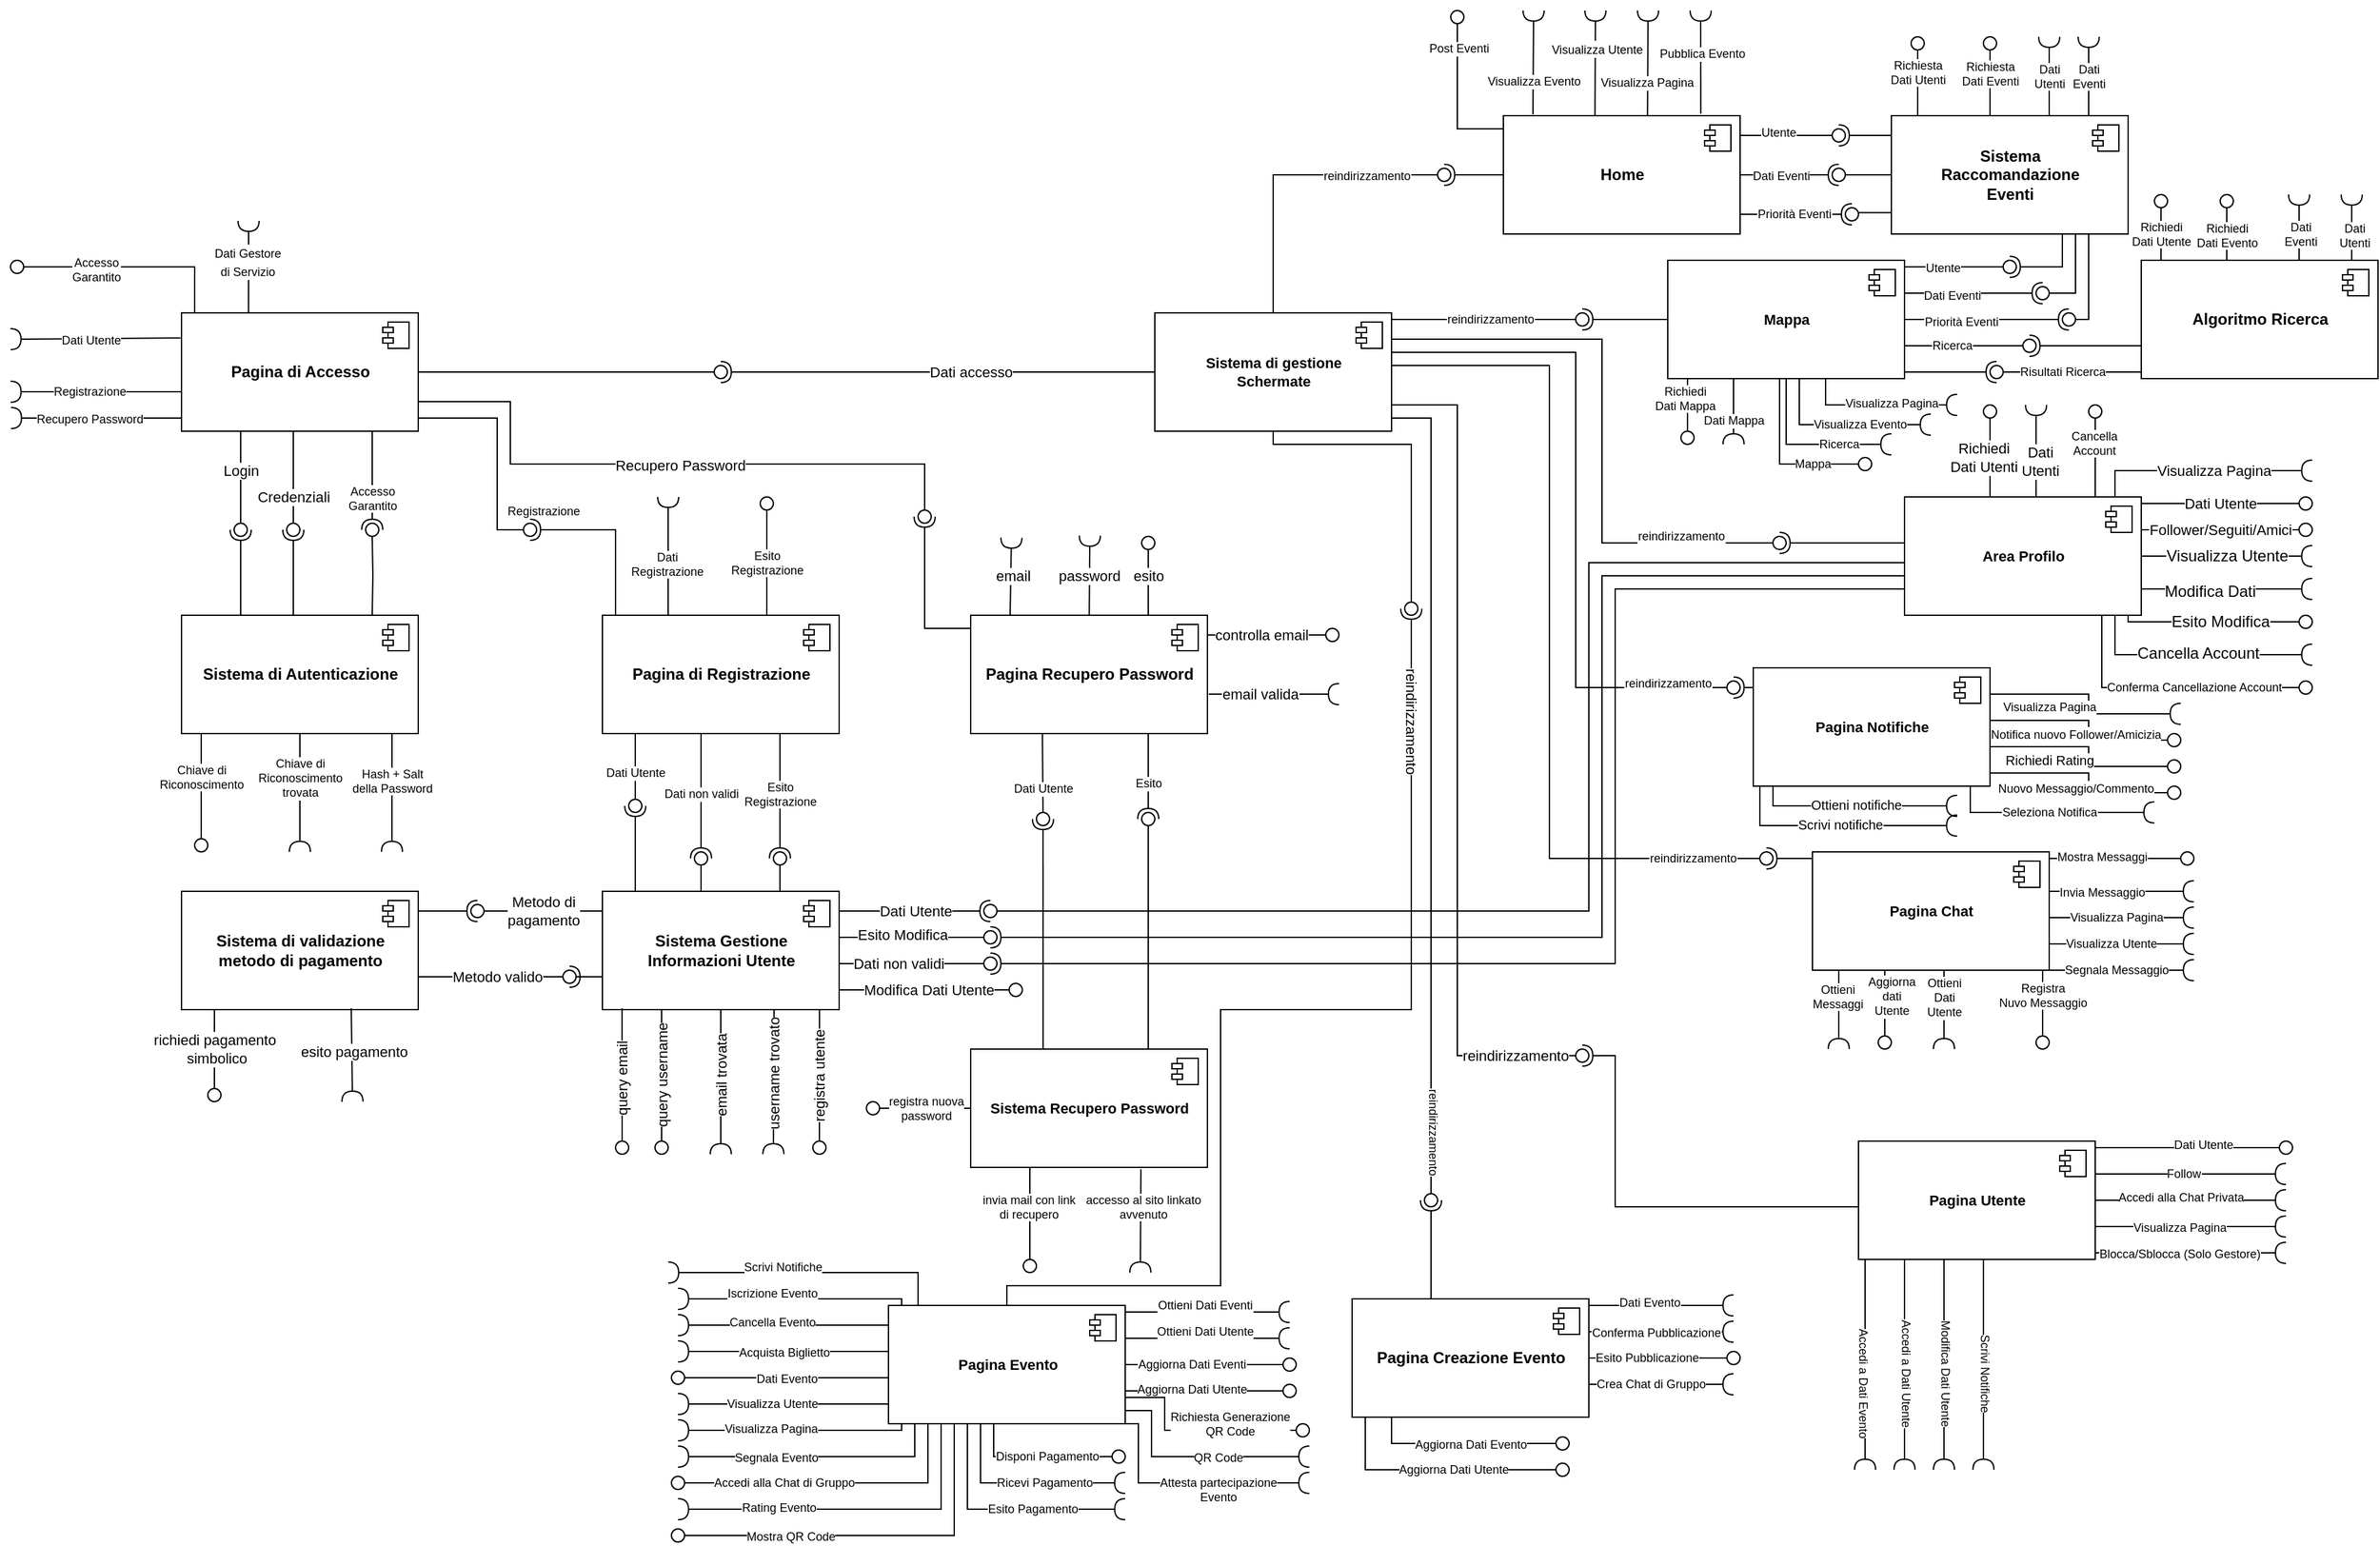 <mxfile version="20.5.3" type="device"><diagram id="-3S4GXEFAY_bC88PFTIJ" name="Page-1"><mxGraphModel dx="2163" dy="1348" grid="1" gridSize="10" guides="1" tooltips="1" connect="1" arrows="1" fold="1" page="1" pageScale="1" pageWidth="1900" pageHeight="1200" math="0" shadow="0"><root><mxCell id="0"/><mxCell id="1" parent="0"/><mxCell id="stwGBV8Ctlq7Pm6fqkic-2" value="&lt;b&gt;Pagina di Accesso&lt;br&gt;&lt;/b&gt;" style="html=1;dropTarget=0;" parent="1" vertex="1"><mxGeometry x="150" y="250" width="180" height="90" as="geometry"/></mxCell><mxCell id="stwGBV8Ctlq7Pm6fqkic-3" value="" style="shape=module;jettyWidth=8;jettyHeight=4;" parent="stwGBV8Ctlq7Pm6fqkic-2" vertex="1"><mxGeometry x="1" width="20" height="20" relative="1" as="geometry"><mxPoint x="-27" y="7" as="offset"/></mxGeometry></mxCell><mxCell id="stwGBV8Ctlq7Pm6fqkic-12" value="&lt;b&gt;Sistema di Autenticazione&lt;br&gt;&lt;/b&gt;" style="html=1;dropTarget=0;" parent="1" vertex="1"><mxGeometry x="150" y="480" width="180" height="90" as="geometry"/></mxCell><mxCell id="stwGBV8Ctlq7Pm6fqkic-13" value="" style="shape=module;jettyWidth=8;jettyHeight=4;" parent="stwGBV8Ctlq7Pm6fqkic-12" vertex="1"><mxGeometry x="1" width="20" height="20" relative="1" as="geometry"><mxPoint x="-27" y="7" as="offset"/></mxGeometry></mxCell><mxCell id="stwGBV8Ctlq7Pm6fqkic-14" value="&lt;b&gt;Pagina di Registrazione&lt;br&gt;&lt;/b&gt;" style="html=1;dropTarget=0;" parent="1" vertex="1"><mxGeometry x="470" y="480" width="180" height="90" as="geometry"/></mxCell><mxCell id="stwGBV8Ctlq7Pm6fqkic-15" value="" style="shape=module;jettyWidth=8;jettyHeight=4;" parent="stwGBV8Ctlq7Pm6fqkic-14" vertex="1"><mxGeometry x="1" width="20" height="20" relative="1" as="geometry"><mxPoint x="-27" y="7" as="offset"/></mxGeometry></mxCell><mxCell id="stwGBV8Ctlq7Pm6fqkic-16" value="&lt;b&gt;Pagina Recupero Password&lt;br&gt;&lt;/b&gt;" style="html=1;dropTarget=0;" parent="1" vertex="1"><mxGeometry x="750" y="480" width="180" height="90" as="geometry"/></mxCell><mxCell id="stwGBV8Ctlq7Pm6fqkic-17" value="" style="shape=module;jettyWidth=8;jettyHeight=4;" parent="stwGBV8Ctlq7Pm6fqkic-16" vertex="1"><mxGeometry x="1" width="20" height="20" relative="1" as="geometry"><mxPoint x="-27" y="7" as="offset"/></mxGeometry></mxCell><mxCell id="stwGBV8Ctlq7Pm6fqkic-18" value="&lt;div&gt;&lt;b&gt;Sistema Gestione&lt;/b&gt;&lt;/div&gt;&lt;div&gt;&lt;b&gt;Informazioni Utente&lt;br&gt;&lt;/b&gt;&lt;/div&gt;" style="html=1;dropTarget=0;" parent="1" vertex="1"><mxGeometry x="470" y="690" width="180" height="90" as="geometry"/></mxCell><mxCell id="stwGBV8Ctlq7Pm6fqkic-19" value="" style="shape=module;jettyWidth=8;jettyHeight=4;" parent="stwGBV8Ctlq7Pm6fqkic-18" vertex="1"><mxGeometry x="1" width="20" height="20" relative="1" as="geometry"><mxPoint x="-27" y="7" as="offset"/></mxGeometry></mxCell><mxCell id="stwGBV8Ctlq7Pm6fqkic-23" value="" style="rounded=0;orthogonalLoop=1;jettySize=auto;html=1;endArrow=none;endFill=0;sketch=0;sourcePerimeterSpacing=0;targetPerimeterSpacing=0;edgeStyle=orthogonalEdgeStyle;" parent="1" target="stwGBV8Ctlq7Pm6fqkic-25" edge="1"><mxGeometry relative="1" as="geometry"><mxPoint x="195" y="340" as="sourcePoint"/><Array as="points"><mxPoint x="195" y="350"/><mxPoint x="195" y="350"/></Array></mxGeometry></mxCell><mxCell id="stwGBV8Ctlq7Pm6fqkic-26" value="Login" style="edgeLabel;html=1;align=center;verticalAlign=middle;resizable=0;points=[];" parent="stwGBV8Ctlq7Pm6fqkic-23" vertex="1" connectable="0"><mxGeometry x="0.514" relative="1" as="geometry"><mxPoint y="-23" as="offset"/></mxGeometry></mxCell><mxCell id="stwGBV8Ctlq7Pm6fqkic-24" value="" style="rounded=0;orthogonalLoop=1;jettySize=auto;html=1;endArrow=halfCircle;endFill=0;entryX=0.5;entryY=0.5;endSize=6;strokeWidth=1;sketch=0;edgeStyle=orthogonalEdgeStyle;" parent="1" target="stwGBV8Ctlq7Pm6fqkic-25" edge="1"><mxGeometry relative="1" as="geometry"><mxPoint x="195" y="480" as="sourcePoint"/><Array as="points"><mxPoint x="195" y="460"/><mxPoint x="195" y="460"/></Array></mxGeometry></mxCell><mxCell id="stwGBV8Ctlq7Pm6fqkic-25" value="" style="ellipse;whiteSpace=wrap;html=1;align=center;aspect=fixed;resizable=0;points=[];outlineConnect=0;sketch=0;" parent="1" vertex="1"><mxGeometry x="190" y="410" width="10" height="10" as="geometry"/></mxCell><mxCell id="stwGBV8Ctlq7Pm6fqkic-30" value="" style="rounded=0;orthogonalLoop=1;jettySize=auto;html=1;endArrow=none;endFill=0;sketch=0;sourcePerimeterSpacing=0;targetPerimeterSpacing=0;edgeStyle=orthogonalEdgeStyle;" parent="1" target="stwGBV8Ctlq7Pm6fqkic-32" edge="1"><mxGeometry relative="1" as="geometry"><mxPoint x="235" y="340" as="sourcePoint"/><Array as="points"><mxPoint x="235" y="360"/><mxPoint x="235" y="360"/></Array></mxGeometry></mxCell><mxCell id="stwGBV8Ctlq7Pm6fqkic-36" value="Credenziali" style="edgeLabel;html=1;align=center;verticalAlign=middle;resizable=0;points=[];" parent="stwGBV8Ctlq7Pm6fqkic-30" vertex="1" connectable="0"><mxGeometry x="0.333" relative="1" as="geometry"><mxPoint y="3" as="offset"/></mxGeometry></mxCell><mxCell id="stwGBV8Ctlq7Pm6fqkic-31" value="" style="rounded=0;orthogonalLoop=1;jettySize=auto;html=1;endArrow=halfCircle;endFill=0;entryX=0.5;entryY=0.5;endSize=6;strokeWidth=1;sketch=0;edgeStyle=orthogonalEdgeStyle;" parent="1" target="stwGBV8Ctlq7Pm6fqkic-32" edge="1"><mxGeometry relative="1" as="geometry"><mxPoint x="235" y="480" as="sourcePoint"/><Array as="points"><mxPoint x="235" y="470"/><mxPoint x="235" y="470"/></Array></mxGeometry></mxCell><mxCell id="stwGBV8Ctlq7Pm6fqkic-32" value="" style="ellipse;whiteSpace=wrap;html=1;align=center;aspect=fixed;resizable=0;points=[];outlineConnect=0;sketch=0;" parent="1" vertex="1"><mxGeometry x="230" y="410" width="10" height="10" as="geometry"/></mxCell><mxCell id="stwGBV8Ctlq7Pm6fqkic-37" value="" style="rounded=0;orthogonalLoop=1;jettySize=auto;html=1;endArrow=none;endFill=0;sketch=0;sourcePerimeterSpacing=0;targetPerimeterSpacing=0;fontSize=9;edgeStyle=orthogonalEdgeStyle;" parent="1" target="stwGBV8Ctlq7Pm6fqkic-39" edge="1"><mxGeometry relative="1" as="geometry"><mxPoint x="295" y="480" as="sourcePoint"/><Array as="points"/></mxGeometry></mxCell><mxCell id="stwGBV8Ctlq7Pm6fqkic-38" value="" style="rounded=0;orthogonalLoop=1;jettySize=auto;html=1;endArrow=halfCircle;endFill=0;endSize=6;strokeWidth=1;sketch=0;fontSize=9;edgeStyle=orthogonalEdgeStyle;" parent="1" edge="1"><mxGeometry relative="1" as="geometry"><mxPoint x="295" y="340" as="sourcePoint"/><mxPoint x="295" y="415" as="targetPoint"/><Array as="points"/></mxGeometry></mxCell><mxCell id="stwGBV8Ctlq7Pm6fqkic-40" value="&lt;div&gt;Accesso &lt;br&gt;&lt;/div&gt;&lt;div&gt;Garantito&lt;/div&gt;" style="edgeLabel;html=1;align=center;verticalAlign=middle;resizable=0;points=[];fontSize=9;" parent="stwGBV8Ctlq7Pm6fqkic-38" vertex="1" connectable="0"><mxGeometry x="-0.352" y="1" relative="1" as="geometry"><mxPoint x="-1" y="26" as="offset"/></mxGeometry></mxCell><mxCell id="stwGBV8Ctlq7Pm6fqkic-39" value="" style="ellipse;whiteSpace=wrap;html=1;align=center;aspect=fixed;resizable=0;points=[];outlineConnect=0;sketch=0;fontSize=9;" parent="1" vertex="1"><mxGeometry x="290" y="410" width="10" height="10" as="geometry"/></mxCell><mxCell id="stwGBV8Ctlq7Pm6fqkic-49" value="" style="rounded=0;orthogonalLoop=1;jettySize=auto;html=1;endArrow=halfCircle;endFill=0;entryX=0.5;entryY=0.5;endSize=6;strokeWidth=1;sketch=0;fontSize=9;exitX=-0.002;exitY=0.667;exitDx=0;exitDy=0;exitPerimeter=0;" parent="1" edge="1"><mxGeometry relative="1" as="geometry"><mxPoint x="150" y="330.03" as="sourcePoint"/><mxPoint x="20.36" y="330" as="targetPoint"/></mxGeometry></mxCell><mxCell id="stwGBV8Ctlq7Pm6fqkic-51" value="Recupero Password" style="edgeLabel;html=1;align=center;verticalAlign=middle;resizable=0;points=[];fontSize=9;" parent="stwGBV8Ctlq7Pm6fqkic-49" vertex="1" connectable="0"><mxGeometry x="0.248" y="1" relative="1" as="geometry"><mxPoint x="11" as="offset"/></mxGeometry></mxCell><mxCell id="stwGBV8Ctlq7Pm6fqkic-53" value="" style="rounded=0;orthogonalLoop=1;jettySize=auto;html=1;endArrow=halfCircle;endFill=0;entryX=0.5;entryY=0.5;endSize=6;strokeWidth=1;sketch=0;fontSize=9;exitX=0.001;exitY=0.667;exitDx=0;exitDy=0;exitPerimeter=0;" parent="1" source="stwGBV8Ctlq7Pm6fqkic-2" edge="1"><mxGeometry relative="1" as="geometry"><mxPoint x="40" y="310" as="sourcePoint"/><mxPoint x="20" y="310" as="targetPoint"/></mxGeometry></mxCell><mxCell id="stwGBV8Ctlq7Pm6fqkic-55" value="Registrazione" style="edgeLabel;html=1;align=center;verticalAlign=middle;resizable=0;points=[];fontSize=9;" parent="stwGBV8Ctlq7Pm6fqkic-53" vertex="1" connectable="0"><mxGeometry x="0.31" relative="1" as="geometry"><mxPoint x="15" as="offset"/></mxGeometry></mxCell><mxCell id="stwGBV8Ctlq7Pm6fqkic-61" value="" style="rounded=0;orthogonalLoop=1;jettySize=auto;html=1;endArrow=halfCircle;endFill=0;entryX=0.5;entryY=0.5;endSize=6;strokeWidth=1;sketch=0;fontSize=9;exitX=-0.004;exitY=0.212;exitDx=0;exitDy=0;exitPerimeter=0;" parent="1" source="stwGBV8Ctlq7Pm6fqkic-2" edge="1"><mxGeometry relative="1" as="geometry"><mxPoint x="40" y="270" as="sourcePoint"/><mxPoint x="20" y="270" as="targetPoint"/></mxGeometry></mxCell><mxCell id="stwGBV8Ctlq7Pm6fqkic-63" value="Dati Utente" style="edgeLabel;html=1;align=center;verticalAlign=middle;resizable=0;points=[];fontSize=9;" parent="stwGBV8Ctlq7Pm6fqkic-61" vertex="1" connectable="0"><mxGeometry x="-0.195" y="2" relative="1" as="geometry"><mxPoint x="-17" y="-1" as="offset"/></mxGeometry></mxCell><mxCell id="stwGBV8Ctlq7Pm6fqkic-64" value="&lt;b style=&quot;font-size: 11px;&quot;&gt;&lt;font style=&quot;font-size: 11px;&quot;&gt;Sistema Recupero Password&lt;/font&gt;&lt;br&gt;&lt;/b&gt;" style="html=1;dropTarget=0;fontSize=9;" parent="1" vertex="1"><mxGeometry x="750" y="810" width="180" height="90" as="geometry"/></mxCell><mxCell id="stwGBV8Ctlq7Pm6fqkic-65" value="" style="shape=module;jettyWidth=8;jettyHeight=4;fontSize=9;" parent="stwGBV8Ctlq7Pm6fqkic-64" vertex="1"><mxGeometry x="1" width="20" height="20" relative="1" as="geometry"><mxPoint x="-27" y="7" as="offset"/></mxGeometry></mxCell><mxCell id="stwGBV8Ctlq7Pm6fqkic-72" value="" style="rounded=0;orthogonalLoop=1;jettySize=auto;html=1;endArrow=none;endFill=0;sketch=0;sourcePerimeterSpacing=0;targetPerimeterSpacing=0;fontSize=11;edgeStyle=orthogonalEdgeStyle;" parent="1" source="stwGBV8Ctlq7Pm6fqkic-2" target="stwGBV8Ctlq7Pm6fqkic-74" edge="1"><mxGeometry relative="1" as="geometry"><mxPoint x="520" y="415" as="sourcePoint"/><Array as="points"><mxPoint x="390" y="330"/><mxPoint x="390" y="415"/></Array></mxGeometry></mxCell><mxCell id="stwGBV8Ctlq7Pm6fqkic-75" value="&lt;font style=&quot;font-size: 9px;&quot;&gt;Registrazione&lt;/font&gt;" style="edgeLabel;html=1;align=center;verticalAlign=middle;resizable=0;points=[];fontSize=11;" parent="stwGBV8Ctlq7Pm6fqkic-72" vertex="1" connectable="0"><mxGeometry x="-0.161" y="1" relative="1" as="geometry"><mxPoint x="34" y="61" as="offset"/></mxGeometry></mxCell><mxCell id="stwGBV8Ctlq7Pm6fqkic-73" value="" style="rounded=0;orthogonalLoop=1;jettySize=auto;html=1;endArrow=halfCircle;endFill=0;entryX=0.5;entryY=0.5;endSize=6;strokeWidth=1;sketch=0;fontSize=11;edgeStyle=orthogonalEdgeStyle;" parent="1" source="stwGBV8Ctlq7Pm6fqkic-14" target="stwGBV8Ctlq7Pm6fqkic-74" edge="1"><mxGeometry relative="1" as="geometry"><mxPoint x="520" y="415" as="sourcePoint"/><Array as="points"><mxPoint x="480" y="415"/></Array></mxGeometry></mxCell><mxCell id="stwGBV8Ctlq7Pm6fqkic-74" value="" style="ellipse;whiteSpace=wrap;html=1;align=center;aspect=fixed;resizable=0;points=[];outlineConnect=0;sketch=0;fontSize=11;" parent="1" vertex="1"><mxGeometry x="410" y="410" width="10" height="10" as="geometry"/></mxCell><mxCell id="stwGBV8Ctlq7Pm6fqkic-77" value="" style="rounded=0;orthogonalLoop=1;jettySize=auto;html=1;endArrow=halfCircle;endFill=0;endSize=6;strokeWidth=1;sketch=0;fontSize=9;edgeStyle=orthogonalEdgeStyle;" parent="1" edge="1"><mxGeometry relative="1" as="geometry"><mxPoint x="520" y="480" as="sourcePoint"/><mxPoint x="520" y="390" as="targetPoint"/><Array as="points"><mxPoint x="520" y="460"/><mxPoint x="520" y="460"/></Array></mxGeometry></mxCell><mxCell id="stwGBV8Ctlq7Pm6fqkic-79" value="&lt;div&gt;Dati &lt;br&gt;&lt;/div&gt;&lt;div&gt;Registrazione&lt;/div&gt;" style="edgeLabel;html=1;align=center;verticalAlign=middle;resizable=0;points=[];fontSize=9;rotation=0;" parent="stwGBV8Ctlq7Pm6fqkic-77" vertex="1" connectable="0"><mxGeometry x="-0.144" y="1" relative="1" as="geometry"><mxPoint y="-1" as="offset"/></mxGeometry></mxCell><mxCell id="stwGBV8Ctlq7Pm6fqkic-80" value="" style="rounded=0;orthogonalLoop=1;jettySize=auto;html=1;endArrow=none;endFill=0;sketch=0;sourcePerimeterSpacing=0;targetPerimeterSpacing=0;fontSize=9;edgeStyle=orthogonalEdgeStyle;" parent="1" source="stwGBV8Ctlq7Pm6fqkic-2" target="stwGBV8Ctlq7Pm6fqkic-82" edge="1"><mxGeometry relative="1" as="geometry"><mxPoint x="60" y="205" as="sourcePoint"/><Array as="points"><mxPoint x="160" y="215"/></Array></mxGeometry></mxCell><mxCell id="stwGBV8Ctlq7Pm6fqkic-83" value="&lt;div&gt;Accesso &lt;br&gt;&lt;/div&gt;&lt;div&gt;Garantito&lt;/div&gt;" style="edgeLabel;html=1;align=center;verticalAlign=middle;resizable=0;points=[];fontSize=9;" parent="stwGBV8Ctlq7Pm6fqkic-80" vertex="1" connectable="0"><mxGeometry x="0.336" y="2" relative="1" as="geometry"><mxPoint as="offset"/></mxGeometry></mxCell><mxCell id="stwGBV8Ctlq7Pm6fqkic-82" value="" style="ellipse;whiteSpace=wrap;html=1;align=center;aspect=fixed;resizable=0;points=[];outlineConnect=0;sketch=0;fontSize=9;" parent="1" vertex="1"><mxGeometry x="20" y="210" width="10" height="10" as="geometry"/></mxCell><mxCell id="stwGBV8Ctlq7Pm6fqkic-92" value="" style="rounded=0;orthogonalLoop=1;jettySize=auto;html=1;endArrow=none;endFill=0;sketch=0;sourcePerimeterSpacing=0;targetPerimeterSpacing=0;fontSize=9;exitX=0.092;exitY=1;exitDx=0;exitDy=0;exitPerimeter=0;edgeStyle=orthogonalEdgeStyle;" parent="1" target="stwGBV8Ctlq7Pm6fqkic-94" edge="1"><mxGeometry relative="1" as="geometry"><mxPoint x="496.56" y="570" as="sourcePoint"/><Array as="points"><mxPoint x="495" y="570"/></Array></mxGeometry></mxCell><mxCell id="stwGBV8Ctlq7Pm6fqkic-95" value="Dati Utente" style="edgeLabel;html=1;align=center;verticalAlign=middle;resizable=0;points=[];fontSize=9;" parent="stwGBV8Ctlq7Pm6fqkic-92" vertex="1" connectable="0"><mxGeometry x="-0.28" relative="1" as="geometry"><mxPoint y="13" as="offset"/></mxGeometry></mxCell><mxCell id="stwGBV8Ctlq7Pm6fqkic-93" value="" style="rounded=0;orthogonalLoop=1;jettySize=auto;html=1;endArrow=halfCircle;endFill=0;entryX=0.5;entryY=0.5;endSize=6;strokeWidth=1;sketch=0;fontSize=9;edgeStyle=orthogonalEdgeStyle;" parent="1" target="stwGBV8Ctlq7Pm6fqkic-94" edge="1"><mxGeometry relative="1" as="geometry"><mxPoint x="495" y="690" as="sourcePoint"/><Array as="points"><mxPoint x="495" y="670"/><mxPoint x="495" y="670"/></Array></mxGeometry></mxCell><mxCell id="stwGBV8Ctlq7Pm6fqkic-94" value="" style="ellipse;whiteSpace=wrap;html=1;align=center;aspect=fixed;resizable=0;points=[];outlineConnect=0;sketch=0;fontSize=9;" parent="1" vertex="1"><mxGeometry x="490" y="620" width="10" height="10" as="geometry"/></mxCell><mxCell id="stwGBV8Ctlq7Pm6fqkic-113" value="" style="rounded=0;orthogonalLoop=1;jettySize=auto;html=1;endArrow=halfCircle;endFill=0;endSize=6;strokeWidth=1;sketch=0;fontSize=9;" parent="1" edge="1"><mxGeometry relative="1" as="geometry"><mxPoint x="310.03" y="570" as="sourcePoint"/><mxPoint x="310" y="660" as="targetPoint"/></mxGeometry></mxCell><mxCell id="stwGBV8Ctlq7Pm6fqkic-115" value="&lt;div&gt;Hash + Salt&lt;/div&gt;&lt;div&gt;della Password&lt;br&gt;&lt;/div&gt;" style="edgeLabel;html=1;align=center;verticalAlign=middle;resizable=0;points=[];fontSize=9;" parent="stwGBV8Ctlq7Pm6fqkic-113" vertex="1" connectable="0"><mxGeometry x="-0.202" relative="1" as="geometry"><mxPoint as="offset"/></mxGeometry></mxCell><mxCell id="stwGBV8Ctlq7Pm6fqkic-116" value="" style="rounded=0;orthogonalLoop=1;jettySize=auto;html=1;endArrow=none;endFill=0;sketch=0;sourcePerimeterSpacing=0;targetPerimeterSpacing=0;fontSize=9;exitX=0.25;exitY=1;exitDx=0;exitDy=0;" parent="1" target="stwGBV8Ctlq7Pm6fqkic-118" edge="1"><mxGeometry relative="1" as="geometry"><mxPoint x="165" y="570" as="sourcePoint"/></mxGeometry></mxCell><mxCell id="stwGBV8Ctlq7Pm6fqkic-119" value="&lt;div&gt;Chiave di &lt;br&gt;&lt;/div&gt;&lt;div&gt;Riconoscimento&lt;/div&gt;" style="edgeLabel;html=1;align=center;verticalAlign=middle;resizable=0;points=[];fontSize=9;" parent="stwGBV8Ctlq7Pm6fqkic-116" vertex="1" connectable="0"><mxGeometry x="-0.188" relative="1" as="geometry"><mxPoint as="offset"/></mxGeometry></mxCell><mxCell id="stwGBV8Ctlq7Pm6fqkic-118" value="" style="ellipse;whiteSpace=wrap;html=1;align=center;aspect=fixed;resizable=0;points=[];outlineConnect=0;sketch=0;fontSize=9;" parent="1" vertex="1"><mxGeometry x="160" y="650" width="10" height="10" as="geometry"/></mxCell><mxCell id="stwGBV8Ctlq7Pm6fqkic-121" value="" style="rounded=0;orthogonalLoop=1;jettySize=auto;html=1;endArrow=halfCircle;endFill=0;endSize=6;strokeWidth=1;sketch=0;fontSize=9;exitX=0.5;exitY=1;exitDx=0;exitDy=0;" parent="1" source="stwGBV8Ctlq7Pm6fqkic-12" edge="1"><mxGeometry relative="1" as="geometry"><mxPoint x="280" y="645" as="sourcePoint"/><mxPoint x="240" y="660" as="targetPoint"/></mxGeometry></mxCell><mxCell id="stwGBV8Ctlq7Pm6fqkic-123" value="&lt;div&gt;Chiave di&lt;/div&gt;&lt;div&gt;Riconoscimento&lt;/div&gt;&lt;div&gt;trovata&lt;br&gt;&lt;/div&gt;" style="edgeLabel;html=1;align=center;verticalAlign=middle;resizable=0;points=[];fontSize=9;" parent="stwGBV8Ctlq7Pm6fqkic-121" vertex="1" connectable="0"><mxGeometry x="-0.244" relative="1" as="geometry"><mxPoint as="offset"/></mxGeometry></mxCell><mxCell id="stwGBV8Ctlq7Pm6fqkic-124" value="" style="rounded=0;orthogonalLoop=1;jettySize=auto;html=1;endArrow=none;endFill=0;sketch=0;sourcePerimeterSpacing=0;targetPerimeterSpacing=0;fontSize=9;edgeStyle=orthogonalEdgeStyle;" parent="1" target="stwGBV8Ctlq7Pm6fqkic-126" edge="1"><mxGeometry relative="1" as="geometry"><mxPoint x="545" y="690" as="sourcePoint"/><Array as="points"><mxPoint x="545" y="680"/><mxPoint x="545" y="680"/></Array></mxGeometry></mxCell><mxCell id="stwGBV8Ctlq7Pm6fqkic-125" value="" style="rounded=0;orthogonalLoop=1;jettySize=auto;html=1;endArrow=halfCircle;endFill=0;entryX=0.5;entryY=0.5;endSize=6;strokeWidth=1;sketch=0;fontSize=9;edgeStyle=orthogonalEdgeStyle;" parent="1" target="stwGBV8Ctlq7Pm6fqkic-126" edge="1"><mxGeometry relative="1" as="geometry"><mxPoint x="545" y="570" as="sourcePoint"/><Array as="points"><mxPoint x="545" y="580"/><mxPoint x="545" y="580"/></Array></mxGeometry></mxCell><mxCell id="stwGBV8Ctlq7Pm6fqkic-127" value="Dati non validi" style="edgeLabel;html=1;align=center;verticalAlign=middle;resizable=0;points=[];fontSize=9;rotation=0;" parent="stwGBV8Ctlq7Pm6fqkic-125" vertex="1" connectable="0"><mxGeometry x="-0.255" relative="1" as="geometry"><mxPoint y="10" as="offset"/></mxGeometry></mxCell><mxCell id="stwGBV8Ctlq7Pm6fqkic-126" value="" style="ellipse;whiteSpace=wrap;html=1;align=center;aspect=fixed;resizable=0;points=[];outlineConnect=0;sketch=0;fontSize=9;" parent="1" vertex="1"><mxGeometry x="540" y="660" width="10" height="10" as="geometry"/></mxCell><mxCell id="stwGBV8Ctlq7Pm6fqkic-139" value="" style="rounded=0;orthogonalLoop=1;jettySize=auto;html=1;endArrow=none;endFill=0;sketch=0;sourcePerimeterSpacing=0;targetPerimeterSpacing=0;fontSize=9;edgeStyle=orthogonalEdgeStyle;" parent="1" target="stwGBV8Ctlq7Pm6fqkic-142" edge="1"><mxGeometry relative="1" as="geometry"><mxPoint x="605" y="690" as="sourcePoint"/><Array as="points"><mxPoint x="605" y="680"/><mxPoint x="605" y="680"/></Array></mxGeometry></mxCell><mxCell id="stwGBV8Ctlq7Pm6fqkic-140" value="" style="rounded=0;orthogonalLoop=1;jettySize=auto;html=1;endArrow=halfCircle;endFill=0;entryX=0.5;entryY=0.5;endSize=6;strokeWidth=1;sketch=0;fontSize=9;edgeStyle=orthogonalEdgeStyle;" parent="1" target="stwGBV8Ctlq7Pm6fqkic-142" edge="1"><mxGeometry relative="1" as="geometry"><mxPoint x="605" y="570" as="sourcePoint"/><Array as="points"><mxPoint x="605" y="580"/><mxPoint x="605" y="580"/></Array></mxGeometry></mxCell><mxCell id="stwGBV8Ctlq7Pm6fqkic-141" value="&lt;div&gt;Esito &lt;br&gt;&lt;/div&gt;&lt;div&gt;Registrazione&lt;/div&gt;" style="edgeLabel;html=1;align=center;verticalAlign=middle;resizable=0;points=[];fontSize=9;rotation=0;" parent="stwGBV8Ctlq7Pm6fqkic-140" vertex="1" connectable="0"><mxGeometry x="-0.255" relative="1" as="geometry"><mxPoint y="10" as="offset"/></mxGeometry></mxCell><mxCell id="stwGBV8Ctlq7Pm6fqkic-142" value="" style="ellipse;whiteSpace=wrap;html=1;align=center;aspect=fixed;resizable=0;points=[];outlineConnect=0;sketch=0;fontSize=9;" parent="1" vertex="1"><mxGeometry x="600" y="660" width="10" height="10" as="geometry"/></mxCell><mxCell id="stwGBV8Ctlq7Pm6fqkic-148" value="" style="rounded=0;orthogonalLoop=1;jettySize=auto;html=1;endArrow=none;endFill=0;sketch=0;sourcePerimeterSpacing=0;targetPerimeterSpacing=0;fontSize=9;edgeStyle=orthogonalEdgeStyle;" parent="1" source="stwGBV8Ctlq7Pm6fqkic-14" target="stwGBV8Ctlq7Pm6fqkic-150" edge="1"><mxGeometry relative="1" as="geometry"><mxPoint x="700" y="535" as="sourcePoint"/><Array as="points"><mxPoint x="595" y="460"/><mxPoint x="595" y="460"/></Array></mxGeometry></mxCell><mxCell id="stwGBV8Ctlq7Pm6fqkic-151" value="&lt;div&gt;Esito &lt;br&gt;&lt;/div&gt;&lt;div&gt;Registrazione&lt;/div&gt;" style="edgeLabel;html=1;align=center;verticalAlign=middle;resizable=0;points=[];fontSize=9;rotation=0;" parent="stwGBV8Ctlq7Pm6fqkic-148" vertex="1" connectable="0"><mxGeometry x="-0.02" y="-2" relative="1" as="geometry"><mxPoint x="-2" y="-1" as="offset"/></mxGeometry></mxCell><mxCell id="stwGBV8Ctlq7Pm6fqkic-150" value="" style="ellipse;whiteSpace=wrap;html=1;align=center;aspect=fixed;resizable=0;points=[];outlineConnect=0;sketch=0;fontSize=9;" parent="1" vertex="1"><mxGeometry x="590" y="390" width="10" height="10" as="geometry"/></mxCell><mxCell id="88X9qMCGm38Y9R2VmXj8-2" value="" style="rounded=0;orthogonalLoop=1;jettySize=auto;html=1;endArrow=halfCircle;endFill=0;endSize=6;strokeWidth=1;sketch=0;exitX=0.725;exitY=1.006;exitDx=0;exitDy=0;exitPerimeter=0;" parent="1" source="stwGBV8Ctlq7Pm6fqkic-18" edge="1"><mxGeometry relative="1" as="geometry"><mxPoint x="610" y="830" as="sourcePoint"/><mxPoint x="600" y="890" as="targetPoint"/></mxGeometry></mxCell><mxCell id="88X9qMCGm38Y9R2VmXj8-17" value="username trovato" style="edgeLabel;html=1;align=center;verticalAlign=middle;resizable=0;points=[];rotation=-90;" parent="88X9qMCGm38Y9R2VmXj8-2" vertex="1" connectable="0"><mxGeometry x="-0.252" relative="1" as="geometry"><mxPoint y="8" as="offset"/></mxGeometry></mxCell><mxCell id="88X9qMCGm38Y9R2VmXj8-5" value="" style="rounded=0;orthogonalLoop=1;jettySize=auto;html=1;endArrow=none;endFill=0;sketch=0;sourcePerimeterSpacing=0;targetPerimeterSpacing=0;exitX=0.083;exitY=0.989;exitDx=0;exitDy=0;exitPerimeter=0;" parent="1" source="stwGBV8Ctlq7Pm6fqkic-18" target="88X9qMCGm38Y9R2VmXj8-7" edge="1"><mxGeometry relative="1" as="geometry"><mxPoint x="420" y="845" as="sourcePoint"/></mxGeometry></mxCell><mxCell id="88X9qMCGm38Y9R2VmXj8-8" value="query email" style="edgeLabel;html=1;align=center;verticalAlign=middle;resizable=0;points=[];rotation=-90;" parent="88X9qMCGm38Y9R2VmXj8-5" vertex="1" connectable="0"><mxGeometry x="0.239" y="-2" relative="1" as="geometry"><mxPoint x="2" y="-9" as="offset"/></mxGeometry></mxCell><mxCell id="88X9qMCGm38Y9R2VmXj8-7" value="" style="ellipse;whiteSpace=wrap;html=1;align=center;aspect=fixed;resizable=0;points=[];outlineConnect=0;sketch=0;" parent="1" vertex="1"><mxGeometry x="480" y="880" width="10" height="10" as="geometry"/></mxCell><mxCell id="88X9qMCGm38Y9R2VmXj8-9" value="" style="rounded=0;orthogonalLoop=1;jettySize=auto;html=1;endArrow=none;endFill=0;sketch=0;sourcePerimeterSpacing=0;targetPerimeterSpacing=0;exitX=0.25;exitY=1;exitDx=0;exitDy=0;" parent="1" source="stwGBV8Ctlq7Pm6fqkic-18" target="88X9qMCGm38Y9R2VmXj8-11" edge="1"><mxGeometry relative="1" as="geometry"><mxPoint x="385" y="865" as="sourcePoint"/></mxGeometry></mxCell><mxCell id="88X9qMCGm38Y9R2VmXj8-12" value="query username" style="edgeLabel;html=1;align=center;verticalAlign=middle;resizable=0;points=[];rotation=-90;" parent="88X9qMCGm38Y9R2VmXj8-9" vertex="1" connectable="0"><mxGeometry x="-0.237" relative="1" as="geometry"><mxPoint y="12" as="offset"/></mxGeometry></mxCell><mxCell id="88X9qMCGm38Y9R2VmXj8-11" value="" style="ellipse;whiteSpace=wrap;html=1;align=center;aspect=fixed;resizable=0;points=[];outlineConnect=0;sketch=0;" parent="1" vertex="1"><mxGeometry x="510" y="880" width="10" height="10" as="geometry"/></mxCell><mxCell id="88X9qMCGm38Y9R2VmXj8-14" value="" style="rounded=0;orthogonalLoop=1;jettySize=auto;html=1;endArrow=halfCircle;endFill=0;endSize=6;strokeWidth=1;sketch=0;exitX=0.5;exitY=1;exitDx=0;exitDy=0;" parent="1" source="stwGBV8Ctlq7Pm6fqkic-18" edge="1"><mxGeometry relative="1" as="geometry"><mxPoint x="400" y="825" as="sourcePoint"/><mxPoint x="560" y="890" as="targetPoint"/></mxGeometry></mxCell><mxCell id="88X9qMCGm38Y9R2VmXj8-16" value="email trovata" style="edgeLabel;html=1;align=center;verticalAlign=middle;resizable=0;points=[];rotation=-90;" parent="88X9qMCGm38Y9R2VmXj8-14" vertex="1" connectable="0"><mxGeometry x="0.182" relative="1" as="geometry"><mxPoint y="-15" as="offset"/></mxGeometry></mxCell><mxCell id="88X9qMCGm38Y9R2VmXj8-18" value="" style="rounded=0;orthogonalLoop=1;jettySize=auto;html=1;endArrow=none;endFill=0;sketch=0;sourcePerimeterSpacing=0;targetPerimeterSpacing=0;exitX=0.917;exitY=0.994;exitDx=0;exitDy=0;exitPerimeter=0;" parent="1" source="stwGBV8Ctlq7Pm6fqkic-18" target="88X9qMCGm38Y9R2VmXj8-20" edge="1"><mxGeometry relative="1" as="geometry"><mxPoint x="630" y="800" as="sourcePoint"/></mxGeometry></mxCell><mxCell id="88X9qMCGm38Y9R2VmXj8-21" value="registra utente" style="edgeLabel;html=1;align=center;verticalAlign=middle;resizable=0;points=[];rotation=-90;" parent="88X9qMCGm38Y9R2VmXj8-18" vertex="1" connectable="0"><mxGeometry x="-0.263" y="1" relative="1" as="geometry"><mxPoint x="-1" y="14" as="offset"/></mxGeometry></mxCell><mxCell id="88X9qMCGm38Y9R2VmXj8-20" value="" style="ellipse;whiteSpace=wrap;html=1;align=center;aspect=fixed;resizable=0;points=[];outlineConnect=0;sketch=0;" parent="1" vertex="1"><mxGeometry x="630" y="880" width="10" height="10" as="geometry"/></mxCell><mxCell id="88X9qMCGm38Y9R2VmXj8-22" value="&lt;div&gt;&lt;b&gt;Sistema di validazione&lt;/b&gt;&lt;/div&gt;&lt;div&gt;&lt;b&gt;metodo di pagamento&lt;br&gt;&lt;/b&gt;&lt;/div&gt;" style="html=1;dropTarget=0;" parent="1" vertex="1"><mxGeometry x="150" y="690" width="180" height="90" as="geometry"/></mxCell><mxCell id="88X9qMCGm38Y9R2VmXj8-23" value="" style="shape=module;jettyWidth=8;jettyHeight=4;" parent="88X9qMCGm38Y9R2VmXj8-22" vertex="1"><mxGeometry x="1" width="20" height="20" relative="1" as="geometry"><mxPoint x="-27" y="7" as="offset"/></mxGeometry></mxCell><mxCell id="88X9qMCGm38Y9R2VmXj8-24" value="" style="rounded=0;orthogonalLoop=1;jettySize=auto;html=1;endArrow=none;endFill=0;sketch=0;sourcePerimeterSpacing=0;targetPerimeterSpacing=0;edgeStyle=orthogonalEdgeStyle;" parent="1" source="stwGBV8Ctlq7Pm6fqkic-18" target="88X9qMCGm38Y9R2VmXj8-26" edge="1"><mxGeometry relative="1" as="geometry"><mxPoint x="290" y="855" as="sourcePoint"/><Array as="points"><mxPoint x="460" y="705"/><mxPoint x="460" y="705"/></Array></mxGeometry></mxCell><mxCell id="88X9qMCGm38Y9R2VmXj8-25" value="" style="rounded=0;orthogonalLoop=1;jettySize=auto;html=1;endArrow=halfCircle;endFill=0;entryX=0.5;entryY=0.5;endSize=6;strokeWidth=1;sketch=0;exitX=1;exitY=0.25;exitDx=0;exitDy=0;edgeStyle=orthogonalEdgeStyle;" parent="1" source="88X9qMCGm38Y9R2VmXj8-22" target="88X9qMCGm38Y9R2VmXj8-26" edge="1"><mxGeometry relative="1" as="geometry"><mxPoint x="330" y="855" as="sourcePoint"/><Array as="points"><mxPoint x="330" y="705"/></Array></mxGeometry></mxCell><mxCell id="88X9qMCGm38Y9R2VmXj8-27" value="&lt;div&gt;Metodo di &lt;br&gt;&lt;/div&gt;&lt;div&gt;pagamento&lt;/div&gt;" style="edgeLabel;html=1;align=center;verticalAlign=middle;resizable=0;points=[];" parent="88X9qMCGm38Y9R2VmXj8-25" vertex="1" connectable="0"><mxGeometry x="-0.105" y="1" relative="1" as="geometry"><mxPoint x="79" y="1" as="offset"/></mxGeometry></mxCell><mxCell id="88X9qMCGm38Y9R2VmXj8-26" value="" style="ellipse;whiteSpace=wrap;html=1;align=center;aspect=fixed;resizable=0;points=[];outlineConnect=0;sketch=0;" parent="1" vertex="1"><mxGeometry x="370" y="700" width="10" height="10" as="geometry"/></mxCell><mxCell id="88X9qMCGm38Y9R2VmXj8-28" value="" style="rounded=0;orthogonalLoop=1;jettySize=auto;html=1;endArrow=none;endFill=0;sketch=0;sourcePerimeterSpacing=0;targetPerimeterSpacing=0;edgeStyle=orthogonalEdgeStyle;" parent="1" source="88X9qMCGm38Y9R2VmXj8-22" target="88X9qMCGm38Y9R2VmXj8-30" edge="1"><mxGeometry relative="1" as="geometry"><mxPoint x="380" y="755" as="sourcePoint"/><Array as="points"><mxPoint x="350" y="755"/><mxPoint x="350" y="755"/></Array></mxGeometry></mxCell><mxCell id="88X9qMCGm38Y9R2VmXj8-31" value="&lt;div&gt;Metodo valido&lt;br&gt;&lt;/div&gt;" style="edgeLabel;html=1;align=center;verticalAlign=middle;resizable=0;points=[];" parent="88X9qMCGm38Y9R2VmXj8-28" vertex="1" connectable="0"><mxGeometry x="-0.182" y="1" relative="1" as="geometry"><mxPoint x="15" y="1" as="offset"/></mxGeometry></mxCell><mxCell id="88X9qMCGm38Y9R2VmXj8-29" value="" style="rounded=0;orthogonalLoop=1;jettySize=auto;html=1;endArrow=halfCircle;endFill=0;entryX=0.5;entryY=0.5;endSize=6;strokeWidth=1;sketch=0;edgeStyle=orthogonalEdgeStyle;" parent="1" source="stwGBV8Ctlq7Pm6fqkic-18" target="88X9qMCGm38Y9R2VmXj8-30" edge="1"><mxGeometry relative="1" as="geometry"><mxPoint x="420" y="755" as="sourcePoint"/><Array as="points"><mxPoint x="450" y="755"/><mxPoint x="450" y="755"/></Array></mxGeometry></mxCell><mxCell id="88X9qMCGm38Y9R2VmXj8-30" value="" style="ellipse;whiteSpace=wrap;html=1;align=center;aspect=fixed;resizable=0;points=[];outlineConnect=0;sketch=0;" parent="1" vertex="1"><mxGeometry x="440" y="750" width="10" height="10" as="geometry"/></mxCell><mxCell id="88X9qMCGm38Y9R2VmXj8-32" value="" style="rounded=0;orthogonalLoop=1;jettySize=auto;html=1;endArrow=none;endFill=0;sketch=0;sourcePerimeterSpacing=0;targetPerimeterSpacing=0;exitX=0.139;exitY=1;exitDx=0;exitDy=0;exitPerimeter=0;" parent="1" source="88X9qMCGm38Y9R2VmXj8-22" target="88X9qMCGm38Y9R2VmXj8-34" edge="1"><mxGeometry relative="1" as="geometry"><mxPoint x="185" y="865" as="sourcePoint"/></mxGeometry></mxCell><mxCell id="88X9qMCGm38Y9R2VmXj8-35" value="&lt;div&gt;richiedi pagamento&lt;/div&gt;&lt;div&gt;&amp;nbsp;simbolico&lt;/div&gt;" style="edgeLabel;html=1;align=center;verticalAlign=middle;resizable=0;points=[];" parent="88X9qMCGm38Y9R2VmXj8-32" vertex="1" connectable="0"><mxGeometry x="0.433" relative="1" as="geometry"><mxPoint y="-13" as="offset"/></mxGeometry></mxCell><mxCell id="88X9qMCGm38Y9R2VmXj8-34" value="" style="ellipse;whiteSpace=wrap;html=1;align=center;aspect=fixed;resizable=0;points=[];outlineConnect=0;sketch=0;" parent="1" vertex="1"><mxGeometry x="170" y="840" width="10" height="10" as="geometry"/></mxCell><mxCell id="88X9qMCGm38Y9R2VmXj8-37" value="" style="rounded=0;orthogonalLoop=1;jettySize=auto;html=1;endArrow=halfCircle;endFill=0;endSize=6;strokeWidth=1;sketch=0;exitX=0.717;exitY=0.989;exitDx=0;exitDy=0;exitPerimeter=0;" parent="1" source="88X9qMCGm38Y9R2VmXj8-22" edge="1"><mxGeometry relative="1" as="geometry"><mxPoint x="290" y="844.75" as="sourcePoint"/><mxPoint x="280" y="850" as="targetPoint"/></mxGeometry></mxCell><mxCell id="88X9qMCGm38Y9R2VmXj8-39" value="esito pagamento" style="edgeLabel;html=1;align=center;verticalAlign=middle;resizable=0;points=[];" parent="88X9qMCGm38Y9R2VmXj8-37" vertex="1" connectable="0"><mxGeometry x="-0.47" y="1" relative="1" as="geometry"><mxPoint y="14" as="offset"/></mxGeometry></mxCell><mxCell id="88X9qMCGm38Y9R2VmXj8-41" value="" style="rounded=0;orthogonalLoop=1;jettySize=auto;html=1;endArrow=none;endFill=0;sketch=0;sourcePerimeterSpacing=0;targetPerimeterSpacing=0;exitX=1;exitY=0.75;exitDx=0;exitDy=0;edgeStyle=orthogonalEdgeStyle;" parent="1" source="stwGBV8Ctlq7Pm6fqkic-2" target="88X9qMCGm38Y9R2VmXj8-43" edge="1"><mxGeometry relative="1" as="geometry"><mxPoint x="620" y="345" as="sourcePoint"/><Array as="points"><mxPoint x="400" y="318"/><mxPoint x="400" y="365"/></Array></mxGeometry></mxCell><mxCell id="88X9qMCGm38Y9R2VmXj8-44" value="Recupero Password" style="edgeLabel;html=1;align=center;verticalAlign=middle;resizable=0;points=[];" parent="88X9qMCGm38Y9R2VmXj8-41" vertex="1" connectable="0"><mxGeometry x="0.054" y="-1" relative="1" as="geometry"><mxPoint as="offset"/></mxGeometry></mxCell><mxCell id="88X9qMCGm38Y9R2VmXj8-42" value="" style="rounded=0;orthogonalLoop=1;jettySize=auto;html=1;endArrow=halfCircle;endFill=0;entryX=0.5;entryY=0.5;endSize=6;strokeWidth=1;sketch=0;edgeStyle=orthogonalEdgeStyle;" parent="1" source="stwGBV8Ctlq7Pm6fqkic-16" target="88X9qMCGm38Y9R2VmXj8-43" edge="1"><mxGeometry relative="1" as="geometry"><mxPoint x="660" y="345" as="sourcePoint"/><Array as="points"><mxPoint x="715" y="490"/></Array></mxGeometry></mxCell><mxCell id="88X9qMCGm38Y9R2VmXj8-43" value="" style="ellipse;whiteSpace=wrap;html=1;align=center;aspect=fixed;resizable=0;points=[];outlineConnect=0;sketch=0;" parent="1" vertex="1"><mxGeometry x="710" y="400" width="10" height="10" as="geometry"/></mxCell><mxCell id="88X9qMCGm38Y9R2VmXj8-46" value="" style="rounded=0;orthogonalLoop=1;jettySize=auto;html=1;endArrow=halfCircle;endFill=0;endSize=6;strokeWidth=1;sketch=0;exitX=0.05;exitY=-0.011;exitDx=0;exitDy=0;exitPerimeter=0;" parent="1" edge="1"><mxGeometry relative="1" as="geometry"><mxPoint x="780" y="480" as="sourcePoint"/><mxPoint x="781" y="420.99" as="targetPoint"/></mxGeometry></mxCell><mxCell id="88X9qMCGm38Y9R2VmXj8-48" value="email" style="edgeLabel;html=1;align=center;verticalAlign=middle;resizable=0;points=[];" parent="88X9qMCGm38Y9R2VmXj8-46" vertex="1" connectable="0"><mxGeometry x="-0.203" y="-1" relative="1" as="geometry"><mxPoint y="-7" as="offset"/></mxGeometry></mxCell><mxCell id="88X9qMCGm38Y9R2VmXj8-50" value="" style="rounded=0;orthogonalLoop=1;jettySize=auto;html=1;endArrow=halfCircle;endFill=0;endSize=6;strokeWidth=1;sketch=0;exitX=0.442;exitY=0.006;exitDx=0;exitDy=0;exitPerimeter=0;" parent="1" edge="1"><mxGeometry relative="1" as="geometry"><mxPoint x="840.16" y="480.0" as="sourcePoint"/><mxPoint x="840.6" y="419.46" as="targetPoint"/></mxGeometry></mxCell><mxCell id="88X9qMCGm38Y9R2VmXj8-52" value="password" style="edgeLabel;html=1;align=center;verticalAlign=middle;resizable=0;points=[];" parent="88X9qMCGm38Y9R2VmXj8-50" vertex="1" connectable="0"><mxGeometry x="-0.223" y="1" relative="1" as="geometry"><mxPoint y="-7" as="offset"/></mxGeometry></mxCell><mxCell id="88X9qMCGm38Y9R2VmXj8-53" value="" style="rounded=0;orthogonalLoop=1;jettySize=auto;html=1;endArrow=none;endFill=0;sketch=0;sourcePerimeterSpacing=0;targetPerimeterSpacing=0;exitX=0.75;exitY=0;exitDx=0;exitDy=0;" parent="1" source="stwGBV8Ctlq7Pm6fqkic-16" target="88X9qMCGm38Y9R2VmXj8-55" edge="1"><mxGeometry relative="1" as="geometry"><mxPoint x="910" y="445" as="sourcePoint"/></mxGeometry></mxCell><mxCell id="88X9qMCGm38Y9R2VmXj8-56" value="esito " style="edgeLabel;html=1;align=center;verticalAlign=middle;resizable=0;points=[];" parent="88X9qMCGm38Y9R2VmXj8-53" vertex="1" connectable="0"><mxGeometry x="0.22" relative="1" as="geometry"><mxPoint as="offset"/></mxGeometry></mxCell><mxCell id="88X9qMCGm38Y9R2VmXj8-55" value="" style="ellipse;whiteSpace=wrap;html=1;align=center;aspect=fixed;resizable=0;points=[];outlineConnect=0;sketch=0;" parent="1" vertex="1"><mxGeometry x="880" y="420" width="10" height="10" as="geometry"/></mxCell><mxCell id="88X9qMCGm38Y9R2VmXj8-57" value="" style="rounded=0;orthogonalLoop=1;jettySize=auto;html=1;endArrow=none;endFill=0;sketch=0;sourcePerimeterSpacing=0;targetPerimeterSpacing=0;" parent="1" target="88X9qMCGm38Y9R2VmXj8-59" edge="1"><mxGeometry relative="1" as="geometry"><mxPoint x="930" y="495" as="sourcePoint"/></mxGeometry></mxCell><mxCell id="88X9qMCGm38Y9R2VmXj8-60" value="controlla email" style="edgeLabel;html=1;align=center;verticalAlign=middle;resizable=0;points=[];" parent="88X9qMCGm38Y9R2VmXj8-57" vertex="1" connectable="0"><mxGeometry x="-0.171" y="3" relative="1" as="geometry"><mxPoint x="3" y="3" as="offset"/></mxGeometry></mxCell><mxCell id="88X9qMCGm38Y9R2VmXj8-59" value="" style="ellipse;whiteSpace=wrap;html=1;align=center;aspect=fixed;resizable=0;points=[];outlineConnect=0;sketch=0;" parent="1" vertex="1"><mxGeometry x="1020" y="490" width="10" height="10" as="geometry"/></mxCell><mxCell id="88X9qMCGm38Y9R2VmXj8-65" value="" style="rounded=0;orthogonalLoop=1;jettySize=auto;html=1;endArrow=halfCircle;endFill=0;endSize=6;strokeWidth=1;sketch=0;exitX=1.006;exitY=0.667;exitDx=0;exitDy=0;exitPerimeter=0;" parent="1" source="stwGBV8Ctlq7Pm6fqkic-16" edge="1"><mxGeometry relative="1" as="geometry"><mxPoint x="1040" y="615" as="sourcePoint"/><mxPoint x="1030" y="540" as="targetPoint"/></mxGeometry></mxCell><mxCell id="88X9qMCGm38Y9R2VmXj8-67" value="email valida" style="edgeLabel;html=1;align=center;verticalAlign=middle;resizable=0;points=[];" parent="88X9qMCGm38Y9R2VmXj8-65" vertex="1" connectable="0"><mxGeometry x="-0.284" relative="1" as="geometry"><mxPoint x="3" as="offset"/></mxGeometry></mxCell><mxCell id="88X9qMCGm38Y9R2VmXj8-69" value="" style="rounded=0;orthogonalLoop=1;jettySize=auto;html=1;endArrow=halfCircle;endFill=0;endSize=6;strokeWidth=1;sketch=0;exitX=0.283;exitY=0;exitDx=0;exitDy=0;exitPerimeter=0;" parent="1" source="stwGBV8Ctlq7Pm6fqkic-2" edge="1"><mxGeometry relative="1" as="geometry"><mxPoint x="270" y="165" as="sourcePoint"/><mxPoint x="201" y="180" as="targetPoint"/></mxGeometry></mxCell><mxCell id="88X9qMCGm38Y9R2VmXj8-71" value="&lt;div&gt;&lt;font style=&quot;font-size: 9px;&quot;&gt;Dati Gestore &lt;br&gt;&lt;/font&gt;&lt;/div&gt;&lt;div&gt;&lt;font style=&quot;font-size: 9px;&quot;&gt;di Servizio&lt;/font&gt;&lt;/div&gt;" style="edgeLabel;html=1;align=center;verticalAlign=middle;resizable=0;points=[];" parent="88X9qMCGm38Y9R2VmXj8-69" vertex="1" connectable="0"><mxGeometry x="-0.271" y="-1" relative="1" as="geometry"><mxPoint x="-2" y="-14" as="offset"/></mxGeometry></mxCell><mxCell id="88X9qMCGm38Y9R2VmXj8-72" value="" style="rounded=0;orthogonalLoop=1;jettySize=auto;html=1;endArrow=none;endFill=0;sketch=0;sourcePerimeterSpacing=0;targetPerimeterSpacing=0;fontSize=9;exitX=0.303;exitY=1;exitDx=0;exitDy=0;exitPerimeter=0;" parent="1" source="stwGBV8Ctlq7Pm6fqkic-16" target="88X9qMCGm38Y9R2VmXj8-74" edge="1"><mxGeometry relative="1" as="geometry"><mxPoint x="790" y="635" as="sourcePoint"/></mxGeometry></mxCell><mxCell id="88X9qMCGm38Y9R2VmXj8-75" value="Dati Utente" style="edgeLabel;html=1;align=center;verticalAlign=middle;resizable=0;points=[];fontSize=9;" parent="88X9qMCGm38Y9R2VmXj8-72" vertex="1" connectable="0"><mxGeometry x="0.383" relative="1" as="geometry"><mxPoint as="offset"/></mxGeometry></mxCell><mxCell id="88X9qMCGm38Y9R2VmXj8-73" value="" style="rounded=0;orthogonalLoop=1;jettySize=auto;html=1;endArrow=halfCircle;endFill=0;entryX=0.5;entryY=0.5;endSize=6;strokeWidth=1;sketch=0;fontSize=9;exitX=0.306;exitY=0;exitDx=0;exitDy=0;exitPerimeter=0;" parent="1" source="stwGBV8Ctlq7Pm6fqkic-64" target="88X9qMCGm38Y9R2VmXj8-74" edge="1"><mxGeometry relative="1" as="geometry"><mxPoint x="800" y="670" as="sourcePoint"/></mxGeometry></mxCell><mxCell id="88X9qMCGm38Y9R2VmXj8-74" value="" style="ellipse;whiteSpace=wrap;html=1;align=center;aspect=fixed;resizable=0;points=[];outlineConnect=0;sketch=0;fontSize=9;" parent="1" vertex="1"><mxGeometry x="800" y="630" width="10" height="10" as="geometry"/></mxCell><mxCell id="88X9qMCGm38Y9R2VmXj8-76" value="" style="rounded=0;orthogonalLoop=1;jettySize=auto;html=1;endArrow=none;endFill=0;sketch=0;sourcePerimeterSpacing=0;targetPerimeterSpacing=0;fontSize=9;exitX=0.25;exitY=1;exitDx=0;exitDy=0;exitPerimeter=0;" parent="1" source="stwGBV8Ctlq7Pm6fqkic-64" target="88X9qMCGm38Y9R2VmXj8-78" edge="1"><mxGeometry relative="1" as="geometry"><mxPoint x="780" y="945" as="sourcePoint"/></mxGeometry></mxCell><mxCell id="88X9qMCGm38Y9R2VmXj8-80" value="&lt;div&gt;invia mail con link&lt;/div&gt;&lt;div&gt;di recupero&lt;br&gt;&lt;/div&gt;" style="edgeLabel;html=1;align=center;verticalAlign=middle;resizable=0;points=[];fontSize=9;" parent="88X9qMCGm38Y9R2VmXj8-76" vertex="1" connectable="0"><mxGeometry x="-0.143" y="-1" relative="1" as="geometry"><mxPoint as="offset"/></mxGeometry></mxCell><mxCell id="88X9qMCGm38Y9R2VmXj8-78" value="" style="ellipse;whiteSpace=wrap;html=1;align=center;aspect=fixed;resizable=0;points=[];outlineConnect=0;sketch=0;fontSize=9;" parent="1" vertex="1"><mxGeometry x="790" y="970" width="10" height="10" as="geometry"/></mxCell><mxCell id="88X9qMCGm38Y9R2VmXj8-82" value="" style="rounded=0;orthogonalLoop=1;jettySize=auto;html=1;endArrow=halfCircle;endFill=0;endSize=6;strokeWidth=1;sketch=0;fontSize=9;exitX=0.719;exitY=1.017;exitDx=0;exitDy=0;exitPerimeter=0;" parent="1" source="stwGBV8Ctlq7Pm6fqkic-64" edge="1"><mxGeometry relative="1" as="geometry"><mxPoint x="920" y="965" as="sourcePoint"/><mxPoint x="879" y="980" as="targetPoint"/></mxGeometry></mxCell><mxCell id="88X9qMCGm38Y9R2VmXj8-84" value="&lt;div&gt;accesso al sito linkato&lt;/div&gt;&lt;div&gt;avvenuto&lt;br&gt;&lt;/div&gt;" style="edgeLabel;html=1;align=center;verticalAlign=middle;resizable=0;points=[];fontSize=9;" parent="88X9qMCGm38Y9R2VmXj8-82" vertex="1" connectable="0"><mxGeometry x="-0.491" y="-1" relative="1" as="geometry"><mxPoint x="2" y="8" as="offset"/></mxGeometry></mxCell><mxCell id="88X9qMCGm38Y9R2VmXj8-85" value="" style="rounded=0;orthogonalLoop=1;jettySize=auto;html=1;endArrow=none;endFill=0;sketch=0;sourcePerimeterSpacing=0;targetPerimeterSpacing=0;fontSize=9;" parent="1" source="stwGBV8Ctlq7Pm6fqkic-64" target="88X9qMCGm38Y9R2VmXj8-87" edge="1"><mxGeometry relative="1" as="geometry"><mxPoint x="880.72" y="850" as="sourcePoint"/></mxGeometry></mxCell><mxCell id="88X9qMCGm38Y9R2VmXj8-88" value="&lt;div&gt;registra nuova &lt;br&gt;&lt;/div&gt;&lt;div&gt;password&lt;/div&gt;" style="edgeLabel;html=1;align=center;verticalAlign=middle;resizable=0;points=[];fontSize=9;" parent="88X9qMCGm38Y9R2VmXj8-85" vertex="1" connectable="0"><mxGeometry x="0.197" y="-1" relative="1" as="geometry"><mxPoint x="7" y="1" as="offset"/></mxGeometry></mxCell><mxCell id="88X9qMCGm38Y9R2VmXj8-87" value="" style="ellipse;whiteSpace=wrap;html=1;align=center;aspect=fixed;resizable=0;points=[];outlineConnect=0;sketch=0;fontSize=9;" parent="1" vertex="1"><mxGeometry x="670.72" y="850" width="10" height="10" as="geometry"/></mxCell><mxCell id="88X9qMCGm38Y9R2VmXj8-89" value="" style="rounded=0;orthogonalLoop=1;jettySize=auto;html=1;endArrow=none;endFill=0;sketch=0;sourcePerimeterSpacing=0;targetPerimeterSpacing=0;fontSize=9;exitX=0.75;exitY=0;exitDx=0;exitDy=0;" parent="1" source="stwGBV8Ctlq7Pm6fqkic-64" target="88X9qMCGm38Y9R2VmXj8-91" edge="1"><mxGeometry relative="1" as="geometry"><mxPoint x="870" y="635" as="sourcePoint"/></mxGeometry></mxCell><mxCell id="88X9qMCGm38Y9R2VmXj8-90" value="" style="rounded=0;orthogonalLoop=1;jettySize=auto;html=1;endArrow=halfCircle;endFill=0;entryX=0.5;entryY=0.5;endSize=6;strokeWidth=1;sketch=0;fontSize=9;exitX=0.75;exitY=1;exitDx=0;exitDy=0;" parent="1" source="stwGBV8Ctlq7Pm6fqkic-16" target="88X9qMCGm38Y9R2VmXj8-91" edge="1"><mxGeometry relative="1" as="geometry"><mxPoint x="890" y="600" as="sourcePoint"/></mxGeometry></mxCell><mxCell id="88X9qMCGm38Y9R2VmXj8-92" value="Esito" style="edgeLabel;html=1;align=center;verticalAlign=middle;resizable=0;points=[];fontSize=9;" parent="88X9qMCGm38Y9R2VmXj8-90" vertex="1" connectable="0"><mxGeometry x="0.154" relative="1" as="geometry"><mxPoint as="offset"/></mxGeometry></mxCell><mxCell id="88X9qMCGm38Y9R2VmXj8-91" value="" style="ellipse;whiteSpace=wrap;html=1;align=center;aspect=fixed;resizable=0;points=[];outlineConnect=0;sketch=0;fontSize=9;" parent="1" vertex="1"><mxGeometry x="880" y="630" width="10" height="10" as="geometry"/></mxCell><mxCell id="88X9qMCGm38Y9R2VmXj8-153" style="edgeStyle=orthogonalEdgeStyle;rounded=0;orthogonalLoop=1;jettySize=auto;html=1;fontSize=11;endArrow=none;endFill=0;" parent="1" source="88X9qMCGm38Y9R2VmXj8-93" target="88X9qMCGm38Y9R2VmXj8-137" edge="1"><mxGeometry relative="1" as="geometry"><Array as="points"><mxPoint x="1230" y="270"/><mxPoint x="1230" y="425"/></Array></mxGeometry></mxCell><mxCell id="88X9qMCGm38Y9R2VmXj8-156" value="reindirizzamento" style="edgeLabel;html=1;align=center;verticalAlign=middle;resizable=0;points=[];fontSize=9;" parent="88X9qMCGm38Y9R2VmXj8-153" vertex="1" connectable="0"><mxGeometry x="-0.111" y="-1" relative="1" as="geometry"><mxPoint x="61" y="112" as="offset"/></mxGeometry></mxCell><mxCell id="88X9qMCGm38Y9R2VmXj8-93" value="&lt;div&gt;&lt;font style=&quot;font-size: 11px;&quot;&gt;&lt;b&gt;Sistema di gestione &lt;br&gt;&lt;/b&gt;&lt;/font&gt;&lt;/div&gt;&lt;div&gt;&lt;font style=&quot;font-size: 11px;&quot;&gt;&lt;b&gt;Schermate&lt;/b&gt;&lt;/font&gt;&lt;/div&gt;" style="html=1;dropTarget=0;fontSize=9;" parent="1" vertex="1"><mxGeometry x="890" y="250" width="180" height="90" as="geometry"/></mxCell><mxCell id="88X9qMCGm38Y9R2VmXj8-94" value="" style="shape=module;jettyWidth=8;jettyHeight=4;fontSize=9;" parent="88X9qMCGm38Y9R2VmXj8-93" vertex="1"><mxGeometry x="1" width="20" height="20" relative="1" as="geometry"><mxPoint x="-27" y="7" as="offset"/></mxGeometry></mxCell><mxCell id="88X9qMCGm38Y9R2VmXj8-95" value="" style="rounded=0;orthogonalLoop=1;jettySize=auto;html=1;endArrow=none;endFill=0;sketch=0;sourcePerimeterSpacing=0;targetPerimeterSpacing=0;fontSize=11;exitX=1;exitY=0.5;exitDx=0;exitDy=0;edgeStyle=orthogonalEdgeStyle;" parent="1" source="stwGBV8Ctlq7Pm6fqkic-2" target="88X9qMCGm38Y9R2VmXj8-97" edge="1"><mxGeometry relative="1" as="geometry"><mxPoint x="380" y="295" as="sourcePoint"/></mxGeometry></mxCell><mxCell id="88X9qMCGm38Y9R2VmXj8-96" value="" style="rounded=0;orthogonalLoop=1;jettySize=auto;html=1;endArrow=halfCircle;endFill=0;entryX=0.5;entryY=0.5;endSize=6;strokeWidth=1;sketch=0;fontSize=11;exitX=0;exitY=0.5;exitDx=0;exitDy=0;edgeStyle=orthogonalEdgeStyle;" parent="1" source="88X9qMCGm38Y9R2VmXj8-93" target="88X9qMCGm38Y9R2VmXj8-97" edge="1"><mxGeometry relative="1" as="geometry"><mxPoint x="420" y="295" as="sourcePoint"/><Array as="points"><mxPoint x="730" y="295"/></Array></mxGeometry></mxCell><mxCell id="88X9qMCGm38Y9R2VmXj8-114" value="Dati accesso" style="edgeLabel;html=1;align=center;verticalAlign=middle;resizable=0;points=[];fontSize=11;" parent="88X9qMCGm38Y9R2VmXj8-96" vertex="1" connectable="0"><mxGeometry x="0.727" y="2" relative="1" as="geometry"><mxPoint x="145" y="-2" as="offset"/></mxGeometry></mxCell><mxCell id="88X9qMCGm38Y9R2VmXj8-97" value="" style="ellipse;whiteSpace=wrap;html=1;align=center;aspect=fixed;resizable=0;points=[];outlineConnect=0;sketch=0;fontSize=11;" parent="1" vertex="1"><mxGeometry x="555" y="290" width="10" height="10" as="geometry"/></mxCell><mxCell id="88X9qMCGm38Y9R2VmXj8-102" value="&lt;font style=&quot;font-size: 12px;&quot;&gt;&lt;b&gt;Home&lt;/b&gt;&lt;/font&gt;" style="html=1;dropTarget=0;fontSize=11;" parent="1" vertex="1"><mxGeometry x="1155" y="100" width="180" height="90" as="geometry"/></mxCell><mxCell id="88X9qMCGm38Y9R2VmXj8-103" value="" style="shape=module;jettyWidth=8;jettyHeight=4;fontSize=11;" parent="88X9qMCGm38Y9R2VmXj8-102" vertex="1"><mxGeometry x="1" width="20" height="20" relative="1" as="geometry"><mxPoint x="-27" y="7" as="offset"/></mxGeometry></mxCell><mxCell id="88X9qMCGm38Y9R2VmXj8-104" value="&lt;b&gt;Mappa&lt;/b&gt;" style="html=1;dropTarget=0;fontSize=11;" parent="1" vertex="1"><mxGeometry x="1280" y="210" width="180" height="90" as="geometry"/></mxCell><mxCell id="88X9qMCGm38Y9R2VmXj8-105" value="" style="shape=module;jettyWidth=8;jettyHeight=4;fontSize=11;" parent="88X9qMCGm38Y9R2VmXj8-104" vertex="1"><mxGeometry x="1" width="20" height="20" relative="1" as="geometry"><mxPoint x="-27" y="7" as="offset"/></mxGeometry></mxCell><mxCell id="88X9qMCGm38Y9R2VmXj8-106" value="&lt;b&gt;Area Profilo&lt;br&gt;&lt;/b&gt;" style="html=1;dropTarget=0;fontSize=11;" parent="1" vertex="1"><mxGeometry x="1460" y="390" width="180" height="90" as="geometry"/></mxCell><mxCell id="88X9qMCGm38Y9R2VmXj8-107" value="" style="shape=module;jettyWidth=8;jettyHeight=4;fontSize=11;" parent="88X9qMCGm38Y9R2VmXj8-106" vertex="1"><mxGeometry x="1" width="20" height="20" relative="1" as="geometry"><mxPoint x="-27" y="7" as="offset"/></mxGeometry></mxCell><mxCell id="88X9qMCGm38Y9R2VmXj8-108" value="&lt;b&gt;Pagina Notifiche&lt;br&gt;&lt;/b&gt;" style="html=1;dropTarget=0;fontSize=11;" parent="1" vertex="1"><mxGeometry x="1345" y="520" width="180" height="90" as="geometry"/></mxCell><mxCell id="88X9qMCGm38Y9R2VmXj8-109" value="" style="shape=module;jettyWidth=8;jettyHeight=4;fontSize=11;" parent="88X9qMCGm38Y9R2VmXj8-108" vertex="1"><mxGeometry x="1" width="20" height="20" relative="1" as="geometry"><mxPoint x="-27" y="7" as="offset"/></mxGeometry></mxCell><mxCell id="88X9qMCGm38Y9R2VmXj8-110" value="&lt;b&gt;Pagina Chat&lt;br&gt;&lt;/b&gt;" style="html=1;dropTarget=0;fontSize=11;" parent="1" vertex="1"><mxGeometry x="1390" y="660" width="180" height="90" as="geometry"/></mxCell><mxCell id="88X9qMCGm38Y9R2VmXj8-111" value="" style="shape=module;jettyWidth=8;jettyHeight=4;fontSize=11;" parent="88X9qMCGm38Y9R2VmXj8-110" vertex="1"><mxGeometry x="1" width="20" height="20" relative="1" as="geometry"><mxPoint x="-27" y="7" as="offset"/></mxGeometry></mxCell><mxCell id="88X9qMCGm38Y9R2VmXj8-129" value="" style="rounded=0;orthogonalLoop=1;jettySize=auto;html=1;endArrow=none;endFill=0;sketch=0;sourcePerimeterSpacing=0;targetPerimeterSpacing=0;fontSize=11;edgeStyle=orthogonalEdgeStyle;" parent="1" source="88X9qMCGm38Y9R2VmXj8-93" target="88X9qMCGm38Y9R2VmXj8-131" edge="1"><mxGeometry relative="1" as="geometry"><mxPoint x="1120" y="345" as="sourcePoint"/><Array as="points"><mxPoint x="1110" y="255"/><mxPoint x="1110" y="255"/></Array></mxGeometry></mxCell><mxCell id="88X9qMCGm38Y9R2VmXj8-155" value="reindirizzamento" style="edgeLabel;html=1;align=center;verticalAlign=middle;resizable=0;points=[];fontSize=9;" parent="88X9qMCGm38Y9R2VmXj8-129" vertex="1" connectable="0"><mxGeometry x="0.469" y="-3" relative="1" as="geometry"><mxPoint x="-28" y="-3" as="offset"/></mxGeometry></mxCell><mxCell id="88X9qMCGm38Y9R2VmXj8-130" value="" style="rounded=0;orthogonalLoop=1;jettySize=auto;html=1;endArrow=halfCircle;endFill=0;entryX=0.5;entryY=0.5;endSize=6;strokeWidth=1;sketch=0;fontSize=11;edgeStyle=orthogonalEdgeStyle;" parent="1" source="88X9qMCGm38Y9R2VmXj8-104" target="88X9qMCGm38Y9R2VmXj8-131" edge="1"><mxGeometry relative="1" as="geometry"><mxPoint x="1160" y="345" as="sourcePoint"/><Array as="points"><mxPoint x="1400" y="255"/><mxPoint x="1400" y="255"/></Array></mxGeometry></mxCell><mxCell id="88X9qMCGm38Y9R2VmXj8-131" value="" style="ellipse;whiteSpace=wrap;html=1;align=center;aspect=fixed;resizable=0;points=[];outlineConnect=0;sketch=0;fontSize=11;" parent="1" vertex="1"><mxGeometry x="1210" y="250" width="10" height="10" as="geometry"/></mxCell><mxCell id="88X9qMCGm38Y9R2VmXj8-136" value="" style="rounded=0;orthogonalLoop=1;jettySize=auto;html=1;endArrow=halfCircle;endFill=0;entryX=0.5;entryY=0.5;endSize=6;strokeWidth=1;sketch=0;fontSize=11;edgeStyle=orthogonalEdgeStyle;" parent="1" source="88X9qMCGm38Y9R2VmXj8-106" target="88X9qMCGm38Y9R2VmXj8-137" edge="1"><mxGeometry relative="1" as="geometry"><mxPoint x="1160" y="435" as="sourcePoint"/><Array as="points"><mxPoint x="1380" y="425"/><mxPoint x="1380" y="425"/></Array></mxGeometry></mxCell><mxCell id="88X9qMCGm38Y9R2VmXj8-137" value="" style="ellipse;whiteSpace=wrap;html=1;align=center;aspect=fixed;resizable=0;points=[];outlineConnect=0;sketch=0;fontSize=11;rotation=-181;" parent="1" vertex="1"><mxGeometry x="1360" y="420" width="10" height="10" as="geometry"/></mxCell><mxCell id="88X9qMCGm38Y9R2VmXj8-138" value="" style="rounded=0;orthogonalLoop=1;jettySize=auto;html=1;endArrow=none;endFill=0;sketch=0;sourcePerimeterSpacing=0;targetPerimeterSpacing=0;fontSize=11;edgeStyle=orthogonalEdgeStyle;" parent="1" source="88X9qMCGm38Y9R2VmXj8-93" target="88X9qMCGm38Y9R2VmXj8-140" edge="1"><mxGeometry relative="1" as="geometry"><mxPoint x="1160" y="495" as="sourcePoint"/><Array as="points"><mxPoint x="1210" y="280"/><mxPoint x="1210" y="535"/></Array></mxGeometry></mxCell><mxCell id="88X9qMCGm38Y9R2VmXj8-157" value="reindirizzamento" style="edgeLabel;html=1;align=center;verticalAlign=middle;resizable=0;points=[];fontSize=9;rotation=0;" parent="88X9qMCGm38Y9R2VmXj8-138" vertex="1" connectable="0"><mxGeometry x="0.29" y="2" relative="1" as="geometry"><mxPoint x="68" y="63" as="offset"/></mxGeometry></mxCell><mxCell id="88X9qMCGm38Y9R2VmXj8-139" value="" style="rounded=0;orthogonalLoop=1;jettySize=auto;html=1;endArrow=halfCircle;endFill=0;entryX=0.5;entryY=0.5;endSize=6;strokeWidth=1;sketch=0;fontSize=11;edgeStyle=orthogonalEdgeStyle;" parent="1" source="88X9qMCGm38Y9R2VmXj8-108" target="88X9qMCGm38Y9R2VmXj8-140" edge="1"><mxGeometry relative="1" as="geometry"><mxPoint x="1200" y="495" as="sourcePoint"/><Array as="points"><mxPoint x="1330" y="535"/><mxPoint x="1330" y="535"/></Array></mxGeometry></mxCell><mxCell id="88X9qMCGm38Y9R2VmXj8-140" value="" style="ellipse;whiteSpace=wrap;html=1;align=center;aspect=fixed;resizable=0;points=[];outlineConnect=0;sketch=0;fontSize=11;" parent="1" vertex="1"><mxGeometry x="1325" y="530" width="10" height="10" as="geometry"/></mxCell><mxCell id="88X9qMCGm38Y9R2VmXj8-144" value="" style="rounded=0;orthogonalLoop=1;jettySize=auto;html=1;endArrow=none;endFill=0;sketch=0;sourcePerimeterSpacing=0;targetPerimeterSpacing=0;fontSize=11;edgeStyle=orthogonalEdgeStyle;" parent="1" source="88X9qMCGm38Y9R2VmXj8-93" target="88X9qMCGm38Y9R2VmXj8-146" edge="1"><mxGeometry relative="1" as="geometry"><mxPoint x="1110" y="615" as="sourcePoint"/><Array as="points"><mxPoint x="1190" y="290"/><mxPoint x="1190" y="665"/></Array></mxGeometry></mxCell><mxCell id="88X9qMCGm38Y9R2VmXj8-158" value="reindirizzamento" style="edgeLabel;html=1;align=center;verticalAlign=middle;resizable=0;points=[];fontSize=9;rotation=0;" parent="88X9qMCGm38Y9R2VmXj8-144" vertex="1" connectable="0"><mxGeometry x="0.735" y="2" relative="1" as="geometry"><mxPoint x="36" y="2" as="offset"/></mxGeometry></mxCell><mxCell id="88X9qMCGm38Y9R2VmXj8-145" value="" style="rounded=0;orthogonalLoop=1;jettySize=auto;html=1;endArrow=halfCircle;endFill=0;entryX=0.5;entryY=0.5;endSize=6;strokeWidth=1;sketch=0;fontSize=11;edgeStyle=orthogonalEdgeStyle;" parent="1" source="88X9qMCGm38Y9R2VmXj8-110" target="88X9qMCGm38Y9R2VmXj8-146" edge="1"><mxGeometry relative="1" as="geometry"><mxPoint x="1150" y="615" as="sourcePoint"/><Array as="points"><mxPoint x="1380" y="665"/><mxPoint x="1380" y="665"/></Array></mxGeometry></mxCell><mxCell id="88X9qMCGm38Y9R2VmXj8-146" value="" style="ellipse;whiteSpace=wrap;html=1;align=center;aspect=fixed;resizable=0;points=[];outlineConnect=0;sketch=0;fontSize=11;" parent="1" vertex="1"><mxGeometry x="1350" y="660" width="10" height="10" as="geometry"/></mxCell><mxCell id="88X9qMCGm38Y9R2VmXj8-150" value="" style="rounded=0;orthogonalLoop=1;jettySize=auto;html=1;endArrow=none;endFill=0;sketch=0;sourcePerimeterSpacing=0;targetPerimeterSpacing=0;fontSize=11;edgeStyle=orthogonalEdgeStyle;" parent="1" source="88X9qMCGm38Y9R2VmXj8-93" target="88X9qMCGm38Y9R2VmXj8-152" edge="1"><mxGeometry relative="1" as="geometry"><mxPoint x="1090" y="135" as="sourcePoint"/><Array as="points"><mxPoint x="980" y="145"/></Array></mxGeometry></mxCell><mxCell id="88X9qMCGm38Y9R2VmXj8-154" value="&lt;font style=&quot;font-size: 9px;&quot;&gt;reindirizzamento&lt;/font&gt;" style="edgeLabel;html=1;align=center;verticalAlign=middle;resizable=0;points=[];fontSize=11;" parent="88X9qMCGm38Y9R2VmXj8-150" vertex="1" connectable="0"><mxGeometry x="0.657" y="2" relative="1" as="geometry"><mxPoint x="-15" y="2" as="offset"/></mxGeometry></mxCell><mxCell id="88X9qMCGm38Y9R2VmXj8-151" value="" style="rounded=0;orthogonalLoop=1;jettySize=auto;html=1;endArrow=halfCircle;endFill=0;entryX=0.5;entryY=0.5;endSize=6;strokeWidth=1;sketch=0;fontSize=11;edgeStyle=orthogonalEdgeStyle;" parent="1" source="88X9qMCGm38Y9R2VmXj8-102" target="88X9qMCGm38Y9R2VmXj8-152" edge="1"><mxGeometry relative="1" as="geometry"><mxPoint x="1130" y="165" as="sourcePoint"/></mxGeometry></mxCell><mxCell id="88X9qMCGm38Y9R2VmXj8-152" value="" style="ellipse;whiteSpace=wrap;html=1;align=center;aspect=fixed;resizable=0;points=[];outlineConnect=0;sketch=0;fontSize=11;" parent="1" vertex="1"><mxGeometry x="1105" y="140" width="10" height="10" as="geometry"/></mxCell><mxCell id="88X9qMCGm38Y9R2VmXj8-171" value="&lt;b&gt;&lt;font style=&quot;font-size: 11px;&quot;&gt;Pagina Evento&lt;/font&gt;&lt;/b&gt;" style="html=1;dropTarget=0;fontSize=9;" parent="1" vertex="1"><mxGeometry x="687.5" y="1005" width="180" height="90" as="geometry"/></mxCell><mxCell id="88X9qMCGm38Y9R2VmXj8-172" value="" style="shape=module;jettyWidth=8;jettyHeight=4;fontSize=9;" parent="88X9qMCGm38Y9R2VmXj8-171" vertex="1"><mxGeometry x="1" width="20" height="20" relative="1" as="geometry"><mxPoint x="-27" y="7" as="offset"/></mxGeometry></mxCell><mxCell id="88X9qMCGm38Y9R2VmXj8-181" value="" style="rounded=0;orthogonalLoop=1;jettySize=auto;html=1;endArrow=none;endFill=0;sketch=0;sourcePerimeterSpacing=0;targetPerimeterSpacing=0;fontSize=11;edgeStyle=orthogonalEdgeStyle;" parent="1" source="88X9qMCGm38Y9R2VmXj8-93" target="88X9qMCGm38Y9R2VmXj8-183" edge="1"><mxGeometry relative="1" as="geometry"><mxPoint x="1125" y="205" as="sourcePoint"/><Array as="points"><mxPoint x="980" y="350"/><mxPoint x="1085" y="350"/></Array></mxGeometry></mxCell><mxCell id="88X9qMCGm38Y9R2VmXj8-182" value="" style="rounded=0;orthogonalLoop=1;jettySize=auto;html=1;endArrow=halfCircle;endFill=0;entryX=0.5;entryY=0.5;endSize=6;strokeWidth=1;sketch=0;fontSize=11;edgeStyle=orthogonalEdgeStyle;" parent="1" source="88X9qMCGm38Y9R2VmXj8-171" target="88X9qMCGm38Y9R2VmXj8-183" edge="1"><mxGeometry relative="1" as="geometry"><mxPoint x="1165" y="205" as="sourcePoint"/><Array as="points"><mxPoint x="778" y="990"/><mxPoint x="940" y="990"/><mxPoint x="940" y="780"/><mxPoint x="1085" y="780"/></Array></mxGeometry></mxCell><mxCell id="88X9qMCGm38Y9R2VmXj8-186" value="reindirizzamento" style="edgeLabel;html=1;align=center;verticalAlign=middle;resizable=0;points=[];fontSize=11;rotation=90;" parent="88X9qMCGm38Y9R2VmXj8-182" vertex="1" connectable="0"><mxGeometry x="-0.034" y="2" relative="1" as="geometry"><mxPoint x="128" y="-218" as="offset"/></mxGeometry></mxCell><mxCell id="88X9qMCGm38Y9R2VmXj8-183" value="" style="ellipse;whiteSpace=wrap;html=1;align=center;aspect=fixed;resizable=0;points=[];outlineConnect=0;sketch=0;fontSize=11;" parent="1" vertex="1"><mxGeometry x="1080" y="470" width="10" height="10" as="geometry"/></mxCell><mxCell id="88X9qMCGm38Y9R2VmXj8-196" value="" style="rounded=0;orthogonalLoop=1;jettySize=auto;html=1;endArrow=halfCircle;endFill=0;endSize=6;strokeWidth=1;sketch=0;fontSize=9;exitX=0.125;exitY=-0.011;exitDx=0;exitDy=0;exitPerimeter=0;" parent="1" source="88X9qMCGm38Y9R2VmXj8-102" edge="1"><mxGeometry relative="1" as="geometry"><mxPoint x="1215" y="5" as="sourcePoint"/><mxPoint x="1178" y="20" as="targetPoint"/></mxGeometry></mxCell><mxCell id="88X9qMCGm38Y9R2VmXj8-198" value="Visualizza Evento" style="edgeLabel;html=1;align=center;verticalAlign=middle;resizable=0;points=[];fontSize=9;" parent="88X9qMCGm38Y9R2VmXj8-196" vertex="1" connectable="0"><mxGeometry x="-0.358" relative="1" as="geometry"><mxPoint as="offset"/></mxGeometry></mxCell><mxCell id="88X9qMCGm38Y9R2VmXj8-203" value="&lt;b style=&quot;font-size: 11px;&quot;&gt;&lt;font style=&quot;font-size: 11px;&quot;&gt;Pagina Utente&lt;/font&gt;&lt;br&gt;&lt;/b&gt;" style="html=1;dropTarget=0;fontSize=9;" parent="1" vertex="1"><mxGeometry x="1425" y="880" width="180" height="90" as="geometry"/></mxCell><mxCell id="88X9qMCGm38Y9R2VmXj8-204" value="" style="shape=module;jettyWidth=8;jettyHeight=4;fontSize=9;" parent="88X9qMCGm38Y9R2VmXj8-203" vertex="1"><mxGeometry x="1" width="20" height="20" relative="1" as="geometry"><mxPoint x="-27" y="7" as="offset"/></mxGeometry></mxCell><mxCell id="y6DnSGTW1khfnRg5u7Tn-5" value="" style="rounded=0;orthogonalLoop=1;jettySize=auto;html=1;endArrow=none;endFill=0;sketch=0;sourcePerimeterSpacing=0;targetPerimeterSpacing=0;edgeStyle=orthogonalEdgeStyle;" parent="1" source="88X9qMCGm38Y9R2VmXj8-93" target="y6DnSGTW1khfnRg5u7Tn-7" edge="1"><mxGeometry relative="1" as="geometry"><mxPoint x="1210" y="785" as="sourcePoint"/><Array as="points"><mxPoint x="1120" y="320"/><mxPoint x="1120" y="815"/></Array></mxGeometry></mxCell><mxCell id="y6DnSGTW1khfnRg5u7Tn-8" value="reindirizzamento" style="edgeLabel;html=1;align=center;verticalAlign=middle;resizable=0;points=[];" parent="y6DnSGTW1khfnRg5u7Tn-5" vertex="1" connectable="0"><mxGeometry x="0.803" y="-2" relative="1" as="geometry"><mxPoint x="16" y="-2" as="offset"/></mxGeometry></mxCell><mxCell id="y6DnSGTW1khfnRg5u7Tn-6" value="" style="rounded=0;orthogonalLoop=1;jettySize=auto;html=1;endArrow=halfCircle;endFill=0;entryX=0.5;entryY=0.5;endSize=6;strokeWidth=1;sketch=0;edgeStyle=orthogonalEdgeStyle;" parent="1" source="88X9qMCGm38Y9R2VmXj8-203" target="y6DnSGTW1khfnRg5u7Tn-7" edge="1"><mxGeometry relative="1" as="geometry"><mxPoint x="1250" y="785" as="sourcePoint"/><Array as="points"><mxPoint x="1240" y="930"/><mxPoint x="1240" y="815"/></Array></mxGeometry></mxCell><mxCell id="y6DnSGTW1khfnRg5u7Tn-7" value="" style="ellipse;whiteSpace=wrap;html=1;align=center;aspect=fixed;resizable=0;points=[];outlineConnect=0;sketch=0;" parent="1" vertex="1"><mxGeometry x="1210" y="810" width="10" height="10" as="geometry"/></mxCell><mxCell id="y6DnSGTW1khfnRg5u7Tn-15" value="" style="rounded=0;orthogonalLoop=1;jettySize=auto;html=1;endArrow=halfCircle;endFill=0;endSize=6;strokeWidth=1;sketch=0;exitX=0.387;exitY=0;exitDx=0;exitDy=0;exitPerimeter=0;" parent="1" source="88X9qMCGm38Y9R2VmXj8-102" edge="1"><mxGeometry relative="1" as="geometry"><mxPoint x="1245" y="80" as="sourcePoint"/><mxPoint x="1225" y="20" as="targetPoint"/></mxGeometry></mxCell><mxCell id="y6DnSGTW1khfnRg5u7Tn-17" value="&lt;font style=&quot;font-size: 9px;&quot;&gt;Visualizza Utente&lt;/font&gt;" style="edgeLabel;html=1;align=center;verticalAlign=middle;resizable=0;points=[];" parent="y6DnSGTW1khfnRg5u7Tn-15" vertex="1" connectable="0"><mxGeometry x="0.274" y="-1" relative="1" as="geometry"><mxPoint as="offset"/></mxGeometry></mxCell><mxCell id="y6DnSGTW1khfnRg5u7Tn-19" value="" style="rounded=0;orthogonalLoop=1;jettySize=auto;html=1;endArrow=halfCircle;endFill=0;endSize=6;strokeWidth=1;sketch=0;fontSize=9;exitX=0.609;exitY=0.005;exitDx=0;exitDy=0;exitPerimeter=0;" parent="1" source="88X9qMCGm38Y9R2VmXj8-102" edge="1"><mxGeometry relative="1" as="geometry"><mxPoint x="1395" y="45" as="sourcePoint"/><mxPoint x="1265" y="20" as="targetPoint"/></mxGeometry></mxCell><mxCell id="y6DnSGTW1khfnRg5u7Tn-21" value="Visualizza Pagina" style="edgeLabel;html=1;align=center;verticalAlign=middle;resizable=0;points=[];fontSize=9;" parent="y6DnSGTW1khfnRg5u7Tn-19" vertex="1" connectable="0"><mxGeometry x="-0.361" y="1" relative="1" as="geometry"><mxPoint as="offset"/></mxGeometry></mxCell><mxCell id="y6DnSGTW1khfnRg5u7Tn-23" value="" style="rounded=0;orthogonalLoop=1;jettySize=auto;html=1;endArrow=halfCircle;endFill=0;endSize=6;strokeWidth=1;sketch=0;fontSize=9;exitX=0.834;exitY=-0.016;exitDx=0;exitDy=0;exitPerimeter=0;" parent="1" source="88X9qMCGm38Y9R2VmXj8-102" edge="1"><mxGeometry relative="1" as="geometry"><mxPoint x="1415" y="55" as="sourcePoint"/><mxPoint x="1305" y="20" as="targetPoint"/></mxGeometry></mxCell><mxCell id="y6DnSGTW1khfnRg5u7Tn-25" value="Pubblica Evento" style="edgeLabel;html=1;align=center;verticalAlign=middle;resizable=0;points=[];fontSize=9;" parent="y6DnSGTW1khfnRg5u7Tn-23" vertex="1" connectable="0"><mxGeometry x="0.164" y="-1" relative="1" as="geometry"><mxPoint as="offset"/></mxGeometry></mxCell><mxCell id="y6DnSGTW1khfnRg5u7Tn-26" value="" style="rounded=0;orthogonalLoop=1;jettySize=auto;html=1;endArrow=none;endFill=0;sketch=0;sourcePerimeterSpacing=0;targetPerimeterSpacing=0;fontSize=9;edgeStyle=orthogonalEdgeStyle;" parent="1" source="88X9qMCGm38Y9R2VmXj8-102" target="y6DnSGTW1khfnRg5u7Tn-28" edge="1"><mxGeometry relative="1" as="geometry"><mxPoint x="1065" y="55" as="sourcePoint"/><Array as="points"><mxPoint x="1120" y="110"/></Array></mxGeometry></mxCell><mxCell id="y6DnSGTW1khfnRg5u7Tn-29" value="Post Eventi" style="edgeLabel;html=1;align=center;verticalAlign=middle;resizable=0;points=[];fontSize=9;" parent="y6DnSGTW1khfnRg5u7Tn-26" vertex="1" connectable="0"><mxGeometry x="0.669" y="-1" relative="1" as="geometry"><mxPoint as="offset"/></mxGeometry></mxCell><mxCell id="y6DnSGTW1khfnRg5u7Tn-28" value="" style="ellipse;whiteSpace=wrap;html=1;align=center;aspect=fixed;resizable=0;points=[];outlineConnect=0;sketch=0;fontSize=9;" parent="1" vertex="1"><mxGeometry x="1115" y="20" width="10" height="10" as="geometry"/></mxCell><mxCell id="DpTb6pD6EzRSjYZNtgwZ-9" value="&lt;div style=&quot;font-size: 12px;&quot;&gt;&lt;font style=&quot;font-size: 12px;&quot;&gt;&lt;b&gt;Sistema &lt;br&gt;&lt;/b&gt;&lt;/font&gt;&lt;/div&gt;&lt;div style=&quot;font-size: 12px;&quot;&gt;&lt;font style=&quot;font-size: 12px;&quot;&gt;&lt;b&gt;Raccomandazione&lt;/b&gt;&lt;/font&gt;&lt;/div&gt;&lt;div style=&quot;font-size: 12px;&quot;&gt;&lt;font style=&quot;font-size: 12px;&quot;&gt;&lt;b&gt;Eventi&lt;br&gt;&lt;/b&gt;&lt;/font&gt;&lt;/div&gt;" style="html=1;dropTarget=0;fontSize=9;" parent="1" vertex="1"><mxGeometry x="1450" y="100" width="180" height="90" as="geometry"/></mxCell><mxCell id="DpTb6pD6EzRSjYZNtgwZ-10" value="" style="shape=module;jettyWidth=8;jettyHeight=4;fontSize=9;" parent="DpTb6pD6EzRSjYZNtgwZ-9" vertex="1"><mxGeometry x="1" width="20" height="20" relative="1" as="geometry"><mxPoint x="-27" y="7" as="offset"/></mxGeometry></mxCell><mxCell id="DpTb6pD6EzRSjYZNtgwZ-11" value="" style="rounded=0;orthogonalLoop=1;jettySize=auto;html=1;endArrow=none;endFill=0;sketch=0;sourcePerimeterSpacing=0;targetPerimeterSpacing=0;fontSize=9;edgeStyle=orthogonalEdgeStyle;" parent="1" source="88X9qMCGm38Y9R2VmXj8-102" target="DpTb6pD6EzRSjYZNtgwZ-13" edge="1"><mxGeometry relative="1" as="geometry"><mxPoint x="1390" y="115" as="sourcePoint"/><Array as="points"><mxPoint x="1350" y="115"/><mxPoint x="1350" y="115"/></Array></mxGeometry></mxCell><mxCell id="DpTb6pD6EzRSjYZNtgwZ-17" value="Utente" style="edgeLabel;html=1;align=center;verticalAlign=middle;resizable=0;points=[];fontSize=9;" parent="DpTb6pD6EzRSjYZNtgwZ-11" vertex="1" connectable="0"><mxGeometry x="-0.173" y="2" relative="1" as="geometry"><mxPoint as="offset"/></mxGeometry></mxCell><mxCell id="DpTb6pD6EzRSjYZNtgwZ-12" value="" style="rounded=0;orthogonalLoop=1;jettySize=auto;html=1;endArrow=halfCircle;endFill=0;entryX=0.5;entryY=0.5;endSize=6;strokeWidth=1;sketch=0;fontSize=9;edgeStyle=orthogonalEdgeStyle;" parent="1" source="DpTb6pD6EzRSjYZNtgwZ-9" target="DpTb6pD6EzRSjYZNtgwZ-13" edge="1"><mxGeometry relative="1" as="geometry"><mxPoint x="1430" y="115" as="sourcePoint"/><Array as="points"><mxPoint x="1470" y="115"/><mxPoint x="1470" y="115"/></Array></mxGeometry></mxCell><mxCell id="DpTb6pD6EzRSjYZNtgwZ-13" value="" style="ellipse;whiteSpace=wrap;html=1;align=center;aspect=fixed;resizable=0;points=[];outlineConnect=0;sketch=0;fontSize=9;" parent="1" vertex="1"><mxGeometry x="1405" y="110" width="10" height="10" as="geometry"/></mxCell><mxCell id="DpTb6pD6EzRSjYZNtgwZ-14" value="" style="rounded=0;orthogonalLoop=1;jettySize=auto;html=1;endArrow=none;endFill=0;sketch=0;sourcePerimeterSpacing=0;targetPerimeterSpacing=0;fontSize=9;edgeStyle=orthogonalEdgeStyle;" parent="1" source="DpTb6pD6EzRSjYZNtgwZ-9" target="DpTb6pD6EzRSjYZNtgwZ-16" edge="1"><mxGeometry relative="1" as="geometry"><mxPoint x="1405" y="155" as="sourcePoint"/><Array as="points"><mxPoint x="1450" y="145"/><mxPoint x="1450" y="145"/></Array></mxGeometry></mxCell><mxCell id="DpTb6pD6EzRSjYZNtgwZ-15" value="" style="rounded=0;orthogonalLoop=1;jettySize=auto;html=1;endArrow=halfCircle;endFill=0;entryX=0.5;entryY=0.5;endSize=6;strokeWidth=1;sketch=0;fontSize=9;edgeStyle=orthogonalEdgeStyle;" parent="1" source="88X9qMCGm38Y9R2VmXj8-102" target="DpTb6pD6EzRSjYZNtgwZ-16" edge="1"><mxGeometry relative="1" as="geometry"><mxPoint x="1445" y="155" as="sourcePoint"/><Array as="points"><mxPoint x="1380" y="145"/><mxPoint x="1380" y="145"/></Array></mxGeometry></mxCell><mxCell id="DpTb6pD6EzRSjYZNtgwZ-18" value="Dati Eventi" style="edgeLabel;html=1;align=center;verticalAlign=middle;resizable=0;points=[];fontSize=9;" parent="DpTb6pD6EzRSjYZNtgwZ-15" vertex="1" connectable="0"><mxGeometry x="-0.177" y="-1" relative="1" as="geometry"><mxPoint as="offset"/></mxGeometry></mxCell><mxCell id="DpTb6pD6EzRSjYZNtgwZ-16" value="" style="ellipse;whiteSpace=wrap;html=1;align=center;aspect=fixed;resizable=0;points=[];outlineConnect=0;sketch=0;fontSize=9;" parent="1" vertex="1"><mxGeometry x="1405" y="140" width="10" height="10" as="geometry"/></mxCell><mxCell id="DpTb6pD6EzRSjYZNtgwZ-19" value="" style="rounded=0;orthogonalLoop=1;jettySize=auto;html=1;endArrow=none;endFill=0;sketch=0;sourcePerimeterSpacing=0;targetPerimeterSpacing=0;fontSize=9;edgeStyle=orthogonalEdgeStyle;" parent="1" source="DpTb6pD6EzRSjYZNtgwZ-9" target="DpTb6pD6EzRSjYZNtgwZ-21" edge="1"><mxGeometry relative="1" as="geometry"><mxPoint x="1405" y="185" as="sourcePoint"/><Array as="points"><mxPoint x="1460" y="175"/><mxPoint x="1460" y="175"/></Array></mxGeometry></mxCell><mxCell id="DpTb6pD6EzRSjYZNtgwZ-20" value="" style="rounded=0;orthogonalLoop=1;jettySize=auto;html=1;endArrow=halfCircle;endFill=0;entryX=0.5;entryY=0.5;endSize=6;strokeWidth=1;sketch=0;fontSize=9;edgeStyle=orthogonalEdgeStyle;" parent="1" source="88X9qMCGm38Y9R2VmXj8-102" target="DpTb6pD6EzRSjYZNtgwZ-21" edge="1"><mxGeometry relative="1" as="geometry"><mxPoint x="1445" y="185" as="sourcePoint"/><Array as="points"><mxPoint x="1350" y="175"/><mxPoint x="1350" y="175"/></Array></mxGeometry></mxCell><mxCell id="DpTb6pD6EzRSjYZNtgwZ-22" value="Priorità Eventi" style="edgeLabel;html=1;align=center;verticalAlign=middle;resizable=0;points=[];fontSize=9;" parent="DpTb6pD6EzRSjYZNtgwZ-20" vertex="1" connectable="0"><mxGeometry x="-0.19" y="1" relative="1" as="geometry"><mxPoint x="6" y="1" as="offset"/></mxGeometry></mxCell><mxCell id="DpTb6pD6EzRSjYZNtgwZ-21" value="" style="ellipse;whiteSpace=wrap;html=1;align=center;aspect=fixed;resizable=0;points=[];outlineConnect=0;sketch=0;fontSize=9;" parent="1" vertex="1"><mxGeometry x="1415" y="170" width="10" height="10" as="geometry"/></mxCell><mxCell id="DpTb6pD6EzRSjYZNtgwZ-23" value="" style="rounded=0;orthogonalLoop=1;jettySize=auto;html=1;endArrow=none;endFill=0;sketch=0;sourcePerimeterSpacing=0;targetPerimeterSpacing=0;fontSize=9;edgeStyle=orthogonalEdgeStyle;" parent="1" source="88X9qMCGm38Y9R2VmXj8-104" target="DpTb6pD6EzRSjYZNtgwZ-25" edge="1"><mxGeometry relative="1" as="geometry"><mxPoint x="1520" y="235" as="sourcePoint"/><Array as="points"><mxPoint x="1520" y="215"/><mxPoint x="1520" y="215"/></Array></mxGeometry></mxCell><mxCell id="DpTb6pD6EzRSjYZNtgwZ-47" value="Utente" style="edgeLabel;html=1;align=center;verticalAlign=middle;resizable=0;points=[];fontSize=9;" parent="DpTb6pD6EzRSjYZNtgwZ-23" vertex="1" connectable="0"><mxGeometry x="-0.245" y="-1" relative="1" as="geometry"><mxPoint as="offset"/></mxGeometry></mxCell><mxCell id="DpTb6pD6EzRSjYZNtgwZ-24" value="" style="rounded=0;orthogonalLoop=1;jettySize=auto;html=1;endArrow=halfCircle;endFill=0;entryX=0.5;entryY=0.5;endSize=6;strokeWidth=1;sketch=0;fontSize=9;edgeStyle=orthogonalEdgeStyle;" parent="1" source="DpTb6pD6EzRSjYZNtgwZ-9" target="DpTb6pD6EzRSjYZNtgwZ-25" edge="1"><mxGeometry relative="1" as="geometry"><mxPoint x="1560" y="235" as="sourcePoint"/><Array as="points"><mxPoint x="1580" y="215"/></Array></mxGeometry></mxCell><mxCell id="DpTb6pD6EzRSjYZNtgwZ-25" value="" style="ellipse;whiteSpace=wrap;html=1;align=center;aspect=fixed;resizable=0;points=[];outlineConnect=0;sketch=0;fontSize=9;" parent="1" vertex="1"><mxGeometry x="1535" y="210" width="10" height="10" as="geometry"/></mxCell><mxCell id="DpTb6pD6EzRSjYZNtgwZ-29" value="" style="rounded=0;orthogonalLoop=1;jettySize=auto;html=1;endArrow=none;endFill=0;sketch=0;sourcePerimeterSpacing=0;targetPerimeterSpacing=0;fontSize=9;edgeStyle=orthogonalEdgeStyle;" parent="1" source="DpTb6pD6EzRSjYZNtgwZ-9" target="DpTb6pD6EzRSjYZNtgwZ-31" edge="1"><mxGeometry relative="1" as="geometry"><mxPoint x="1490" y="295" as="sourcePoint"/><Array as="points"><mxPoint x="1590" y="235"/></Array></mxGeometry></mxCell><mxCell id="DpTb6pD6EzRSjYZNtgwZ-30" value="" style="rounded=0;orthogonalLoop=1;jettySize=auto;html=1;endArrow=halfCircle;endFill=0;entryX=0.5;entryY=0.5;endSize=6;strokeWidth=1;sketch=0;fontSize=9;edgeStyle=orthogonalEdgeStyle;" parent="1" source="88X9qMCGm38Y9R2VmXj8-104" target="DpTb6pD6EzRSjYZNtgwZ-31" edge="1"><mxGeometry relative="1" as="geometry"><mxPoint x="1530" y="295" as="sourcePoint"/><Array as="points"><mxPoint x="1480" y="235"/><mxPoint x="1480" y="235"/></Array></mxGeometry></mxCell><mxCell id="DpTb6pD6EzRSjYZNtgwZ-48" value="Dati Eventi" style="edgeLabel;html=1;align=center;verticalAlign=middle;resizable=0;points=[];fontSize=9;" parent="DpTb6pD6EzRSjYZNtgwZ-30" vertex="1" connectable="0"><mxGeometry x="-0.327" y="-2" relative="1" as="geometry"><mxPoint as="offset"/></mxGeometry></mxCell><mxCell id="DpTb6pD6EzRSjYZNtgwZ-31" value="" style="ellipse;whiteSpace=wrap;html=1;align=center;aspect=fixed;resizable=0;points=[];outlineConnect=0;sketch=0;fontSize=9;" parent="1" vertex="1"><mxGeometry x="1560" y="230" width="10" height="10" as="geometry"/></mxCell><mxCell id="DpTb6pD6EzRSjYZNtgwZ-32" value="" style="rounded=0;orthogonalLoop=1;jettySize=auto;html=1;endArrow=none;endFill=0;sketch=0;sourcePerimeterSpacing=0;targetPerimeterSpacing=0;fontSize=9;edgeStyle=orthogonalEdgeStyle;" parent="1" source="DpTb6pD6EzRSjYZNtgwZ-9" target="DpTb6pD6EzRSjYZNtgwZ-34" edge="1"><mxGeometry relative="1" as="geometry"><mxPoint x="1550" y="285" as="sourcePoint"/><mxPoint x="1610" y="260" as="targetPoint"/><Array as="points"><mxPoint x="1600" y="255"/></Array></mxGeometry></mxCell><mxCell id="DpTb6pD6EzRSjYZNtgwZ-33" value="" style="rounded=0;orthogonalLoop=1;jettySize=auto;html=1;endArrow=halfCircle;endFill=0;entryX=0.5;entryY=0.5;endSize=6;strokeWidth=1;sketch=0;fontSize=9;edgeStyle=orthogonalEdgeStyle;" parent="1" source="88X9qMCGm38Y9R2VmXj8-104" target="DpTb6pD6EzRSjYZNtgwZ-34" edge="1"><mxGeometry relative="1" as="geometry"><mxPoint x="1590" y="285" as="sourcePoint"/><Array as="points"><mxPoint x="1570" y="255"/><mxPoint x="1570" y="255"/></Array></mxGeometry></mxCell><mxCell id="DpTb6pD6EzRSjYZNtgwZ-49" value="Priorità Eventi" style="edgeLabel;html=1;align=center;verticalAlign=middle;resizable=0;points=[];fontSize=9;" parent="DpTb6pD6EzRSjYZNtgwZ-33" vertex="1" connectable="0"><mxGeometry x="-0.314" y="-2" relative="1" as="geometry"><mxPoint as="offset"/></mxGeometry></mxCell><mxCell id="DpTb6pD6EzRSjYZNtgwZ-34" value="" style="ellipse;whiteSpace=wrap;html=1;align=center;aspect=fixed;resizable=0;points=[];outlineConnect=0;sketch=0;fontSize=9;" parent="1" vertex="1"><mxGeometry x="1580" y="250" width="10" height="10" as="geometry"/></mxCell><mxCell id="DpTb6pD6EzRSjYZNtgwZ-36" value="" style="rounded=0;orthogonalLoop=1;jettySize=auto;html=1;endArrow=halfCircle;endFill=0;endSize=6;strokeWidth=1;sketch=0;fontSize=9;edgeStyle=orthogonalEdgeStyle;" parent="1" source="DpTb6pD6EzRSjYZNtgwZ-9" edge="1"><mxGeometry relative="1" as="geometry"><mxPoint x="1530" y="65" as="sourcePoint"/><mxPoint x="1570" y="40" as="targetPoint"/><Array as="points"><mxPoint x="1570" y="60"/><mxPoint x="1570" y="60"/></Array></mxGeometry></mxCell><mxCell id="DpTb6pD6EzRSjYZNtgwZ-52" value="&lt;div&gt;Dati &lt;br&gt;&lt;/div&gt;&lt;div&gt;Utenti&lt;/div&gt;" style="edgeLabel;html=1;align=center;verticalAlign=middle;resizable=0;points=[];fontSize=9;" parent="DpTb6pD6EzRSjYZNtgwZ-36" vertex="1" connectable="0"><mxGeometry x="0.27" y="-1" relative="1" as="geometry"><mxPoint x="-1" y="8" as="offset"/></mxGeometry></mxCell><mxCell id="DpTb6pD6EzRSjYZNtgwZ-39" value="" style="rounded=0;orthogonalLoop=1;jettySize=auto;html=1;endArrow=halfCircle;endFill=0;endSize=6;strokeWidth=1;sketch=0;fontSize=9;edgeStyle=orthogonalEdgeStyle;" parent="1" source="DpTb6pD6EzRSjYZNtgwZ-9" edge="1"><mxGeometry relative="1" as="geometry"><mxPoint x="1620" y="65" as="sourcePoint"/><mxPoint x="1600" y="40" as="targetPoint"/><Array as="points"><mxPoint x="1600" y="90"/><mxPoint x="1600" y="90"/></Array></mxGeometry></mxCell><mxCell id="DpTb6pD6EzRSjYZNtgwZ-53" value="&lt;div&gt;Dati &lt;br&gt;&lt;/div&gt;&lt;div&gt;Eventi&lt;/div&gt;" style="edgeLabel;html=1;align=center;verticalAlign=middle;resizable=0;points=[];fontSize=9;" parent="DpTb6pD6EzRSjYZNtgwZ-39" vertex="1" connectable="0"><mxGeometry x="-0.206" y="-1" relative="1" as="geometry"><mxPoint x="-1" y="-6" as="offset"/></mxGeometry></mxCell><mxCell id="DpTb6pD6EzRSjYZNtgwZ-41" value="" style="rounded=0;orthogonalLoop=1;jettySize=auto;html=1;endArrow=none;endFill=0;sketch=0;sourcePerimeterSpacing=0;targetPerimeterSpacing=0;fontSize=9;edgeStyle=orthogonalEdgeStyle;" parent="1" source="DpTb6pD6EzRSjYZNtgwZ-9" target="DpTb6pD6EzRSjYZNtgwZ-43" edge="1"><mxGeometry relative="1" as="geometry"><mxPoint x="1460" y="25" as="sourcePoint"/><Array as="points"><mxPoint x="1525" y="60"/><mxPoint x="1525" y="60"/></Array></mxGeometry></mxCell><mxCell id="DpTb6pD6EzRSjYZNtgwZ-51" value="&lt;div&gt;Richiesta&lt;/div&gt;&lt;div&gt;Dati Eventi&lt;br&gt;&lt;/div&gt;" style="edgeLabel;html=1;align=center;verticalAlign=middle;resizable=0;points=[];fontSize=9;" parent="DpTb6pD6EzRSjYZNtgwZ-41" vertex="1" connectable="0"><mxGeometry x="0.295" relative="1" as="geometry"><mxPoint as="offset"/></mxGeometry></mxCell><mxCell id="DpTb6pD6EzRSjYZNtgwZ-43" value="" style="ellipse;whiteSpace=wrap;html=1;align=center;aspect=fixed;resizable=0;points=[];outlineConnect=0;sketch=0;fontSize=9;" parent="1" vertex="1"><mxGeometry x="1520" y="40" width="10" height="10" as="geometry"/></mxCell><mxCell id="DpTb6pD6EzRSjYZNtgwZ-44" value="" style="rounded=0;orthogonalLoop=1;jettySize=auto;html=1;endArrow=none;endFill=0;sketch=0;sourcePerimeterSpacing=0;targetPerimeterSpacing=0;fontSize=9;edgeStyle=orthogonalEdgeStyle;" parent="1" source="DpTb6pD6EzRSjYZNtgwZ-9" target="DpTb6pD6EzRSjYZNtgwZ-46" edge="1"><mxGeometry relative="1" as="geometry"><mxPoint x="1425" y="45" as="sourcePoint"/><Array as="points"><mxPoint x="1470" y="60"/><mxPoint x="1470" y="60"/></Array></mxGeometry></mxCell><mxCell id="DpTb6pD6EzRSjYZNtgwZ-50" value="&lt;div&gt;Richiesta &lt;br&gt;&lt;/div&gt;&lt;div&gt;Dati Utenti&lt;br&gt;&lt;/div&gt;" style="edgeLabel;html=1;align=center;verticalAlign=middle;resizable=0;points=[];fontSize=9;" parent="DpTb6pD6EzRSjYZNtgwZ-44" vertex="1" connectable="0"><mxGeometry x="0.333" relative="1" as="geometry"><mxPoint as="offset"/></mxGeometry></mxCell><mxCell id="DpTb6pD6EzRSjYZNtgwZ-46" value="" style="ellipse;whiteSpace=wrap;html=1;align=center;aspect=fixed;resizable=0;points=[];outlineConnect=0;sketch=0;fontSize=9;" parent="1" vertex="1"><mxGeometry x="1465" y="40" width="10" height="10" as="geometry"/></mxCell><mxCell id="DpTb6pD6EzRSjYZNtgwZ-54" value="" style="rounded=0;orthogonalLoop=1;jettySize=auto;html=1;endArrow=none;endFill=0;sketch=0;sourcePerimeterSpacing=0;targetPerimeterSpacing=0;fontSize=9;edgeStyle=orthogonalEdgeStyle;" parent="1" source="88X9qMCGm38Y9R2VmXj8-104" target="DpTb6pD6EzRSjYZNtgwZ-56" edge="1"><mxGeometry relative="1" as="geometry"><mxPoint x="1520" y="285" as="sourcePoint"/><Array as="points"><mxPoint x="1480" y="275"/><mxPoint x="1480" y="275"/></Array></mxGeometry></mxCell><mxCell id="DpTb6pD6EzRSjYZNtgwZ-62" value="Ricerca" style="edgeLabel;html=1;align=center;verticalAlign=middle;resizable=0;points=[];fontSize=9;" parent="DpTb6pD6EzRSjYZNtgwZ-54" vertex="1" connectable="0"><mxGeometry x="-0.203" y="2" relative="1" as="geometry"><mxPoint y="2" as="offset"/></mxGeometry></mxCell><mxCell id="DpTb6pD6EzRSjYZNtgwZ-55" value="" style="rounded=0;orthogonalLoop=1;jettySize=auto;html=1;endArrow=halfCircle;endFill=0;entryX=0.5;entryY=0.5;endSize=6;strokeWidth=1;sketch=0;fontSize=9;edgeStyle=orthogonalEdgeStyle;" parent="1" source="DpTb6pD6EzRSjYZNtgwZ-60" target="DpTb6pD6EzRSjYZNtgwZ-56" edge="1"><mxGeometry relative="1" as="geometry"><mxPoint x="1560" y="285" as="sourcePoint"/><Array as="points"><mxPoint x="1620" y="275"/><mxPoint x="1620" y="275"/></Array></mxGeometry></mxCell><mxCell id="DpTb6pD6EzRSjYZNtgwZ-56" value="" style="ellipse;whiteSpace=wrap;html=1;align=center;aspect=fixed;resizable=0;points=[];outlineConnect=0;sketch=0;fontSize=9;" parent="1" vertex="1"><mxGeometry x="1550" y="270" width="10" height="10" as="geometry"/></mxCell><mxCell id="DpTb6pD6EzRSjYZNtgwZ-57" value="" style="rounded=0;orthogonalLoop=1;jettySize=auto;html=1;endArrow=none;endFill=0;sketch=0;sourcePerimeterSpacing=0;targetPerimeterSpacing=0;fontSize=9;edgeStyle=orthogonalEdgeStyle;" parent="1" source="DpTb6pD6EzRSjYZNtgwZ-60" target="DpTb6pD6EzRSjYZNtgwZ-59" edge="1"><mxGeometry relative="1" as="geometry"><mxPoint x="1495" y="325" as="sourcePoint"/><Array as="points"><mxPoint x="1620" y="295"/><mxPoint x="1620" y="295"/></Array></mxGeometry></mxCell><mxCell id="DpTb6pD6EzRSjYZNtgwZ-63" value="Risultati Ricerca" style="edgeLabel;html=1;align=center;verticalAlign=middle;resizable=0;points=[];fontSize=9;" parent="DpTb6pD6EzRSjYZNtgwZ-57" vertex="1" connectable="0"><mxGeometry x="-0.232" y="1" relative="1" as="geometry"><mxPoint x="-20" y="-1" as="offset"/></mxGeometry></mxCell><mxCell id="DpTb6pD6EzRSjYZNtgwZ-58" value="" style="rounded=0;orthogonalLoop=1;jettySize=auto;html=1;endArrow=halfCircle;endFill=0;entryX=0.5;entryY=0.5;endSize=6;strokeWidth=1;sketch=0;fontSize=9;edgeStyle=orthogonalEdgeStyle;" parent="1" source="88X9qMCGm38Y9R2VmXj8-104" target="DpTb6pD6EzRSjYZNtgwZ-59" edge="1"><mxGeometry relative="1" as="geometry"><mxPoint x="1535" y="325" as="sourcePoint"/><Array as="points"><mxPoint x="1500" y="295"/><mxPoint x="1500" y="295"/></Array></mxGeometry></mxCell><mxCell id="DpTb6pD6EzRSjYZNtgwZ-59" value="" style="ellipse;whiteSpace=wrap;html=1;align=center;aspect=fixed;resizable=0;points=[];outlineConnect=0;sketch=0;fontSize=9;" parent="1" vertex="1"><mxGeometry x="1525" y="290" width="10" height="10" as="geometry"/></mxCell><mxCell id="DpTb6pD6EzRSjYZNtgwZ-60" value="&lt;b style=&quot;font-size: 12px;&quot;&gt;&lt;font style=&quot;font-size: 12px;&quot;&gt;Algoritmo Ricerca&lt;/font&gt;&lt;br&gt;&lt;/b&gt;" style="html=1;dropTarget=0;fontSize=9;" parent="1" vertex="1"><mxGeometry x="1640" y="210" width="180" height="90" as="geometry"/></mxCell><mxCell id="DpTb6pD6EzRSjYZNtgwZ-61" value="" style="shape=module;jettyWidth=8;jettyHeight=4;fontSize=9;" parent="DpTb6pD6EzRSjYZNtgwZ-60" vertex="1"><mxGeometry x="1" width="20" height="20" relative="1" as="geometry"><mxPoint x="-27" y="7" as="offset"/></mxGeometry></mxCell><mxCell id="DpTb6pD6EzRSjYZNtgwZ-64" value="" style="rounded=0;orthogonalLoop=1;jettySize=auto;html=1;endArrow=none;endFill=0;sketch=0;sourcePerimeterSpacing=0;targetPerimeterSpacing=0;fontSize=9;edgeStyle=orthogonalEdgeStyle;" parent="1" source="DpTb6pD6EzRSjYZNtgwZ-60" target="DpTb6pD6EzRSjYZNtgwZ-66" edge="1"><mxGeometry relative="1" as="geometry"><mxPoint x="1710" y="115" as="sourcePoint"/><Array as="points"><mxPoint x="1655" y="200"/><mxPoint x="1655" y="200"/></Array></mxGeometry></mxCell><mxCell id="DpTb6pD6EzRSjYZNtgwZ-76" value="&lt;div&gt;Richiedi &lt;br&gt;&lt;/div&gt;&lt;div&gt;Dati Utente&lt;/div&gt;" style="edgeLabel;html=1;align=center;verticalAlign=middle;resizable=0;points=[];fontSize=9;" parent="DpTb6pD6EzRSjYZNtgwZ-64" vertex="1" connectable="0"><mxGeometry x="0.262" y="-1" relative="1" as="geometry"><mxPoint x="-1" y="5" as="offset"/></mxGeometry></mxCell><mxCell id="DpTb6pD6EzRSjYZNtgwZ-66" value="" style="ellipse;whiteSpace=wrap;html=1;align=center;aspect=fixed;resizable=0;points=[];outlineConnect=0;sketch=0;fontSize=9;" parent="1" vertex="1"><mxGeometry x="1650" y="160" width="10" height="10" as="geometry"/></mxCell><mxCell id="DpTb6pD6EzRSjYZNtgwZ-67" value="" style="rounded=0;orthogonalLoop=1;jettySize=auto;html=1;endArrow=none;endFill=0;sketch=0;sourcePerimeterSpacing=0;targetPerimeterSpacing=0;fontSize=9;edgeStyle=orthogonalEdgeStyle;" parent="1" source="DpTb6pD6EzRSjYZNtgwZ-60" target="DpTb6pD6EzRSjYZNtgwZ-69" edge="1"><mxGeometry relative="1" as="geometry"><mxPoint x="1740" y="155" as="sourcePoint"/><Array as="points"><mxPoint x="1705" y="180"/><mxPoint x="1705" y="180"/></Array></mxGeometry></mxCell><mxCell id="DpTb6pD6EzRSjYZNtgwZ-77" value="&lt;div&gt;Richiedi &lt;br&gt;&lt;/div&gt;&lt;div&gt;Dati Evento&lt;/div&gt;" style="edgeLabel;html=1;align=center;verticalAlign=middle;resizable=0;points=[];fontSize=9;" parent="DpTb6pD6EzRSjYZNtgwZ-67" vertex="1" connectable="0"><mxGeometry x="-0.214" y="-1" relative="1" as="geometry"><mxPoint x="-1" y="-4" as="offset"/></mxGeometry></mxCell><mxCell id="DpTb6pD6EzRSjYZNtgwZ-69" value="" style="ellipse;whiteSpace=wrap;html=1;align=center;aspect=fixed;resizable=0;points=[];outlineConnect=0;sketch=0;fontSize=9;" parent="1" vertex="1"><mxGeometry x="1700" y="160" width="10" height="10" as="geometry"/></mxCell><mxCell id="DpTb6pD6EzRSjYZNtgwZ-71" value="" style="rounded=0;orthogonalLoop=1;jettySize=auto;html=1;endArrow=halfCircle;endFill=0;endSize=6;strokeWidth=1;sketch=0;fontSize=9;edgeStyle=orthogonalEdgeStyle;" parent="1" source="DpTb6pD6EzRSjYZNtgwZ-60" edge="1"><mxGeometry relative="1" as="geometry"><mxPoint x="1780" y="155" as="sourcePoint"/><mxPoint x="1760" y="160" as="targetPoint"/><Array as="points"><mxPoint x="1760" y="160"/></Array></mxGeometry></mxCell><mxCell id="DpTb6pD6EzRSjYZNtgwZ-78" value="&lt;div&gt;Dati&lt;/div&gt;&lt;div&gt;Eventi&lt;br&gt;&lt;/div&gt;" style="edgeLabel;html=1;align=center;verticalAlign=middle;resizable=0;points=[];fontSize=9;" parent="DpTb6pD6EzRSjYZNtgwZ-71" vertex="1" connectable="0"><mxGeometry x="-0.276" y="-1" relative="1" as="geometry"><mxPoint y="-2" as="offset"/></mxGeometry></mxCell><mxCell id="DpTb6pD6EzRSjYZNtgwZ-74" value="" style="rounded=0;orthogonalLoop=1;jettySize=auto;html=1;endArrow=halfCircle;endFill=0;endSize=6;strokeWidth=1;sketch=0;fontSize=9;edgeStyle=orthogonalEdgeStyle;" parent="1" source="DpTb6pD6EzRSjYZNtgwZ-60" edge="1"><mxGeometry relative="1" as="geometry"><mxPoint x="1860" y="145" as="sourcePoint"/><mxPoint x="1800" y="160" as="targetPoint"/><Array as="points"><mxPoint x="1800" y="160"/></Array></mxGeometry></mxCell><mxCell id="DpTb6pD6EzRSjYZNtgwZ-79" value="&lt;div&gt;Dati &lt;br&gt;&lt;/div&gt;&lt;div&gt;Utenti&lt;/div&gt;" style="edgeLabel;html=1;align=center;verticalAlign=middle;resizable=0;points=[];fontSize=9;" parent="DpTb6pD6EzRSjYZNtgwZ-74" vertex="1" connectable="0"><mxGeometry x="-0.238" y="-2" relative="1" as="geometry"><mxPoint as="offset"/></mxGeometry></mxCell><mxCell id="DpTb6pD6EzRSjYZNtgwZ-80" value="" style="rounded=0;orthogonalLoop=1;jettySize=auto;html=1;endArrow=none;endFill=0;sketch=0;sourcePerimeterSpacing=0;targetPerimeterSpacing=0;fontSize=9;edgeStyle=orthogonalEdgeStyle;" parent="1" source="88X9qMCGm38Y9R2VmXj8-104" target="DpTb6pD6EzRSjYZNtgwZ-82" edge="1"><mxGeometry relative="1" as="geometry"><mxPoint x="1300" y="345" as="sourcePoint"/><Array as="points"><mxPoint x="1295" y="330"/><mxPoint x="1295" y="330"/></Array></mxGeometry></mxCell><mxCell id="DpTb6pD6EzRSjYZNtgwZ-83" value="&lt;div&gt;Richiedi&lt;/div&gt;&lt;div&gt;Dati Mappa&lt;br&gt;&lt;/div&gt;" style="edgeLabel;html=1;align=center;verticalAlign=middle;resizable=0;points=[];fontSize=9;" parent="DpTb6pD6EzRSjYZNtgwZ-80" vertex="1" connectable="0"><mxGeometry x="-0.262" y="-2" relative="1" as="geometry"><mxPoint as="offset"/></mxGeometry></mxCell><mxCell id="DpTb6pD6EzRSjYZNtgwZ-82" value="" style="ellipse;whiteSpace=wrap;html=1;align=center;aspect=fixed;resizable=0;points=[];outlineConnect=0;sketch=0;fontSize=9;" parent="1" vertex="1"><mxGeometry x="1290" y="340" width="10" height="10" as="geometry"/></mxCell><mxCell id="DpTb6pD6EzRSjYZNtgwZ-85" value="" style="rounded=0;orthogonalLoop=1;jettySize=auto;html=1;endArrow=halfCircle;endFill=0;endSize=6;strokeWidth=1;sketch=0;fontSize=9;edgeStyle=orthogonalEdgeStyle;" parent="1" source="88X9qMCGm38Y9R2VmXj8-104" edge="1"><mxGeometry relative="1" as="geometry"><mxPoint x="1400" y="335" as="sourcePoint"/><mxPoint x="1330" y="350" as="targetPoint"/><Array as="points"><mxPoint x="1330" y="310"/><mxPoint x="1330" y="310"/></Array></mxGeometry></mxCell><mxCell id="DpTb6pD6EzRSjYZNtgwZ-87" value="Dati Mappa" style="edgeLabel;html=1;align=center;verticalAlign=middle;resizable=0;points=[];fontSize=9;" parent="DpTb6pD6EzRSjYZNtgwZ-85" vertex="1" connectable="0"><mxGeometry x="0.276" relative="1" as="geometry"><mxPoint as="offset"/></mxGeometry></mxCell><mxCell id="DpTb6pD6EzRSjYZNtgwZ-88" value="" style="rounded=0;orthogonalLoop=1;jettySize=auto;html=1;endArrow=none;endFill=0;sketch=0;sourcePerimeterSpacing=0;targetPerimeterSpacing=0;fontSize=9;edgeStyle=orthogonalEdgeStyle;" parent="1" source="88X9qMCGm38Y9R2VmXj8-104" target="DpTb6pD6EzRSjYZNtgwZ-90" edge="1"><mxGeometry relative="1" as="geometry"><mxPoint x="1405" y="315" as="sourcePoint"/><Array as="points"><mxPoint x="1365" y="310"/><mxPoint x="1365" y="310"/></Array></mxGeometry></mxCell><mxCell id="DpTb6pD6EzRSjYZNtgwZ-94" value="Mappa" style="edgeLabel;html=1;align=center;verticalAlign=middle;resizable=0;points=[];fontSize=9;" parent="DpTb6pD6EzRSjYZNtgwZ-88" vertex="1" connectable="0"><mxGeometry x="-0.286" relative="1" as="geometry"><mxPoint x="25" y="20" as="offset"/></mxGeometry></mxCell><mxCell id="DpTb6pD6EzRSjYZNtgwZ-90" value="" style="ellipse;whiteSpace=wrap;html=1;align=center;aspect=fixed;resizable=0;points=[];outlineConnect=0;sketch=0;fontSize=9;" parent="1" vertex="1"><mxGeometry x="1425" y="360" width="10" height="10" as="geometry"/></mxCell><mxCell id="DpTb6pD6EzRSjYZNtgwZ-96" value="" style="rounded=0;orthogonalLoop=1;jettySize=auto;html=1;endArrow=halfCircle;endFill=0;endSize=6;strokeWidth=1;sketch=0;fontSize=9;edgeStyle=orthogonalEdgeStyle;" parent="1" source="88X9qMCGm38Y9R2VmXj8-104" edge="1"><mxGeometry relative="1" as="geometry"><mxPoint x="1455" y="345" as="sourcePoint"/><mxPoint x="1450" y="350" as="targetPoint"/><Array as="points"><mxPoint x="1370" y="350"/></Array></mxGeometry></mxCell><mxCell id="DpTb6pD6EzRSjYZNtgwZ-98" value="Ricerca" style="edgeLabel;html=1;align=center;verticalAlign=middle;resizable=0;points=[];fontSize=9;" parent="DpTb6pD6EzRSjYZNtgwZ-96" vertex="1" connectable="0"><mxGeometry x="0.355" y="-2" relative="1" as="geometry"><mxPoint x="2" y="-2" as="offset"/></mxGeometry></mxCell><mxCell id="DpTb6pD6EzRSjYZNtgwZ-100" value="" style="rounded=0;orthogonalLoop=1;jettySize=auto;html=1;endArrow=halfCircle;endFill=0;endSize=6;strokeWidth=1;sketch=0;fontSize=9;edgeStyle=orthogonalEdgeStyle;" parent="1" source="88X9qMCGm38Y9R2VmXj8-104" edge="1"><mxGeometry relative="1" as="geometry"><mxPoint x="1475" y="335" as="sourcePoint"/><mxPoint x="1480" y="335" as="targetPoint"/><Array as="points"><mxPoint x="1380" y="335"/></Array></mxGeometry></mxCell><mxCell id="DpTb6pD6EzRSjYZNtgwZ-102" value="Visualizza Evento" style="edgeLabel;html=1;align=center;verticalAlign=middle;resizable=0;points=[];fontSize=9;" parent="DpTb6pD6EzRSjYZNtgwZ-100" vertex="1" connectable="0"><mxGeometry x="0.115" relative="1" as="geometry"><mxPoint x="5" as="offset"/></mxGeometry></mxCell><mxCell id="DpTb6pD6EzRSjYZNtgwZ-104" value="" style="rounded=0;orthogonalLoop=1;jettySize=auto;html=1;endArrow=halfCircle;endFill=0;endSize=6;strokeWidth=1;sketch=0;fontSize=9;edgeStyle=orthogonalEdgeStyle;" parent="1" source="88X9qMCGm38Y9R2VmXj8-104" edge="1"><mxGeometry relative="1" as="geometry"><mxPoint x="1605" y="335" as="sourcePoint"/><mxPoint x="1500" y="320" as="targetPoint"/><Array as="points"><mxPoint x="1400" y="320"/></Array></mxGeometry></mxCell><mxCell id="DpTb6pD6EzRSjYZNtgwZ-106" value="Visualizza Pagina" style="edgeLabel;html=1;align=center;verticalAlign=middle;resizable=0;points=[];fontSize=9;" parent="DpTb6pD6EzRSjYZNtgwZ-104" vertex="1" connectable="0"><mxGeometry x="-0.066" y="1" relative="1" as="geometry"><mxPoint x="14" as="offset"/></mxGeometry></mxCell><mxCell id="I_tBoRtXHlpEIotDoy06-10" value="" style="rounded=0;orthogonalLoop=1;jettySize=auto;html=1;endArrow=none;endFill=0;sketch=0;sourcePerimeterSpacing=0;targetPerimeterSpacing=0;edgeStyle=orthogonalEdgeStyle;" parent="1" source="88X9qMCGm38Y9R2VmXj8-106" target="I_tBoRtXHlpEIotDoy06-12" edge="1"><mxGeometry relative="1" as="geometry"><mxPoint x="700" y="705" as="sourcePoint"/><Array as="points"><mxPoint x="1220" y="440"/><mxPoint x="1220" y="705"/></Array></mxGeometry></mxCell><mxCell id="I_tBoRtXHlpEIotDoy06-11" value="Dati Utente" style="rounded=0;orthogonalLoop=1;jettySize=auto;html=1;endArrow=halfCircle;endFill=0;entryX=0.5;entryY=0.5;endSize=6;strokeWidth=1;sketch=0;edgeStyle=orthogonalEdgeStyle;" parent="1" source="stwGBV8Ctlq7Pm6fqkic-18" target="I_tBoRtXHlpEIotDoy06-12" edge="1"><mxGeometry relative="1" as="geometry"><mxPoint x="740" y="705" as="sourcePoint"/><Array as="points"><mxPoint x="680" y="705"/><mxPoint x="680" y="705"/></Array></mxGeometry></mxCell><mxCell id="I_tBoRtXHlpEIotDoy06-12" value="" style="ellipse;whiteSpace=wrap;html=1;align=center;aspect=fixed;resizable=0;points=[];outlineConnect=0;sketch=0;" parent="1" vertex="1"><mxGeometry x="760" y="700" width="10" height="10" as="geometry"/></mxCell><mxCell id="I_tBoRtXHlpEIotDoy06-13" value="" style="rounded=0;orthogonalLoop=1;jettySize=auto;html=1;endArrow=none;endFill=0;sketch=0;sourcePerimeterSpacing=0;targetPerimeterSpacing=0;edgeStyle=orthogonalEdgeStyle;" parent="1" source="stwGBV8Ctlq7Pm6fqkic-18" target="I_tBoRtXHlpEIotDoy06-15" edge="1"><mxGeometry relative="1" as="geometry"><mxPoint x="715" y="745" as="sourcePoint"/><Array as="points"><mxPoint x="680" y="725"/><mxPoint x="680" y="725"/></Array></mxGeometry></mxCell><mxCell id="I_tBoRtXHlpEIotDoy06-19" value="Esito Modifica" style="edgeLabel;html=1;align=center;verticalAlign=middle;resizable=0;points=[];" parent="I_tBoRtXHlpEIotDoy06-13" vertex="1" connectable="0"><mxGeometry x="-0.14" y="2" relative="1" as="geometry"><mxPoint as="offset"/></mxGeometry></mxCell><mxCell id="I_tBoRtXHlpEIotDoy06-14" value="" style="rounded=0;orthogonalLoop=1;jettySize=auto;html=1;endArrow=halfCircle;endFill=0;entryX=0.5;entryY=0.5;endSize=6;strokeWidth=1;sketch=0;edgeStyle=orthogonalEdgeStyle;" parent="1" source="88X9qMCGm38Y9R2VmXj8-106" target="I_tBoRtXHlpEIotDoy06-15" edge="1"><mxGeometry relative="1" as="geometry"><mxPoint x="755" y="745" as="sourcePoint"/><Array as="points"><mxPoint x="1230" y="450"/><mxPoint x="1230" y="725"/></Array></mxGeometry></mxCell><mxCell id="I_tBoRtXHlpEIotDoy06-15" value="" style="ellipse;whiteSpace=wrap;html=1;align=center;aspect=fixed;resizable=0;points=[];outlineConnect=0;sketch=0;" parent="1" vertex="1"><mxGeometry x="760" y="720" width="10" height="10" as="geometry"/></mxCell><mxCell id="I_tBoRtXHlpEIotDoy06-16" value="" style="rounded=0;orthogonalLoop=1;jettySize=auto;html=1;endArrow=none;endFill=0;sketch=0;sourcePerimeterSpacing=0;targetPerimeterSpacing=0;edgeStyle=orthogonalEdgeStyle;" parent="1" source="stwGBV8Ctlq7Pm6fqkic-18" target="I_tBoRtXHlpEIotDoy06-18" edge="1"><mxGeometry relative="1" as="geometry"><mxPoint x="720" y="775" as="sourcePoint"/><Array as="points"><mxPoint x="680" y="765"/><mxPoint x="680" y="765"/></Array></mxGeometry></mxCell><mxCell id="I_tBoRtXHlpEIotDoy06-24" value="Modifica Dati Utente" style="edgeLabel;html=1;align=center;verticalAlign=middle;resizable=0;points=[];" parent="I_tBoRtXHlpEIotDoy06-16" vertex="1" connectable="0"><mxGeometry x="-0.218" y="-1" relative="1" as="geometry"><mxPoint x="17" y="-1" as="offset"/></mxGeometry></mxCell><mxCell id="I_tBoRtXHlpEIotDoy06-18" value="" style="ellipse;whiteSpace=wrap;html=1;align=center;aspect=fixed;resizable=0;points=[];outlineConnect=0;sketch=0;" parent="1" vertex="1"><mxGeometry x="779.28" y="760" width="10" height="10" as="geometry"/></mxCell><mxCell id="I_tBoRtXHlpEIotDoy06-20" value="" style="rounded=0;orthogonalLoop=1;jettySize=auto;html=1;endArrow=none;endFill=0;sketch=0;sourcePerimeterSpacing=0;targetPerimeterSpacing=0;edgeStyle=orthogonalEdgeStyle;" parent="1" source="stwGBV8Ctlq7Pm6fqkic-18" target="I_tBoRtXHlpEIotDoy06-22" edge="1"><mxGeometry relative="1" as="geometry"><mxPoint x="759" y="755" as="sourcePoint"/><Array as="points"><mxPoint x="680" y="745"/><mxPoint x="680" y="745"/></Array></mxGeometry></mxCell><mxCell id="I_tBoRtXHlpEIotDoy06-23" value="Dati non validi" style="edgeLabel;html=1;align=center;verticalAlign=middle;resizable=0;points=[];" parent="I_tBoRtXHlpEIotDoy06-20" vertex="1" connectable="0"><mxGeometry x="-0.192" relative="1" as="geometry"><mxPoint as="offset"/></mxGeometry></mxCell><mxCell id="I_tBoRtXHlpEIotDoy06-21" value="" style="rounded=0;orthogonalLoop=1;jettySize=auto;html=1;endArrow=halfCircle;endFill=0;entryX=0.5;entryY=0.5;endSize=6;strokeWidth=1;sketch=0;edgeStyle=orthogonalEdgeStyle;" parent="1" source="88X9qMCGm38Y9R2VmXj8-106" target="I_tBoRtXHlpEIotDoy06-22" edge="1"><mxGeometry relative="1" as="geometry"><mxPoint x="799" y="755" as="sourcePoint"/><Array as="points"><mxPoint x="1240" y="460"/><mxPoint x="1240" y="745"/></Array></mxGeometry></mxCell><mxCell id="I_tBoRtXHlpEIotDoy06-22" value="" style="ellipse;whiteSpace=wrap;html=1;align=center;aspect=fixed;resizable=0;points=[];outlineConnect=0;sketch=0;" parent="1" vertex="1"><mxGeometry x="760" y="740" width="10" height="10" as="geometry"/></mxCell><mxCell id="47LGJxPk6BxcHf2V5Rnv-1" value="" style="rounded=0;orthogonalLoop=1;jettySize=auto;html=1;endArrow=none;endFill=0;sketch=0;sourcePerimeterSpacing=0;targetPerimeterSpacing=0;edgeStyle=orthogonalEdgeStyle;" parent="1" source="88X9qMCGm38Y9R2VmXj8-106" target="47LGJxPk6BxcHf2V5Rnv-3" edge="1"><mxGeometry relative="1" as="geometry"><mxPoint x="1530" y="365" as="sourcePoint"/><Array as="points"><mxPoint x="1525" y="380"/><mxPoint x="1525" y="380"/></Array></mxGeometry></mxCell><mxCell id="47LGJxPk6BxcHf2V5Rnv-4" value="&lt;div&gt;Richiedi &lt;br&gt;&lt;/div&gt;&lt;div&gt;Dati Utenti&lt;br&gt;&lt;/div&gt;" style="edgeLabel;html=1;align=center;verticalAlign=middle;resizable=0;points=[];" parent="47LGJxPk6BxcHf2V5Rnv-1" vertex="1" connectable="0"><mxGeometry x="0.304" y="-1" relative="1" as="geometry"><mxPoint x="-6" y="9" as="offset"/></mxGeometry></mxCell><mxCell id="47LGJxPk6BxcHf2V5Rnv-3" value="" style="ellipse;whiteSpace=wrap;html=1;align=center;aspect=fixed;resizable=0;points=[];outlineConnect=0;sketch=0;" parent="1" vertex="1"><mxGeometry x="1520" y="320" width="10" height="10" as="geometry"/></mxCell><mxCell id="47LGJxPk6BxcHf2V5Rnv-6" value="" style="rounded=0;orthogonalLoop=1;jettySize=auto;html=1;endArrow=halfCircle;endFill=0;endSize=6;strokeWidth=1;sketch=0;edgeStyle=orthogonalEdgeStyle;" parent="1" source="88X9qMCGm38Y9R2VmXj8-106" edge="1"><mxGeometry relative="1" as="geometry"><mxPoint x="1595" y="324.66" as="sourcePoint"/><mxPoint x="1560" y="320" as="targetPoint"/><Array as="points"><mxPoint x="1560" y="320"/></Array></mxGeometry></mxCell><mxCell id="47LGJxPk6BxcHf2V5Rnv-8" value="&lt;div&gt;Dati &lt;br&gt;&lt;/div&gt;&lt;div&gt;Utenti&lt;/div&gt;" style="edgeLabel;html=1;align=center;verticalAlign=middle;resizable=0;points=[];" parent="47LGJxPk6BxcHf2V5Rnv-6" vertex="1" connectable="0"><mxGeometry x="-0.228" y="-3" relative="1" as="geometry"><mxPoint as="offset"/></mxGeometry></mxCell><mxCell id="47LGJxPk6BxcHf2V5Rnv-10" value="" style="rounded=0;orthogonalLoop=1;jettySize=auto;html=1;endArrow=none;endFill=0;sketch=0;sourcePerimeterSpacing=0;targetPerimeterSpacing=0;edgeStyle=orthogonalEdgeStyle;" parent="1" source="88X9qMCGm38Y9R2VmXj8-106" target="47LGJxPk6BxcHf2V5Rnv-12" edge="1"><mxGeometry relative="1" as="geometry"><mxPoint x="1690" y="405" as="sourcePoint"/><Array as="points"><mxPoint x="1660" y="395"/><mxPoint x="1660" y="395"/></Array></mxGeometry></mxCell><mxCell id="47LGJxPk6BxcHf2V5Rnv-29" value="Dati Utente" style="edgeLabel;html=1;align=center;verticalAlign=middle;resizable=0;points=[];" parent="47LGJxPk6BxcHf2V5Rnv-10" vertex="1" connectable="0"><mxGeometry x="-0.28" y="-2" relative="1" as="geometry"><mxPoint x="17" y="-2" as="offset"/></mxGeometry></mxCell><mxCell id="47LGJxPk6BxcHf2V5Rnv-12" value="" style="ellipse;whiteSpace=wrap;html=1;align=center;aspect=fixed;resizable=0;points=[];outlineConnect=0;sketch=0;" parent="1" vertex="1"><mxGeometry x="1760" y="390" width="10" height="10" as="geometry"/></mxCell><mxCell id="47LGJxPk6BxcHf2V5Rnv-13" value="" style="rounded=0;orthogonalLoop=1;jettySize=auto;html=1;endArrow=none;endFill=0;sketch=0;sourcePerimeterSpacing=0;targetPerimeterSpacing=0;edgeStyle=orthogonalEdgeStyle;" parent="1" source="88X9qMCGm38Y9R2VmXj8-106" target="47LGJxPk6BxcHf2V5Rnv-15" edge="1"><mxGeometry relative="1" as="geometry"><mxPoint x="1720" y="415" as="sourcePoint"/><Array as="points"><mxPoint x="1660" y="415"/><mxPoint x="1660" y="415"/></Array></mxGeometry></mxCell><mxCell id="47LGJxPk6BxcHf2V5Rnv-30" value="Follower/Seguiti/Amici" style="edgeLabel;html=1;align=center;verticalAlign=middle;resizable=0;points=[];" parent="47LGJxPk6BxcHf2V5Rnv-13" vertex="1" connectable="0"><mxGeometry x="-0.143" relative="1" as="geometry"><mxPoint x="8" as="offset"/></mxGeometry></mxCell><mxCell id="47LGJxPk6BxcHf2V5Rnv-15" value="" style="ellipse;whiteSpace=wrap;html=1;align=center;aspect=fixed;resizable=0;points=[];outlineConnect=0;sketch=0;" parent="1" vertex="1"><mxGeometry x="1760" y="410" width="10" height="10" as="geometry"/></mxCell><mxCell id="47LGJxPk6BxcHf2V5Rnv-17" value="" style="rounded=0;orthogonalLoop=1;jettySize=auto;html=1;endArrow=halfCircle;endFill=0;endSize=6;strokeWidth=1;sketch=0;" parent="1" source="88X9qMCGm38Y9R2VmXj8-106" edge="1"><mxGeometry relative="1" as="geometry"><mxPoint x="1750" y="445" as="sourcePoint"/><mxPoint x="1770" y="435" as="targetPoint"/></mxGeometry></mxCell><mxCell id="47LGJxPk6BxcHf2V5Rnv-31" value="Visualizza Utente" style="edgeLabel;html=1;align=center;verticalAlign=middle;resizable=0;points=[];fontSize=12;" parent="47LGJxPk6BxcHf2V5Rnv-17" vertex="1" connectable="0"><mxGeometry x="-0.385" y="3" relative="1" as="geometry"><mxPoint x="25" y="3" as="offset"/></mxGeometry></mxCell><mxCell id="47LGJxPk6BxcHf2V5Rnv-20" value="" style="rounded=0;orthogonalLoop=1;jettySize=auto;html=1;endArrow=halfCircle;endFill=0;endSize=6;strokeWidth=1;sketch=0;edgeStyle=orthogonalEdgeStyle;" parent="1" source="88X9qMCGm38Y9R2VmXj8-106" edge="1"><mxGeometry relative="1" as="geometry"><mxPoint x="1740" y="485" as="sourcePoint"/><mxPoint x="1770" y="460" as="targetPoint"/><Array as="points"><mxPoint x="1660" y="460"/><mxPoint x="1660" y="460"/></Array></mxGeometry></mxCell><mxCell id="47LGJxPk6BxcHf2V5Rnv-32" value="Modifica Dati" style="edgeLabel;html=1;align=center;verticalAlign=middle;resizable=0;points=[];fontSize=12;" parent="47LGJxPk6BxcHf2V5Rnv-20" vertex="1" connectable="0"><mxGeometry x="-0.2" y="-2" relative="1" as="geometry"><mxPoint as="offset"/></mxGeometry></mxCell><mxCell id="47LGJxPk6BxcHf2V5Rnv-22" value="" style="rounded=0;orthogonalLoop=1;jettySize=auto;html=1;endArrow=none;endFill=0;sketch=0;sourcePerimeterSpacing=0;targetPerimeterSpacing=0;edgeStyle=orthogonalEdgeStyle;" parent="1" source="88X9qMCGm38Y9R2VmXj8-106" target="47LGJxPk6BxcHf2V5Rnv-24" edge="1"><mxGeometry relative="1" as="geometry"><mxPoint x="1760" y="515" as="sourcePoint"/><Array as="points"><mxPoint x="1630" y="485"/></Array></mxGeometry></mxCell><mxCell id="47LGJxPk6BxcHf2V5Rnv-33" value="Esito Modifica" style="edgeLabel;html=1;align=center;verticalAlign=middle;resizable=0;points=[];fontSize=12;" parent="47LGJxPk6BxcHf2V5Rnv-22" vertex="1" connectable="0"><mxGeometry x="-0.2" relative="1" as="geometry"><mxPoint x="21" as="offset"/></mxGeometry></mxCell><mxCell id="47LGJxPk6BxcHf2V5Rnv-24" value="" style="ellipse;whiteSpace=wrap;html=1;align=center;aspect=fixed;resizable=0;points=[];outlineConnect=0;sketch=0;" parent="1" vertex="1"><mxGeometry x="1760" y="480" width="10" height="10" as="geometry"/></mxCell><mxCell id="47LGJxPk6BxcHf2V5Rnv-26" value="" style="rounded=0;orthogonalLoop=1;jettySize=auto;html=1;endArrow=halfCircle;endFill=0;endSize=6;strokeWidth=1;sketch=0;edgeStyle=orthogonalEdgeStyle;" parent="1" source="88X9qMCGm38Y9R2VmXj8-106" edge="1"><mxGeometry relative="1" as="geometry"><mxPoint x="1720" y="545" as="sourcePoint"/><mxPoint x="1770" y="370" as="targetPoint"/><Array as="points"><mxPoint x="1620" y="370"/></Array></mxGeometry></mxCell><mxCell id="47LGJxPk6BxcHf2V5Rnv-28" value="&lt;div&gt;Visualizza Pagina&lt;/div&gt;" style="edgeLabel;html=1;align=center;verticalAlign=middle;resizable=0;points=[];" parent="47LGJxPk6BxcHf2V5Rnv-26" vertex="1" connectable="0"><mxGeometry x="-0.029" y="-3" relative="1" as="geometry"><mxPoint x="12" y="-3" as="offset"/></mxGeometry></mxCell><mxCell id="47LGJxPk6BxcHf2V5Rnv-35" value="" style="rounded=0;orthogonalLoop=1;jettySize=auto;html=1;endArrow=halfCircle;endFill=0;endSize=6;strokeWidth=1;sketch=0;fontSize=12;edgeStyle=orthogonalEdgeStyle;" parent="1" source="88X9qMCGm38Y9R2VmXj8-106" edge="1"><mxGeometry relative="1" as="geometry"><mxPoint x="1725" y="555" as="sourcePoint"/><mxPoint x="1770" y="510" as="targetPoint"/><Array as="points"><mxPoint x="1620" y="510"/></Array></mxGeometry></mxCell><mxCell id="47LGJxPk6BxcHf2V5Rnv-37" value="Cancella Account" style="edgeLabel;html=1;align=center;verticalAlign=middle;resizable=0;points=[];fontSize=12;" parent="47LGJxPk6BxcHf2V5Rnv-35" vertex="1" connectable="0"><mxGeometry x="0.029" y="1" relative="1" as="geometry"><mxPoint as="offset"/></mxGeometry></mxCell><mxCell id="47LGJxPk6BxcHf2V5Rnv-38" value="" style="rounded=0;orthogonalLoop=1;jettySize=auto;html=1;endArrow=none;endFill=0;sketch=0;sourcePerimeterSpacing=0;targetPerimeterSpacing=0;fontSize=12;edgeStyle=orthogonalEdgeStyle;" parent="1" source="88X9qMCGm38Y9R2VmXj8-106" target="47LGJxPk6BxcHf2V5Rnv-40" edge="1"><mxGeometry relative="1" as="geometry"><mxPoint x="1610" y="335" as="sourcePoint"/><Array as="points"><mxPoint x="1605" y="370"/><mxPoint x="1605" y="370"/></Array></mxGeometry></mxCell><mxCell id="47LGJxPk6BxcHf2V5Rnv-41" value="&lt;div style=&quot;font-size: 9px;&quot;&gt;&lt;font style=&quot;font-size: 9px;&quot;&gt;Cancella &lt;br&gt;&lt;/font&gt;&lt;/div&gt;&lt;div style=&quot;font-size: 9px;&quot;&gt;&lt;font style=&quot;font-size: 9px;&quot;&gt;Account&lt;/font&gt;&lt;/div&gt;" style="edgeLabel;html=1;align=center;verticalAlign=middle;resizable=0;points=[];fontSize=12;" parent="47LGJxPk6BxcHf2V5Rnv-38" vertex="1" connectable="0"><mxGeometry x="0.373" y="1" relative="1" as="geometry"><mxPoint as="offset"/></mxGeometry></mxCell><mxCell id="47LGJxPk6BxcHf2V5Rnv-40" value="" style="ellipse;whiteSpace=wrap;html=1;align=center;aspect=fixed;resizable=0;points=[];outlineConnect=0;sketch=0;fontSize=12;" parent="1" vertex="1"><mxGeometry x="1600" y="320" width="10" height="10" as="geometry"/></mxCell><mxCell id="47LGJxPk6BxcHf2V5Rnv-42" value="" style="rounded=0;orthogonalLoop=1;jettySize=auto;html=1;endArrow=none;endFill=0;sketch=0;sourcePerimeterSpacing=0;targetPerimeterSpacing=0;fontSize=9;edgeStyle=orthogonalEdgeStyle;" parent="1" source="88X9qMCGm38Y9R2VmXj8-106" target="47LGJxPk6BxcHf2V5Rnv-44" edge="1"><mxGeometry relative="1" as="geometry"><mxPoint x="1670" y="535" as="sourcePoint"/><Array as="points"><mxPoint x="1610" y="535"/></Array></mxGeometry></mxCell><mxCell id="47LGJxPk6BxcHf2V5Rnv-45" value="Conferma Cancellazione Account" style="edgeLabel;html=1;align=center;verticalAlign=middle;resizable=0;points=[];fontSize=9;" parent="47LGJxPk6BxcHf2V5Rnv-42" vertex="1" connectable="0"><mxGeometry x="-0.095" y="1" relative="1" as="geometry"><mxPoint x="32" y="1" as="offset"/></mxGeometry></mxCell><mxCell id="47LGJxPk6BxcHf2V5Rnv-44" value="" style="ellipse;whiteSpace=wrap;html=1;align=center;aspect=fixed;resizable=0;points=[];outlineConnect=0;sketch=0;fontSize=9;" parent="1" vertex="1"><mxGeometry x="1760" y="530" width="10" height="10" as="geometry"/></mxCell><mxCell id="TooFkCic0mAzBLwPBXKF-2" value="" style="rounded=0;orthogonalLoop=1;jettySize=auto;html=1;endArrow=halfCircle;endFill=0;endSize=6;strokeWidth=1;sketch=0;edgeStyle=orthogonalEdgeStyle;" parent="1" source="88X9qMCGm38Y9R2VmXj8-108" edge="1"><mxGeometry relative="1" as="geometry"><mxPoint x="1490" y="625" as="sourcePoint"/><mxPoint x="1500" y="625" as="targetPoint"/><Array as="points"><mxPoint x="1360" y="625"/></Array></mxGeometry></mxCell><mxCell id="TooFkCic0mAzBLwPBXKF-4" value="&lt;font style=&quot;font-size: 10px;&quot;&gt;Ottieni notifiche&lt;/font&gt;" style="edgeLabel;html=1;align=center;verticalAlign=middle;resizable=0;points=[];" parent="TooFkCic0mAzBLwPBXKF-2" vertex="1" connectable="0"><mxGeometry x="0.004" y="1" relative="1" as="geometry"><mxPoint as="offset"/></mxGeometry></mxCell><mxCell id="TooFkCic0mAzBLwPBXKF-5" value="" style="rounded=0;orthogonalLoop=1;jettySize=auto;html=1;endArrow=halfCircle;endFill=0;sketch=0;sourcePerimeterSpacing=0;targetPerimeterSpacing=0;fontSize=10;edgeStyle=orthogonalEdgeStyle;" parent="1" source="88X9qMCGm38Y9R2VmXj8-108" edge="1"><mxGeometry relative="1" as="geometry"><mxPoint x="1635" y="575" as="sourcePoint"/><mxPoint x="1670" y="555" as="targetPoint"/><Array as="points"><mxPoint x="1600" y="540"/><mxPoint x="1600" y="555"/></Array></mxGeometry></mxCell><mxCell id="TooFkCic0mAzBLwPBXKF-21" value="Visualizza Pagina" style="edgeLabel;html=1;align=center;verticalAlign=middle;resizable=0;points=[];fontSize=9;" parent="TooFkCic0mAzBLwPBXKF-5" vertex="1" connectable="0"><mxGeometry x="0.092" y="1" relative="1" as="geometry"><mxPoint x="-31" y="-3" as="offset"/></mxGeometry></mxCell><mxCell id="TooFkCic0mAzBLwPBXKF-9" value="" style="rounded=0;orthogonalLoop=1;jettySize=auto;html=1;endArrow=none;endFill=0;sketch=0;sourcePerimeterSpacing=0;targetPerimeterSpacing=0;fontSize=10;edgeStyle=orthogonalEdgeStyle;" parent="1" source="88X9qMCGm38Y9R2VmXj8-108" target="TooFkCic0mAzBLwPBXKF-11" edge="1"><mxGeometry relative="1" as="geometry"><mxPoint x="1710" y="575" as="sourcePoint"/><Array as="points"><mxPoint x="1600" y="560"/><mxPoint x="1600" y="575"/></Array></mxGeometry></mxCell><mxCell id="TooFkCic0mAzBLwPBXKF-12" value="&lt;font style=&quot;font-size: 9px;&quot;&gt;Notifica nuovo Follower/Amicizia&lt;/font&gt;" style="edgeLabel;html=1;align=center;verticalAlign=middle;resizable=0;points=[];fontSize=10;" parent="TooFkCic0mAzBLwPBXKF-9" vertex="1" connectable="0"><mxGeometry x="0.062" relative="1" as="geometry"><mxPoint x="-10" y="5" as="offset"/></mxGeometry></mxCell><mxCell id="TooFkCic0mAzBLwPBXKF-11" value="" style="ellipse;whiteSpace=wrap;html=1;align=center;aspect=fixed;resizable=0;points=[];outlineConnect=0;sketch=0;fontSize=10;" parent="1" vertex="1"><mxGeometry x="1660" y="570" width="10" height="10" as="geometry"/></mxCell><mxCell id="TooFkCic0mAzBLwPBXKF-13" value="" style="rounded=0;orthogonalLoop=1;jettySize=auto;html=1;endArrow=none;endFill=0;sketch=0;sourcePerimeterSpacing=0;targetPerimeterSpacing=0;fontSize=10;edgeStyle=orthogonalEdgeStyle;" parent="1" source="88X9qMCGm38Y9R2VmXj8-108" target="TooFkCic0mAzBLwPBXKF-15" edge="1"><mxGeometry relative="1" as="geometry"><mxPoint x="1710" y="595" as="sourcePoint"/><Array as="points"><mxPoint x="1600" y="580"/><mxPoint x="1600" y="595"/></Array></mxGeometry></mxCell><mxCell id="TooFkCic0mAzBLwPBXKF-16" value="Richiedi Rating" style="edgeLabel;html=1;align=center;verticalAlign=middle;resizable=0;points=[];fontSize=10;" parent="TooFkCic0mAzBLwPBXKF-13" vertex="1" connectable="0"><mxGeometry x="0.096" y="1" relative="1" as="geometry"><mxPoint x="-31" y="3" as="offset"/></mxGeometry></mxCell><mxCell id="TooFkCic0mAzBLwPBXKF-15" value="" style="ellipse;whiteSpace=wrap;html=1;align=center;aspect=fixed;resizable=0;points=[];outlineConnect=0;sketch=0;fontSize=10;" parent="1" vertex="1"><mxGeometry x="1660" y="590" width="10" height="10" as="geometry"/></mxCell><mxCell id="TooFkCic0mAzBLwPBXKF-17" value="" style="rounded=0;orthogonalLoop=1;jettySize=auto;html=1;endArrow=none;endFill=0;sketch=0;sourcePerimeterSpacing=0;targetPerimeterSpacing=0;fontSize=10;edgeStyle=orthogonalEdgeStyle;" parent="1" source="88X9qMCGm38Y9R2VmXj8-108" target="TooFkCic0mAzBLwPBXKF-19" edge="1"><mxGeometry relative="1" as="geometry"><mxPoint x="1700" y="615" as="sourcePoint"/><Array as="points"><mxPoint x="1600" y="600"/><mxPoint x="1600" y="615"/></Array></mxGeometry></mxCell><mxCell id="TooFkCic0mAzBLwPBXKF-20" value="&lt;font style=&quot;font-size: 9px;&quot;&gt;Nuovo Messaggio/Commento&lt;/font&gt;" style="edgeLabel;html=1;align=center;verticalAlign=middle;resizable=0;points=[];fontSize=10;" parent="TooFkCic0mAzBLwPBXKF-17" vertex="1" connectable="0"><mxGeometry x="0.019" y="2" relative="1" as="geometry"><mxPoint x="-12" y="9" as="offset"/></mxGeometry></mxCell><mxCell id="TooFkCic0mAzBLwPBXKF-19" value="" style="ellipse;whiteSpace=wrap;html=1;align=center;aspect=fixed;resizable=0;points=[];outlineConnect=0;sketch=0;fontSize=10;" parent="1" vertex="1"><mxGeometry x="1660" y="610" width="10" height="10" as="geometry"/></mxCell><mxCell id="TooFkCic0mAzBLwPBXKF-23" value="" style="rounded=0;orthogonalLoop=1;jettySize=auto;html=1;endArrow=halfCircle;endFill=0;endSize=6;strokeWidth=1;sketch=0;fontSize=9;edgeStyle=orthogonalEdgeStyle;" parent="1" source="88X9qMCGm38Y9R2VmXj8-108" edge="1"><mxGeometry relative="1" as="geometry"><mxPoint x="1710" y="685" as="sourcePoint"/><mxPoint x="1650" y="630" as="targetPoint"/><Array as="points"><mxPoint x="1510" y="630"/></Array></mxGeometry></mxCell><mxCell id="TooFkCic0mAzBLwPBXKF-25" value="Seleziona Notifica" style="edgeLabel;html=1;align=center;verticalAlign=middle;resizable=0;points=[];fontSize=9;" parent="TooFkCic0mAzBLwPBXKF-23" vertex="1" connectable="0"><mxGeometry x="0.351" relative="1" as="geometry"><mxPoint x="-28" as="offset"/></mxGeometry></mxCell><mxCell id="TooFkCic0mAzBLwPBXKF-26" value="" style="rounded=0;orthogonalLoop=1;jettySize=auto;html=1;endArrow=none;endFill=0;sketch=0;sourcePerimeterSpacing=0;targetPerimeterSpacing=0;fontSize=9;edgeStyle=orthogonalEdgeStyle;" parent="1" source="88X9qMCGm38Y9R2VmXj8-110" target="TooFkCic0mAzBLwPBXKF-28" edge="1"><mxGeometry relative="1" as="geometry"><mxPoint x="1650" y="655" as="sourcePoint"/><Array as="points"><mxPoint x="1650" y="665"/><mxPoint x="1650" y="665"/></Array></mxGeometry></mxCell><mxCell id="TooFkCic0mAzBLwPBXKF-38" value="Mostra Messaggi" style="edgeLabel;html=1;align=center;verticalAlign=middle;resizable=0;points=[];fontSize=9;" parent="TooFkCic0mAzBLwPBXKF-26" vertex="1" connectable="0"><mxGeometry x="-0.207" y="1" relative="1" as="geometry"><mxPoint as="offset"/></mxGeometry></mxCell><mxCell id="TooFkCic0mAzBLwPBXKF-28" value="" style="ellipse;whiteSpace=wrap;html=1;align=center;aspect=fixed;resizable=0;points=[];outlineConnect=0;sketch=0;fontSize=9;" parent="1" vertex="1"><mxGeometry x="1670" y="660" width="10" height="10" as="geometry"/></mxCell><mxCell id="TooFkCic0mAzBLwPBXKF-30" value="" style="rounded=0;orthogonalLoop=1;jettySize=auto;html=1;endArrow=halfCircle;endFill=0;endSize=6;strokeWidth=1;sketch=0;fontSize=9;edgeStyle=orthogonalEdgeStyle;" parent="1" source="88X9qMCGm38Y9R2VmXj8-110" edge="1"><mxGeometry relative="1" as="geometry"><mxPoint x="1725" y="745" as="sourcePoint"/><mxPoint x="1680" y="690" as="targetPoint"/><Array as="points"><mxPoint x="1600" y="690"/><mxPoint x="1600" y="690"/></Array></mxGeometry></mxCell><mxCell id="TooFkCic0mAzBLwPBXKF-39" value="Invia Messaggio" style="edgeLabel;html=1;align=center;verticalAlign=middle;resizable=0;points=[];fontSize=9;" parent="TooFkCic0mAzBLwPBXKF-30" vertex="1" connectable="0"><mxGeometry x="-0.27" y="-1" relative="1" as="geometry"><mxPoint as="offset"/></mxGeometry></mxCell><mxCell id="TooFkCic0mAzBLwPBXKF-33" value="" style="rounded=0;orthogonalLoop=1;jettySize=auto;html=1;endArrow=halfCircle;endFill=0;endSize=6;strokeWidth=1;sketch=0;fontSize=9;edgeStyle=orthogonalEdgeStyle;" parent="1" source="88X9qMCGm38Y9R2VmXj8-110" edge="1"><mxGeometry relative="1" as="geometry"><mxPoint x="1680" y="775" as="sourcePoint"/><mxPoint x="1680" y="710" as="targetPoint"/><Array as="points"><mxPoint x="1680" y="710"/></Array></mxGeometry></mxCell><mxCell id="TooFkCic0mAzBLwPBXKF-40" value="Visualizza Pagina" style="edgeLabel;html=1;align=center;verticalAlign=middle;resizable=0;points=[];fontSize=9;" parent="TooFkCic0mAzBLwPBXKF-33" vertex="1" connectable="0"><mxGeometry x="-0.409" y="-1" relative="1" as="geometry"><mxPoint x="18" y="-1" as="offset"/></mxGeometry></mxCell><mxCell id="TooFkCic0mAzBLwPBXKF-36" value="" style="rounded=0;orthogonalLoop=1;jettySize=auto;html=1;endArrow=halfCircle;endFill=0;endSize=6;strokeWidth=1;sketch=0;fontSize=9;edgeStyle=orthogonalEdgeStyle;" parent="1" source="88X9qMCGm38Y9R2VmXj8-110" edge="1"><mxGeometry relative="1" as="geometry"><mxPoint x="1650" y="765" as="sourcePoint"/><mxPoint x="1680" y="730" as="targetPoint"/><Array as="points"><mxPoint x="1680" y="730"/></Array></mxGeometry></mxCell><mxCell id="TooFkCic0mAzBLwPBXKF-41" value="Visualizza Utente" style="edgeLabel;html=1;align=center;verticalAlign=middle;resizable=0;points=[];fontSize=9;" parent="TooFkCic0mAzBLwPBXKF-36" vertex="1" connectable="0"><mxGeometry x="-0.149" relative="1" as="geometry"><mxPoint as="offset"/></mxGeometry></mxCell><mxCell id="TooFkCic0mAzBLwPBXKF-43" value="" style="rounded=0;orthogonalLoop=1;jettySize=auto;html=1;endArrow=halfCircle;endFill=0;endSize=6;strokeWidth=1;sketch=0;fontSize=9;edgeStyle=orthogonalEdgeStyle;" parent="1" source="88X9qMCGm38Y9R2VmXj8-110" edge="1"><mxGeometry relative="1" as="geometry"><mxPoint x="1475" y="805" as="sourcePoint"/><mxPoint x="1410" y="810" as="targetPoint"/><Array as="points"><mxPoint x="1410" y="760"/><mxPoint x="1410" y="760"/></Array></mxGeometry></mxCell><mxCell id="TooFkCic0mAzBLwPBXKF-51" value="&lt;div&gt;Ottieni&lt;/div&gt;&lt;div&gt;Messaggi&lt;br&gt;&lt;/div&gt;" style="edgeLabel;html=1;align=center;verticalAlign=middle;resizable=0;points=[];fontSize=9;" parent="TooFkCic0mAzBLwPBXKF-43" vertex="1" connectable="0"><mxGeometry x="-0.349" y="-1" relative="1" as="geometry"><mxPoint as="offset"/></mxGeometry></mxCell><mxCell id="TooFkCic0mAzBLwPBXKF-46" value="" style="rounded=0;orthogonalLoop=1;jettySize=auto;html=1;endArrow=halfCircle;endFill=0;endSize=6;strokeWidth=1;sketch=0;fontSize=9;edgeStyle=orthogonalEdgeStyle;" parent="1" source="88X9qMCGm38Y9R2VmXj8-110" edge="1"><mxGeometry relative="1" as="geometry"><mxPoint x="1535" y="815" as="sourcePoint"/><mxPoint x="1490" y="810" as="targetPoint"/><Array as="points"><mxPoint x="1490" y="770"/><mxPoint x="1490" y="770"/></Array></mxGeometry></mxCell><mxCell id="TooFkCic0mAzBLwPBXKF-52" value="&lt;div&gt;Ottieni&lt;/div&gt;&lt;div&gt;Dati&lt;br&gt;Utente&lt;br&gt;&lt;/div&gt;" style="edgeLabel;html=1;align=center;verticalAlign=middle;resizable=0;points=[];fontSize=9;" parent="TooFkCic0mAzBLwPBXKF-46" vertex="1" connectable="0"><mxGeometry x="-0.302" relative="1" as="geometry"><mxPoint as="offset"/></mxGeometry></mxCell><mxCell id="TooFkCic0mAzBLwPBXKF-48" value="" style="rounded=0;orthogonalLoop=1;jettySize=auto;html=1;endArrow=none;endFill=0;sketch=0;sourcePerimeterSpacing=0;targetPerimeterSpacing=0;fontSize=9;edgeStyle=orthogonalEdgeStyle;" parent="1" source="88X9qMCGm38Y9R2VmXj8-110" target="TooFkCic0mAzBLwPBXKF-50" edge="1"><mxGeometry relative="1" as="geometry"><mxPoint x="1525" y="845" as="sourcePoint"/><Array as="points"><mxPoint x="1565" y="760"/><mxPoint x="1565" y="760"/></Array></mxGeometry></mxCell><mxCell id="TooFkCic0mAzBLwPBXKF-53" value="&lt;div&gt;Registra&lt;/div&gt;&lt;div&gt;Nuvo Messaggio&lt;br&gt;&lt;/div&gt;" style="edgeLabel;html=1;align=center;verticalAlign=middle;resizable=0;points=[];fontSize=9;" parent="TooFkCic0mAzBLwPBXKF-48" vertex="1" connectable="0"><mxGeometry x="-0.257" relative="1" as="geometry"><mxPoint as="offset"/></mxGeometry></mxCell><mxCell id="TooFkCic0mAzBLwPBXKF-50" value="" style="ellipse;whiteSpace=wrap;html=1;align=center;aspect=fixed;resizable=0;points=[];outlineConnect=0;sketch=0;fontSize=9;" parent="1" vertex="1"><mxGeometry x="1560" y="800" width="10" height="10" as="geometry"/></mxCell><mxCell id="TooFkCic0mAzBLwPBXKF-58" value="" style="rounded=0;orthogonalLoop=1;jettySize=auto;html=1;endArrow=halfCircle;endFill=0;sketch=0;sourcePerimeterSpacing=0;targetPerimeterSpacing=0;fontSize=9;edgeStyle=orthogonalEdgeStyle;" parent="1" source="88X9qMCGm38Y9R2VmXj8-110" edge="1"><mxGeometry relative="1" as="geometry"><mxPoint x="1660" y="775" as="sourcePoint"/><mxPoint x="1680" y="750" as="targetPoint"/><Array as="points"><mxPoint x="1670" y="750"/></Array></mxGeometry></mxCell><mxCell id="TooFkCic0mAzBLwPBXKF-62" value="Segnala Messaggio" style="edgeLabel;html=1;align=center;verticalAlign=middle;resizable=0;points=[];fontSize=9;" parent="TooFkCic0mAzBLwPBXKF-58" vertex="1" connectable="0"><mxGeometry x="-0.322" y="-2" relative="1" as="geometry"><mxPoint x="13" y="-2" as="offset"/></mxGeometry></mxCell><mxCell id="TooFkCic0mAzBLwPBXKF-63" value="" style="rounded=0;orthogonalLoop=1;jettySize=auto;html=1;endArrow=none;endFill=0;sketch=0;sourcePerimeterSpacing=0;targetPerimeterSpacing=0;fontSize=9;edgeStyle=orthogonalEdgeStyle;" parent="1" source="88X9qMCGm38Y9R2VmXj8-110" target="TooFkCic0mAzBLwPBXKF-65" edge="1"><mxGeometry relative="1" as="geometry"><mxPoint x="1460" y="825" as="sourcePoint"/><Array as="points"><mxPoint x="1445" y="760"/><mxPoint x="1445" y="760"/></Array></mxGeometry></mxCell><mxCell id="TooFkCic0mAzBLwPBXKF-66" value="&lt;div&gt;Aggiorna &lt;br&gt;&lt;/div&gt;&lt;div&gt;dati&lt;/div&gt;&lt;div&gt;Utente&lt;br&gt;&lt;/div&gt;" style="edgeLabel;html=1;align=center;verticalAlign=middle;resizable=0;points=[];fontSize=9;" parent="TooFkCic0mAzBLwPBXKF-63" vertex="1" connectable="0"><mxGeometry x="-0.295" y="-1" relative="1" as="geometry"><mxPoint x="6" y="2" as="offset"/></mxGeometry></mxCell><mxCell id="TooFkCic0mAzBLwPBXKF-65" value="" style="ellipse;whiteSpace=wrap;html=1;align=center;aspect=fixed;resizable=0;points=[];outlineConnect=0;sketch=0;fontSize=9;" parent="1" vertex="1"><mxGeometry x="1440" y="800" width="10" height="10" as="geometry"/></mxCell><mxCell id="7eifIT8aPuUvJ5ovXL1o-2" value="" style="rounded=0;orthogonalLoop=1;jettySize=auto;html=1;endArrow=halfCircle;endFill=0;entryX=0.5;entryY=0.5;endSize=6;strokeWidth=1;sketch=0;edgeStyle=orthogonalEdgeStyle;" parent="1" source="88X9qMCGm38Y9R2VmXj8-171" edge="1"><mxGeometry relative="1" as="geometry"><mxPoint x="547.5" y="1000" as="sourcePoint"/><mxPoint x="527.5" y="1000" as="targetPoint"/><Array as="points"><mxPoint x="697.5" y="1000"/></Array></mxGeometry></mxCell><mxCell id="7eifIT8aPuUvJ5ovXL1o-34" value="&lt;font style=&quot;font-size: 9px;&quot;&gt;Iscrizione Evento&lt;br&gt;&lt;/font&gt;" style="edgeLabel;html=1;align=center;verticalAlign=middle;resizable=0;points=[];" parent="7eifIT8aPuUvJ5ovXL1o-2" vertex="1" connectable="0"><mxGeometry x="0.189" y="2" relative="1" as="geometry"><mxPoint y="-7" as="offset"/></mxGeometry></mxCell><mxCell id="7eifIT8aPuUvJ5ovXL1o-5" value="" style="rounded=0;orthogonalLoop=1;jettySize=auto;html=1;endArrow=halfCircle;endFill=0;entryX=0.5;entryY=0.5;endSize=6;strokeWidth=1;sketch=0;edgeStyle=orthogonalEdgeStyle;" parent="1" source="88X9qMCGm38Y9R2VmXj8-171" edge="1"><mxGeometry relative="1" as="geometry"><mxPoint x="547.5" y="1020" as="sourcePoint"/><mxPoint x="527.5" y="1020" as="targetPoint"/><Array as="points"><mxPoint x="647.5" y="1020"/><mxPoint x="647.5" y="1020"/></Array></mxGeometry></mxCell><mxCell id="7eifIT8aPuUvJ5ovXL1o-35" value="Cancella Evento" style="edgeLabel;html=1;align=center;verticalAlign=middle;resizable=0;points=[];fontSize=9;" parent="7eifIT8aPuUvJ5ovXL1o-5" vertex="1" connectable="0"><mxGeometry x="0.113" y="-2" relative="1" as="geometry"><mxPoint as="offset"/></mxGeometry></mxCell><mxCell id="7eifIT8aPuUvJ5ovXL1o-8" value="&lt;font style=&quot;font-size: 9px;&quot;&gt;Acquista Biglietto&lt;br&gt;&lt;/font&gt;" style="rounded=0;orthogonalLoop=1;jettySize=auto;html=1;endArrow=halfCircle;endFill=0;entryX=0.5;entryY=0.5;endSize=6;strokeWidth=1;sketch=0;edgeStyle=orthogonalEdgeStyle;" parent="1" source="88X9qMCGm38Y9R2VmXj8-171" edge="1"><mxGeometry relative="1" as="geometry"><mxPoint x="547.5" y="1040" as="sourcePoint"/><mxPoint x="527.5" y="1040" as="targetPoint"/><Array as="points"><mxPoint x="647.5" y="1040"/><mxPoint x="647.5" y="1040"/></Array></mxGeometry></mxCell><mxCell id="7eifIT8aPuUvJ5ovXL1o-10" value="&lt;font style=&quot;font-size: 9px;&quot;&gt;Dati Evento&lt;br&gt;&lt;/font&gt;" style="rounded=0;orthogonalLoop=1;jettySize=auto;html=1;endArrow=none;endFill=0;sketch=0;sourcePerimeterSpacing=0;targetPerimeterSpacing=0;edgeStyle=orthogonalEdgeStyle;" parent="1" source="88X9qMCGm38Y9R2VmXj8-171" target="7eifIT8aPuUvJ5ovXL1o-12" edge="1"><mxGeometry relative="1" as="geometry"><mxPoint x="507.5" y="1060" as="sourcePoint"/><Array as="points"><mxPoint x="647.5" y="1060"/><mxPoint x="647.5" y="1060"/></Array></mxGeometry></mxCell><mxCell id="7eifIT8aPuUvJ5ovXL1o-12" value="" style="ellipse;whiteSpace=wrap;html=1;align=center;aspect=fixed;resizable=0;points=[];outlineConnect=0;sketch=0;" parent="1" vertex="1"><mxGeometry x="522.5" y="1055" width="10" height="10" as="geometry"/></mxCell><mxCell id="7eifIT8aPuUvJ5ovXL1o-14" value="" style="rounded=0;orthogonalLoop=1;jettySize=auto;html=1;endArrow=halfCircle;endFill=0;entryX=0.5;entryY=0.5;endSize=6;strokeWidth=1;sketch=0;edgeStyle=orthogonalEdgeStyle;" parent="1" source="88X9qMCGm38Y9R2VmXj8-171" edge="1"><mxGeometry relative="1" as="geometry"><mxPoint x="547.5" y="1080" as="sourcePoint"/><mxPoint x="527.5" y="1080" as="targetPoint"/><Array as="points"><mxPoint x="637.5" y="1080"/><mxPoint x="637.5" y="1080"/></Array></mxGeometry></mxCell><mxCell id="7eifIT8aPuUvJ5ovXL1o-36" value="Visualizza Utente" style="edgeLabel;html=1;align=center;verticalAlign=middle;resizable=0;points=[];fontSize=9;" parent="7eifIT8aPuUvJ5ovXL1o-14" vertex="1" connectable="0"><mxGeometry x="0.107" relative="1" as="geometry"><mxPoint as="offset"/></mxGeometry></mxCell><mxCell id="7eifIT8aPuUvJ5ovXL1o-17" value="" style="rounded=0;orthogonalLoop=1;jettySize=auto;html=1;endArrow=halfCircle;endFill=0;entryX=0.5;entryY=0.5;endSize=6;strokeWidth=1;sketch=0;edgeStyle=orthogonalEdgeStyle;" parent="1" source="88X9qMCGm38Y9R2VmXj8-171" edge="1"><mxGeometry relative="1" as="geometry"><mxPoint x="547.5" y="1100" as="sourcePoint"/><mxPoint x="527.5" y="1100" as="targetPoint"/><Array as="points"><mxPoint x="697.5" y="1100"/></Array></mxGeometry></mxCell><mxCell id="7eifIT8aPuUvJ5ovXL1o-37" value="Visualizza Pagina" style="edgeLabel;html=1;align=center;verticalAlign=middle;resizable=0;points=[];fontSize=9;" parent="7eifIT8aPuUvJ5ovXL1o-17" vertex="1" connectable="0"><mxGeometry x="0.198" y="-1" relative="1" as="geometry"><mxPoint as="offset"/></mxGeometry></mxCell><mxCell id="7eifIT8aPuUvJ5ovXL1o-20" value="" style="rounded=0;orthogonalLoop=1;jettySize=auto;html=1;endArrow=halfCircle;endFill=0;entryX=0.5;entryY=0.5;endSize=6;strokeWidth=1;sketch=0;edgeStyle=orthogonalEdgeStyle;" parent="1" source="88X9qMCGm38Y9R2VmXj8-171" edge="1"><mxGeometry relative="1" as="geometry"><mxPoint x="547.5" y="1120" as="sourcePoint"/><mxPoint x="527.5" y="1120" as="targetPoint"/><Array as="points"><mxPoint x="707.5" y="1120"/></Array></mxGeometry></mxCell><mxCell id="7eifIT8aPuUvJ5ovXL1o-38" value="Segnala Evento" style="edgeLabel;html=1;align=center;verticalAlign=middle;resizable=0;points=[];fontSize=9;" parent="7eifIT8aPuUvJ5ovXL1o-20" vertex="1" connectable="0"><mxGeometry x="0.28" y="1" relative="1" as="geometry"><mxPoint as="offset"/></mxGeometry></mxCell><mxCell id="7eifIT8aPuUvJ5ovXL1o-25" value="" style="rounded=0;orthogonalLoop=1;jettySize=auto;html=1;endArrow=none;endFill=0;sketch=0;sourcePerimeterSpacing=0;targetPerimeterSpacing=0;edgeStyle=orthogonalEdgeStyle;" parent="1" source="88X9qMCGm38Y9R2VmXj8-171" target="7eifIT8aPuUvJ5ovXL1o-27" edge="1"><mxGeometry relative="1" as="geometry"><mxPoint x="507.5" y="1140" as="sourcePoint"/><Array as="points"><mxPoint x="717.5" y="1140"/></Array></mxGeometry></mxCell><mxCell id="7eifIT8aPuUvJ5ovXL1o-39" value="Accedi alla Chat di Gruppo" style="edgeLabel;html=1;align=center;verticalAlign=middle;resizable=0;points=[];fontSize=9;" parent="7eifIT8aPuUvJ5ovXL1o-25" vertex="1" connectable="0"><mxGeometry x="0.343" relative="1" as="geometry"><mxPoint as="offset"/></mxGeometry></mxCell><mxCell id="7eifIT8aPuUvJ5ovXL1o-27" value="" style="ellipse;whiteSpace=wrap;html=1;align=center;aspect=fixed;resizable=0;points=[];outlineConnect=0;sketch=0;" parent="1" vertex="1"><mxGeometry x="522.5" y="1135" width="10" height="10" as="geometry"/></mxCell><mxCell id="7eifIT8aPuUvJ5ovXL1o-29" value="" style="rounded=0;orthogonalLoop=1;jettySize=auto;html=1;endArrow=halfCircle;endFill=0;entryX=0.5;entryY=0.5;endSize=6;strokeWidth=1;sketch=0;edgeStyle=orthogonalEdgeStyle;" parent="1" source="88X9qMCGm38Y9R2VmXj8-171" edge="1"><mxGeometry relative="1" as="geometry"><mxPoint x="547.5" y="1160" as="sourcePoint"/><mxPoint x="527.5" y="1160" as="targetPoint"/><Array as="points"><mxPoint x="727.5" y="1160"/></Array></mxGeometry></mxCell><mxCell id="7eifIT8aPuUvJ5ovXL1o-40" value="Rating Evento" style="edgeLabel;html=1;align=center;verticalAlign=middle;resizable=0;points=[];fontSize=9;" parent="7eifIT8aPuUvJ5ovXL1o-29" vertex="1" connectable="0"><mxGeometry x="0.425" y="-1" relative="1" as="geometry"><mxPoint as="offset"/></mxGeometry></mxCell><mxCell id="7eifIT8aPuUvJ5ovXL1o-31" value="" style="rounded=0;orthogonalLoop=1;jettySize=auto;html=1;endArrow=none;endFill=0;sketch=0;sourcePerimeterSpacing=0;targetPerimeterSpacing=0;edgeStyle=orthogonalEdgeStyle;" parent="1" source="88X9qMCGm38Y9R2VmXj8-171" target="7eifIT8aPuUvJ5ovXL1o-33" edge="1"><mxGeometry relative="1" as="geometry"><mxPoint x="507.5" y="1180" as="sourcePoint"/><Array as="points"><mxPoint x="737.5" y="1180"/></Array></mxGeometry></mxCell><mxCell id="7eifIT8aPuUvJ5ovXL1o-41" value="Mostra QR Code" style="edgeLabel;html=1;align=center;verticalAlign=middle;resizable=0;points=[];fontSize=9;" parent="7eifIT8aPuUvJ5ovXL1o-31" vertex="1" connectable="0"><mxGeometry x="0.446" y="1" relative="1" as="geometry"><mxPoint as="offset"/></mxGeometry></mxCell><mxCell id="7eifIT8aPuUvJ5ovXL1o-33" value="" style="ellipse;whiteSpace=wrap;html=1;align=center;aspect=fixed;resizable=0;points=[];outlineConnect=0;sketch=0;" parent="1" vertex="1"><mxGeometry x="522.5" y="1175" width="10" height="10" as="geometry"/></mxCell><mxCell id="7eifIT8aPuUvJ5ovXL1o-42" value="" style="rounded=0;orthogonalLoop=1;jettySize=auto;html=1;endArrow=none;endFill=0;sketch=0;sourcePerimeterSpacing=0;targetPerimeterSpacing=0;fontSize=9;edgeStyle=orthogonalEdgeStyle;" parent="1" source="88X9qMCGm38Y9R2VmXj8-171" target="7eifIT8aPuUvJ5ovXL1o-44" edge="1"><mxGeometry relative="1" as="geometry"><mxPoint x="767.5" y="1120" as="sourcePoint"/><Array as="points"><mxPoint x="767.5" y="1120"/></Array></mxGeometry></mxCell><mxCell id="7eifIT8aPuUvJ5ovXL1o-51" value="Disponi Pagamento" style="edgeLabel;html=1;align=center;verticalAlign=middle;resizable=0;points=[];fontSize=9;" parent="7eifIT8aPuUvJ5ovXL1o-42" vertex="1" connectable="0"><mxGeometry x="0.007" y="-1" relative="1" as="geometry"><mxPoint x="7" y="-1" as="offset"/></mxGeometry></mxCell><mxCell id="7eifIT8aPuUvJ5ovXL1o-44" value="" style="ellipse;whiteSpace=wrap;html=1;align=center;aspect=fixed;resizable=0;points=[];outlineConnect=0;sketch=0;fontSize=9;" parent="1" vertex="1"><mxGeometry x="857.5" y="1115" width="10" height="10" as="geometry"/></mxCell><mxCell id="7eifIT8aPuUvJ5ovXL1o-46" value="" style="rounded=0;orthogonalLoop=1;jettySize=auto;html=1;endArrow=halfCircle;endFill=0;endSize=6;strokeWidth=1;sketch=0;fontSize=9;edgeStyle=orthogonalEdgeStyle;" parent="1" source="88X9qMCGm38Y9R2VmXj8-171" edge="1"><mxGeometry relative="1" as="geometry"><mxPoint x="857.5" y="1140" as="sourcePoint"/><mxPoint x="867.5" y="1140" as="targetPoint"/><Array as="points"><mxPoint x="757.5" y="1140"/></Array></mxGeometry></mxCell><mxCell id="7eifIT8aPuUvJ5ovXL1o-52" value="Ricevi Pagamento" style="edgeLabel;html=1;align=center;verticalAlign=middle;resizable=0;points=[];fontSize=9;" parent="7eifIT8aPuUvJ5ovXL1o-46" vertex="1" connectable="0"><mxGeometry x="0.203" relative="1" as="geometry"><mxPoint as="offset"/></mxGeometry></mxCell><mxCell id="7eifIT8aPuUvJ5ovXL1o-49" value="" style="rounded=0;orthogonalLoop=1;jettySize=auto;html=1;endArrow=halfCircle;endFill=0;endSize=6;strokeWidth=1;sketch=0;fontSize=9;edgeStyle=orthogonalEdgeStyle;" parent="1" source="88X9qMCGm38Y9R2VmXj8-171" edge="1"><mxGeometry relative="1" as="geometry"><mxPoint x="867.5" y="1160" as="sourcePoint"/><mxPoint x="867.5" y="1160" as="targetPoint"/><Array as="points"><mxPoint x="747.5" y="1160"/></Array></mxGeometry></mxCell><mxCell id="7eifIT8aPuUvJ5ovXL1o-53" value="Esito Pagamento" style="edgeLabel;html=1;align=center;verticalAlign=middle;resizable=0;points=[];fontSize=9;" parent="7eifIT8aPuUvJ5ovXL1o-49" vertex="1" connectable="0"><mxGeometry x="0.232" relative="1" as="geometry"><mxPoint as="offset"/></mxGeometry></mxCell><mxCell id="7eifIT8aPuUvJ5ovXL1o-55" value="" style="rounded=0;orthogonalLoop=1;jettySize=auto;html=1;endArrow=halfCircle;endFill=0;entryX=0.5;entryY=0.5;endSize=6;strokeWidth=1;sketch=0;fontSize=9;edgeStyle=orthogonalEdgeStyle;" parent="1" source="88X9qMCGm38Y9R2VmXj8-171" edge="1"><mxGeometry relative="1" as="geometry"><mxPoint x="1012.5" y="1010" as="sourcePoint"/><mxPoint x="992.5" y="1010" as="targetPoint"/><Array as="points"><mxPoint x="897.5" y="1010"/><mxPoint x="897.5" y="1010"/></Array></mxGeometry></mxCell><mxCell id="7eifIT8aPuUvJ5ovXL1o-66" value="Ottieni Dati Eventi" style="edgeLabel;html=1;align=center;verticalAlign=middle;resizable=0;points=[];fontSize=9;" parent="7eifIT8aPuUvJ5ovXL1o-55" vertex="1" connectable="0"><mxGeometry x="-0.248" y="-1" relative="1" as="geometry"><mxPoint x="13" y="-6" as="offset"/></mxGeometry></mxCell><mxCell id="7eifIT8aPuUvJ5ovXL1o-58" value="" style="rounded=0;orthogonalLoop=1;jettySize=auto;html=1;endArrow=halfCircle;endFill=0;entryX=0.5;entryY=0.5;endSize=6;strokeWidth=1;sketch=0;fontSize=9;edgeStyle=orthogonalEdgeStyle;" parent="1" source="88X9qMCGm38Y9R2VmXj8-171" edge="1"><mxGeometry relative="1" as="geometry"><mxPoint x="1012.5" y="1030" as="sourcePoint"/><mxPoint x="992.5" y="1030" as="targetPoint"/><Array as="points"><mxPoint x="907.5" y="1030"/><mxPoint x="907.5" y="1030"/></Array></mxGeometry></mxCell><mxCell id="7eifIT8aPuUvJ5ovXL1o-67" value="Ottieni Dati Utente" style="edgeLabel;html=1;align=center;verticalAlign=middle;resizable=0;points=[];fontSize=9;" parent="7eifIT8aPuUvJ5ovXL1o-58" vertex="1" connectable="0"><mxGeometry x="-0.408" relative="1" as="geometry"><mxPoint x="23" y="-5" as="offset"/></mxGeometry></mxCell><mxCell id="7eifIT8aPuUvJ5ovXL1o-60" value="" style="rounded=0;orthogonalLoop=1;jettySize=auto;html=1;endArrow=none;endFill=0;sketch=0;sourcePerimeterSpacing=0;targetPerimeterSpacing=0;fontSize=9;edgeStyle=orthogonalEdgeStyle;" parent="1" source="88X9qMCGm38Y9R2VmXj8-171" target="7eifIT8aPuUvJ5ovXL1o-62" edge="1"><mxGeometry relative="1" as="geometry"><mxPoint x="972.5" y="1050" as="sourcePoint"/></mxGeometry></mxCell><mxCell id="7eifIT8aPuUvJ5ovXL1o-68" value="Aggiorna Dati Eventi" style="edgeLabel;html=1;align=center;verticalAlign=middle;resizable=0;points=[];fontSize=9;" parent="7eifIT8aPuUvJ5ovXL1o-60" vertex="1" connectable="0"><mxGeometry x="-0.157" relative="1" as="geometry"><mxPoint as="offset"/></mxGeometry></mxCell><mxCell id="7eifIT8aPuUvJ5ovXL1o-62" value="" style="ellipse;whiteSpace=wrap;html=1;align=center;aspect=fixed;resizable=0;points=[];outlineConnect=0;sketch=0;fontSize=9;" parent="1" vertex="1"><mxGeometry x="987.5" y="1045" width="10" height="10" as="geometry"/></mxCell><mxCell id="7eifIT8aPuUvJ5ovXL1o-63" value="" style="rounded=0;orthogonalLoop=1;jettySize=auto;html=1;endArrow=none;endFill=0;sketch=0;sourcePerimeterSpacing=0;targetPerimeterSpacing=0;fontSize=9;edgeStyle=orthogonalEdgeStyle;" parent="1" source="88X9qMCGm38Y9R2VmXj8-171" target="7eifIT8aPuUvJ5ovXL1o-65" edge="1"><mxGeometry relative="1" as="geometry"><mxPoint x="972.5" y="1070" as="sourcePoint"/><Array as="points"><mxPoint x="897.5" y="1070"/><mxPoint x="897.5" y="1070"/></Array></mxGeometry></mxCell><mxCell id="7eifIT8aPuUvJ5ovXL1o-69" value="Aggiorna Dati Utente" style="edgeLabel;html=1;align=center;verticalAlign=middle;resizable=0;points=[];fontSize=9;" parent="7eifIT8aPuUvJ5ovXL1o-63" vertex="1" connectable="0"><mxGeometry x="-0.17" y="1" relative="1" as="geometry"><mxPoint as="offset"/></mxGeometry></mxCell><mxCell id="7eifIT8aPuUvJ5ovXL1o-65" value="" style="ellipse;whiteSpace=wrap;html=1;align=center;aspect=fixed;resizable=0;points=[];outlineConnect=0;sketch=0;fontSize=9;" parent="1" vertex="1"><mxGeometry x="987.5" y="1065" width="10" height="10" as="geometry"/></mxCell><mxCell id="7eifIT8aPuUvJ5ovXL1o-70" value="" style="rounded=0;orthogonalLoop=1;jettySize=auto;html=1;endArrow=none;endFill=0;sketch=0;sourcePerimeterSpacing=0;targetPerimeterSpacing=0;fontSize=9;edgeStyle=orthogonalEdgeStyle;" parent="1" source="88X9qMCGm38Y9R2VmXj8-171" target="7eifIT8aPuUvJ5ovXL1o-72" edge="1"><mxGeometry relative="1" as="geometry"><mxPoint x="987.5" y="1100" as="sourcePoint"/><Array as="points"><mxPoint x="897.5" y="1075"/><mxPoint x="897.5" y="1100"/></Array></mxGeometry></mxCell><mxCell id="7eifIT8aPuUvJ5ovXL1o-79" value="&lt;div&gt;Richiesta Generazione &lt;br&gt;&lt;/div&gt;&lt;div&gt;QR Code&lt;/div&gt;" style="edgeLabel;html=1;align=center;verticalAlign=middle;resizable=0;points=[];fontSize=9;" parent="7eifIT8aPuUvJ5ovXL1o-70" vertex="1" connectable="0"><mxGeometry x="0.285" relative="1" as="geometry"><mxPoint x="5" y="-5" as="offset"/></mxGeometry></mxCell><mxCell id="7eifIT8aPuUvJ5ovXL1o-72" value="" style="ellipse;whiteSpace=wrap;html=1;align=center;aspect=fixed;resizable=0;points=[];outlineConnect=0;sketch=0;fontSize=9;" parent="1" vertex="1"><mxGeometry x="997.5" y="1095" width="10" height="10" as="geometry"/></mxCell><mxCell id="7eifIT8aPuUvJ5ovXL1o-74" value="" style="rounded=0;orthogonalLoop=1;jettySize=auto;html=1;endArrow=halfCircle;endFill=0;entryX=0.5;entryY=0.5;endSize=6;strokeWidth=1;sketch=0;fontSize=9;edgeStyle=orthogonalEdgeStyle;" parent="1" source="88X9qMCGm38Y9R2VmXj8-171" edge="1"><mxGeometry relative="1" as="geometry"><mxPoint x="1027.5" y="1120" as="sourcePoint"/><mxPoint x="1007.5" y="1120" as="targetPoint"/><Array as="points"><mxPoint x="887.5" y="1085"/><mxPoint x="887.5" y="1120"/></Array></mxGeometry></mxCell><mxCell id="7eifIT8aPuUvJ5ovXL1o-80" value="QR Code" style="edgeLabel;html=1;align=center;verticalAlign=middle;resizable=0;points=[];fontSize=9;" parent="7eifIT8aPuUvJ5ovXL1o-74" vertex="1" connectable="0"><mxGeometry x="0.207" y="-1" relative="1" as="geometry"><mxPoint as="offset"/></mxGeometry></mxCell><mxCell id="7eifIT8aPuUvJ5ovXL1o-77" value="" style="rounded=0;orthogonalLoop=1;jettySize=auto;html=1;endArrow=halfCircle;endFill=0;entryX=0.5;entryY=0.5;endSize=6;strokeWidth=1;sketch=0;fontSize=9;edgeStyle=orthogonalEdgeStyle;" parent="1" source="88X9qMCGm38Y9R2VmXj8-171" edge="1"><mxGeometry relative="1" as="geometry"><mxPoint x="1027.5" y="1140" as="sourcePoint"/><mxPoint x="1007.5" y="1140" as="targetPoint"/><Array as="points"><mxPoint x="877.5" y="1095"/><mxPoint x="877.5" y="1140"/></Array></mxGeometry></mxCell><mxCell id="7eifIT8aPuUvJ5ovXL1o-81" value="&lt;div&gt;Attesta partecipazione&lt;/div&gt;&lt;div&gt;Evento&lt;br&gt;&lt;/div&gt;" style="edgeLabel;html=1;align=center;verticalAlign=middle;resizable=0;points=[];fontSize=9;" parent="7eifIT8aPuUvJ5ovXL1o-77" vertex="1" connectable="0"><mxGeometry x="0.194" y="1" relative="1" as="geometry"><mxPoint x="5" y="6" as="offset"/></mxGeometry></mxCell><mxCell id="7eifIT8aPuUvJ5ovXL1o-82" value="&lt;font style=&quot;font-size: 12px;&quot;&gt;&lt;b&gt;Pagina Creazione Evento&lt;br&gt;&lt;/b&gt;&lt;/font&gt;" style="html=1;dropTarget=0;fontSize=9;" parent="1" vertex="1"><mxGeometry x="1040" y="1000" width="180" height="90" as="geometry"/></mxCell><mxCell id="7eifIT8aPuUvJ5ovXL1o-83" value="" style="shape=module;jettyWidth=8;jettyHeight=4;fontSize=9;" parent="7eifIT8aPuUvJ5ovXL1o-82" vertex="1"><mxGeometry x="1" width="20" height="20" relative="1" as="geometry"><mxPoint x="-27" y="7" as="offset"/></mxGeometry></mxCell><mxCell id="7eifIT8aPuUvJ5ovXL1o-84" value="" style="rounded=0;orthogonalLoop=1;jettySize=auto;html=1;endArrow=none;endFill=0;sketch=0;sourcePerimeterSpacing=0;targetPerimeterSpacing=0;fontSize=12;edgeStyle=orthogonalEdgeStyle;" parent="1" source="88X9qMCGm38Y9R2VmXj8-93" target="7eifIT8aPuUvJ5ovXL1o-86" edge="1"><mxGeometry relative="1" as="geometry"><mxPoint x="1130" y="440" as="sourcePoint"/><Array as="points"><mxPoint x="1100" y="330"/><mxPoint x="1100" y="915"/></Array></mxGeometry></mxCell><mxCell id="7eifIT8aPuUvJ5ovXL1o-112" value="reindirizzamento" style="edgeLabel;html=1;align=center;verticalAlign=middle;resizable=0;points=[];fontSize=9;rotation=90;" parent="7eifIT8aPuUvJ5ovXL1o-84" vertex="1" connectable="0"><mxGeometry x="0.846" y="2" relative="1" as="geometry"><mxPoint as="offset"/></mxGeometry></mxCell><mxCell id="7eifIT8aPuUvJ5ovXL1o-85" value="" style="rounded=0;orthogonalLoop=1;jettySize=auto;html=1;endArrow=halfCircle;endFill=0;entryX=0.5;entryY=0.5;endSize=6;strokeWidth=1;sketch=0;fontSize=12;edgeStyle=orthogonalEdgeStyle;" parent="1" source="7eifIT8aPuUvJ5ovXL1o-82" target="7eifIT8aPuUvJ5ovXL1o-86" edge="1"><mxGeometry relative="1" as="geometry"><mxPoint x="1130" y="915" as="sourcePoint"/><Array as="points"><mxPoint x="1100" y="980"/><mxPoint x="1100" y="980"/></Array></mxGeometry></mxCell><mxCell id="7eifIT8aPuUvJ5ovXL1o-86" value="" style="ellipse;whiteSpace=wrap;html=1;align=center;aspect=fixed;resizable=0;points=[];outlineConnect=0;sketch=0;fontSize=12;" parent="1" vertex="1"><mxGeometry x="1095" y="920" width="10" height="10" as="geometry"/></mxCell><mxCell id="7eifIT8aPuUvJ5ovXL1o-87" value="" style="rounded=0;orthogonalLoop=1;jettySize=auto;html=1;endArrow=none;endFill=0;sketch=0;sourcePerimeterSpacing=0;targetPerimeterSpacing=0;fontSize=12;edgeStyle=orthogonalEdgeStyle;" parent="1" source="7eifIT8aPuUvJ5ovXL1o-82" target="7eifIT8aPuUvJ5ovXL1o-89" edge="1"><mxGeometry relative="1" as="geometry"><mxPoint x="1180" y="1110" as="sourcePoint"/><Array as="points"><mxPoint x="1070" y="1110"/></Array></mxGeometry></mxCell><mxCell id="7eifIT8aPuUvJ5ovXL1o-94" value="&lt;font style=&quot;font-size: 9px;&quot;&gt;Aggiorna Dati Evento&lt;br&gt;&lt;/font&gt;" style="edgeLabel;html=1;align=center;verticalAlign=middle;resizable=0;points=[];fontSize=12;" parent="7eifIT8aPuUvJ5ovXL1o-87" vertex="1" connectable="0"><mxGeometry x="-0.131" y="-1" relative="1" as="geometry"><mxPoint x="17" y="-1" as="offset"/></mxGeometry></mxCell><mxCell id="7eifIT8aPuUvJ5ovXL1o-89" value="" style="ellipse;whiteSpace=wrap;html=1;align=center;aspect=fixed;resizable=0;points=[];outlineConnect=0;sketch=0;fontSize=12;" parent="1" vertex="1"><mxGeometry x="1195" y="1105" width="10" height="10" as="geometry"/></mxCell><mxCell id="7eifIT8aPuUvJ5ovXL1o-90" value="" style="rounded=0;orthogonalLoop=1;jettySize=auto;html=1;endArrow=none;endFill=0;sketch=0;sourcePerimeterSpacing=0;targetPerimeterSpacing=0;fontSize=12;edgeStyle=orthogonalEdgeStyle;" parent="1" source="7eifIT8aPuUvJ5ovXL1o-82" target="7eifIT8aPuUvJ5ovXL1o-92" edge="1"><mxGeometry relative="1" as="geometry"><mxPoint x="1180" y="1130" as="sourcePoint"/><Array as="points"><mxPoint x="1050" y="1130"/></Array></mxGeometry></mxCell><mxCell id="7eifIT8aPuUvJ5ovXL1o-95" value="Aggiorna Dati Utente" style="edgeLabel;html=1;align=center;verticalAlign=middle;resizable=0;points=[];fontSize=9;" parent="7eifIT8aPuUvJ5ovXL1o-90" vertex="1" connectable="0"><mxGeometry x="0.149" relative="1" as="geometry"><mxPoint as="offset"/></mxGeometry></mxCell><mxCell id="7eifIT8aPuUvJ5ovXL1o-92" value="" style="ellipse;whiteSpace=wrap;html=1;align=center;aspect=fixed;resizable=0;points=[];outlineConnect=0;sketch=0;fontSize=12;" parent="1" vertex="1"><mxGeometry x="1195" y="1125" width="10" height="10" as="geometry"/></mxCell><mxCell id="7eifIT8aPuUvJ5ovXL1o-97" value="" style="rounded=0;orthogonalLoop=1;jettySize=auto;html=1;endArrow=halfCircle;endFill=0;entryX=0.5;entryY=0.5;endSize=6;strokeWidth=1;sketch=0;fontSize=9;edgeStyle=orthogonalEdgeStyle;" parent="1" source="7eifIT8aPuUvJ5ovXL1o-82" edge="1"><mxGeometry relative="1" as="geometry"><mxPoint x="1350" y="1005" as="sourcePoint"/><mxPoint x="1330.0" y="1005" as="targetPoint"/><Array as="points"><mxPoint x="1250" y="1005"/><mxPoint x="1250" y="1005"/></Array></mxGeometry></mxCell><mxCell id="7eifIT8aPuUvJ5ovXL1o-108" value="Dati Evento" style="edgeLabel;html=1;align=center;verticalAlign=middle;resizable=0;points=[];fontSize=9;" parent="7eifIT8aPuUvJ5ovXL1o-97" vertex="1" connectable="0"><mxGeometry x="-0.175" y="2" relative="1" as="geometry"><mxPoint as="offset"/></mxGeometry></mxCell><mxCell id="7eifIT8aPuUvJ5ovXL1o-100" value="" style="rounded=0;orthogonalLoop=1;jettySize=auto;html=1;endArrow=halfCircle;endFill=0;entryX=0.5;entryY=0.5;endSize=6;strokeWidth=1;sketch=0;fontSize=9;edgeStyle=orthogonalEdgeStyle;" parent="1" source="7eifIT8aPuUvJ5ovXL1o-82" edge="1"><mxGeometry relative="1" as="geometry"><mxPoint x="1350" y="1025" as="sourcePoint"/><mxPoint x="1330.0" y="1025" as="targetPoint"/><Array as="points"><mxPoint x="1250" y="1025"/><mxPoint x="1250" y="1025"/></Array></mxGeometry></mxCell><mxCell id="7eifIT8aPuUvJ5ovXL1o-109" value="Conferma Pubblicazione" style="edgeLabel;html=1;align=center;verticalAlign=middle;resizable=0;points=[];fontSize=9;" parent="7eifIT8aPuUvJ5ovXL1o-100" vertex="1" connectable="0"><mxGeometry x="-0.227" y="-1" relative="1" as="geometry"><mxPoint x="8" as="offset"/></mxGeometry></mxCell><mxCell id="7eifIT8aPuUvJ5ovXL1o-102" value="" style="rounded=0;orthogonalLoop=1;jettySize=auto;html=1;endArrow=none;endFill=0;sketch=0;sourcePerimeterSpacing=0;targetPerimeterSpacing=0;fontSize=9;edgeStyle=orthogonalEdgeStyle;" parent="1" source="7eifIT8aPuUvJ5ovXL1o-82" target="7eifIT8aPuUvJ5ovXL1o-104" edge="1"><mxGeometry relative="1" as="geometry"><mxPoint x="1310" y="1045" as="sourcePoint"/></mxGeometry></mxCell><mxCell id="7eifIT8aPuUvJ5ovXL1o-110" value="Esito Pubblicazione" style="edgeLabel;html=1;align=center;verticalAlign=middle;resizable=0;points=[];fontSize=9;" parent="7eifIT8aPuUvJ5ovXL1o-102" vertex="1" connectable="0"><mxGeometry x="-0.163" relative="1" as="geometry"><mxPoint as="offset"/></mxGeometry></mxCell><mxCell id="7eifIT8aPuUvJ5ovXL1o-104" value="" style="ellipse;whiteSpace=wrap;html=1;align=center;aspect=fixed;resizable=0;points=[];outlineConnect=0;sketch=0;fontSize=9;" parent="1" vertex="1"><mxGeometry x="1325" y="1040" width="10" height="10" as="geometry"/></mxCell><mxCell id="7eifIT8aPuUvJ5ovXL1o-106" value="" style="rounded=0;orthogonalLoop=1;jettySize=auto;html=1;endArrow=halfCircle;endFill=0;entryX=0.5;entryY=0.5;endSize=6;strokeWidth=1;sketch=0;fontSize=9;edgeStyle=orthogonalEdgeStyle;" parent="1" source="7eifIT8aPuUvJ5ovXL1o-82" edge="1"><mxGeometry relative="1" as="geometry"><mxPoint x="1350" y="1065" as="sourcePoint"/><mxPoint x="1330.0" y="1065" as="targetPoint"/><Array as="points"><mxPoint x="1250" y="1065"/><mxPoint x="1250" y="1065"/></Array></mxGeometry></mxCell><mxCell id="7eifIT8aPuUvJ5ovXL1o-111" value="Crea Chat di Gruppo" style="edgeLabel;html=1;align=center;verticalAlign=middle;resizable=0;points=[];fontSize=9;" parent="7eifIT8aPuUvJ5ovXL1o-106" vertex="1" connectable="0"><mxGeometry x="-0.149" relative="1" as="geometry"><mxPoint as="offset"/></mxGeometry></mxCell><mxCell id="7eifIT8aPuUvJ5ovXL1o-114" value="" style="rounded=0;orthogonalLoop=1;jettySize=auto;html=1;endArrow=halfCircle;endFill=0;endSize=6;strokeWidth=1;sketch=0;fontSize=9;edgeStyle=orthogonalEdgeStyle;" parent="1" source="88X9qMCGm38Y9R2VmXj8-203" edge="1"><mxGeometry relative="1" as="geometry"><mxPoint x="1600" y="1000" as="sourcePoint"/><mxPoint x="1460" y="1130" as="targetPoint"/><Array as="points"><mxPoint x="1460" y="1100"/><mxPoint x="1460" y="1100"/></Array></mxGeometry></mxCell><mxCell id="7eifIT8aPuUvJ5ovXL1o-135" value="Accedi a Dati Utente" style="edgeLabel;html=1;align=center;verticalAlign=middle;resizable=0;points=[];fontSize=9;rotation=90;" parent="7eifIT8aPuUvJ5ovXL1o-114" vertex="1" connectable="0"><mxGeometry x="0.075" y="1" relative="1" as="geometry"><mxPoint as="offset"/></mxGeometry></mxCell><mxCell id="7eifIT8aPuUvJ5ovXL1o-117" value="" style="rounded=0;orthogonalLoop=1;jettySize=auto;html=1;endArrow=halfCircle;endFill=0;endSize=6;strokeWidth=1;sketch=0;fontSize=9;edgeStyle=orthogonalEdgeStyle;" parent="1" edge="1"><mxGeometry relative="1" as="geometry"><mxPoint x="1430" y="970" as="sourcePoint"/><mxPoint x="1430" y="1130" as="targetPoint"/><Array as="points"><mxPoint x="1430" y="1110"/><mxPoint x="1430" y="1110"/></Array></mxGeometry></mxCell><mxCell id="7eifIT8aPuUvJ5ovXL1o-136" value="Accedi a Dati Evento" style="edgeLabel;html=1;align=center;verticalAlign=middle;resizable=0;points=[];fontSize=9;rotation=90;" parent="7eifIT8aPuUvJ5ovXL1o-117" vertex="1" connectable="0"><mxGeometry x="0.169" y="-1" relative="1" as="geometry"><mxPoint as="offset"/></mxGeometry></mxCell><mxCell id="7eifIT8aPuUvJ5ovXL1o-119" value="" style="rounded=0;orthogonalLoop=1;jettySize=auto;html=1;endArrow=none;endFill=0;sketch=0;sourcePerimeterSpacing=0;targetPerimeterSpacing=0;fontSize=9;edgeStyle=orthogonalEdgeStyle;" parent="1" source="88X9qMCGm38Y9R2VmXj8-203" target="7eifIT8aPuUvJ5ovXL1o-121" edge="1"><mxGeometry relative="1" as="geometry"><mxPoint x="1730" y="885" as="sourcePoint"/><Array as="points"><mxPoint x="1640" y="885"/><mxPoint x="1640" y="885"/></Array></mxGeometry></mxCell><mxCell id="7eifIT8aPuUvJ5ovXL1o-131" value="Dati Utente" style="edgeLabel;html=1;align=center;verticalAlign=middle;resizable=0;points=[];fontSize=9;" parent="7eifIT8aPuUvJ5ovXL1o-119" vertex="1" connectable="0"><mxGeometry x="0.169" y="2" relative="1" as="geometry"><mxPoint as="offset"/></mxGeometry></mxCell><mxCell id="7eifIT8aPuUvJ5ovXL1o-121" value="" style="ellipse;whiteSpace=wrap;html=1;align=center;aspect=fixed;resizable=0;points=[];outlineConnect=0;sketch=0;fontSize=9;" parent="1" vertex="1"><mxGeometry x="1745" y="880" width="10" height="10" as="geometry"/></mxCell><mxCell id="7eifIT8aPuUvJ5ovXL1o-123" value="" style="rounded=0;orthogonalLoop=1;jettySize=auto;html=1;endArrow=halfCircle;endFill=0;entryX=0.5;entryY=0.5;endSize=6;strokeWidth=1;sketch=0;fontSize=9;edgeStyle=orthogonalEdgeStyle;" parent="1" source="88X9qMCGm38Y9R2VmXj8-203" edge="1"><mxGeometry relative="1" as="geometry"><mxPoint x="1770" y="905" as="sourcePoint"/><mxPoint x="1750" y="905" as="targetPoint"/><Array as="points"><mxPoint x="1650" y="905"/><mxPoint x="1650" y="905"/></Array></mxGeometry></mxCell><mxCell id="7eifIT8aPuUvJ5ovXL1o-132" value="Follow" style="edgeLabel;html=1;align=center;verticalAlign=middle;resizable=0;points=[];fontSize=9;" parent="7eifIT8aPuUvJ5ovXL1o-123" vertex="1" connectable="0"><mxGeometry x="-0.075" relative="1" as="geometry"><mxPoint as="offset"/></mxGeometry></mxCell><mxCell id="7eifIT8aPuUvJ5ovXL1o-126" value="" style="rounded=0;orthogonalLoop=1;jettySize=auto;html=1;endArrow=halfCircle;endFill=0;entryX=0.5;entryY=0.5;endSize=6;strokeWidth=1;sketch=0;fontSize=9;" parent="1" source="88X9qMCGm38Y9R2VmXj8-203" edge="1"><mxGeometry relative="1" as="geometry"><mxPoint x="1770" y="925" as="sourcePoint"/><mxPoint x="1750" y="925" as="targetPoint"/></mxGeometry></mxCell><mxCell id="7eifIT8aPuUvJ5ovXL1o-133" value="Accedi alla Chat Privata" style="edgeLabel;html=1;align=center;verticalAlign=middle;resizable=0;points=[];fontSize=9;" parent="7eifIT8aPuUvJ5ovXL1o-126" vertex="1" connectable="0"><mxGeometry x="-0.108" y="2" relative="1" as="geometry"><mxPoint as="offset"/></mxGeometry></mxCell><mxCell id="7eifIT8aPuUvJ5ovXL1o-129" value="" style="rounded=0;orthogonalLoop=1;jettySize=auto;html=1;endArrow=halfCircle;endFill=0;entryX=0.5;entryY=0.5;endSize=6;strokeWidth=1;sketch=0;fontSize=9;edgeStyle=orthogonalEdgeStyle;" parent="1" source="88X9qMCGm38Y9R2VmXj8-203" edge="1"><mxGeometry relative="1" as="geometry"><mxPoint x="1770" y="945" as="sourcePoint"/><mxPoint x="1750" y="945" as="targetPoint"/><Array as="points"><mxPoint x="1640" y="945"/><mxPoint x="1640" y="945"/></Array></mxGeometry></mxCell><mxCell id="7eifIT8aPuUvJ5ovXL1o-134" value="Visualizza Pagina" style="edgeLabel;html=1;align=center;verticalAlign=middle;resizable=0;points=[];fontSize=9;" parent="7eifIT8aPuUvJ5ovXL1o-129" vertex="1" connectable="0"><mxGeometry x="-0.115" y="-1" relative="1" as="geometry"><mxPoint as="offset"/></mxGeometry></mxCell><mxCell id="C8EDnNYM_3LxPgqQQyH9-13" value="" style="rounded=0;orthogonalLoop=1;jettySize=auto;html=1;endArrow=halfCircle;endFill=0;entryX=0.5;entryY=0.5;endSize=6;strokeWidth=1;sketch=0;fontSize=9;edgeStyle=orthogonalEdgeStyle;" edge="1" parent="1"><mxGeometry relative="1" as="geometry"><mxPoint x="1605" y="965.022" as="sourcePoint"/><mxPoint x="1750" y="965" as="targetPoint"/><Array as="points"><mxPoint x="1640" y="965"/><mxPoint x="1640" y="965"/></Array></mxGeometry></mxCell><mxCell id="C8EDnNYM_3LxPgqQQyH9-14" value="Blocca/Sblocca (Solo Gestore)" style="edgeLabel;html=1;align=center;verticalAlign=middle;resizable=0;points=[];fontSize=9;" vertex="1" connectable="0" parent="C8EDnNYM_3LxPgqQQyH9-13"><mxGeometry x="-0.115" y="-1" relative="1" as="geometry"><mxPoint as="offset"/></mxGeometry></mxCell><mxCell id="C8EDnNYM_3LxPgqQQyH9-25" value="" style="rounded=0;orthogonalLoop=1;jettySize=auto;html=1;endArrow=halfCircle;endFill=0;endSize=6;strokeWidth=1;sketch=0;fontSize=9;edgeStyle=orthogonalEdgeStyle;" edge="1" parent="1" source="88X9qMCGm38Y9R2VmXj8-203"><mxGeometry relative="1" as="geometry"><mxPoint x="1460.0" y="970" as="sourcePoint"/><mxPoint x="1490" y="1130" as="targetPoint"/><Array as="points"><mxPoint x="1490" y="1130"/></Array></mxGeometry></mxCell><mxCell id="C8EDnNYM_3LxPgqQQyH9-26" value="Modifica Dati Utente" style="edgeLabel;html=1;align=center;verticalAlign=middle;resizable=0;points=[];fontSize=9;rotation=90;" vertex="1" connectable="0" parent="C8EDnNYM_3LxPgqQQyH9-25"><mxGeometry x="0.075" y="1" relative="1" as="geometry"><mxPoint as="offset"/></mxGeometry></mxCell><mxCell id="C8EDnNYM_3LxPgqQQyH9-29" value="" style="rounded=0;orthogonalLoop=1;jettySize=auto;html=1;endArrow=halfCircle;endFill=0;endSize=6;strokeWidth=1;sketch=0;fontSize=9;edgeStyle=orthogonalEdgeStyle;" edge="1" parent="1" source="88X9qMCGm38Y9R2VmXj8-203"><mxGeometry relative="1" as="geometry"><mxPoint x="1490" y="970" as="sourcePoint"/><mxPoint x="1520" y="1130" as="targetPoint"/><Array as="points"><mxPoint x="1520" y="1130"/></Array></mxGeometry></mxCell><mxCell id="C8EDnNYM_3LxPgqQQyH9-30" value="Scrivi Notifiche" style="edgeLabel;html=1;align=center;verticalAlign=middle;resizable=0;points=[];fontSize=9;rotation=90;" vertex="1" connectable="0" parent="C8EDnNYM_3LxPgqQQyH9-29"><mxGeometry x="0.075" y="1" relative="1" as="geometry"><mxPoint as="offset"/></mxGeometry></mxCell><mxCell id="C8EDnNYM_3LxPgqQQyH9-31" value="" style="rounded=0;orthogonalLoop=1;jettySize=auto;html=1;endArrow=halfCircle;endFill=0;endSize=6;strokeWidth=1;sketch=0;edgeStyle=orthogonalEdgeStyle;" edge="1" parent="1" source="88X9qMCGm38Y9R2VmXj8-171"><mxGeometry relative="1" as="geometry"><mxPoint x="697.533" y="1005" as="sourcePoint"/><mxPoint x="520" y="980" as="targetPoint"/><Array as="points"><mxPoint x="710" y="980"/></Array></mxGeometry></mxCell><mxCell id="C8EDnNYM_3LxPgqQQyH9-32" value="&lt;font style=&quot;font-size: 9px;&quot;&gt;Scrivi Notifiche&lt;br&gt;&lt;/font&gt;" style="edgeLabel;html=1;align=center;verticalAlign=middle;resizable=0;points=[];" vertex="1" connectable="0" parent="C8EDnNYM_3LxPgqQQyH9-31"><mxGeometry x="0.189" y="2" relative="1" as="geometry"><mxPoint y="-7" as="offset"/></mxGeometry></mxCell><mxCell id="C8EDnNYM_3LxPgqQQyH9-34" value="" style="rounded=0;orthogonalLoop=1;jettySize=auto;html=1;endArrow=halfCircle;endFill=0;endSize=6;strokeWidth=1;sketch=0;edgeStyle=orthogonalEdgeStyle;" edge="1" parent="1" source="88X9qMCGm38Y9R2VmXj8-108"><mxGeometry relative="1" as="geometry"><mxPoint x="1360" y="610" as="sourcePoint"/><mxPoint x="1500" y="640" as="targetPoint"/><Array as="points"><mxPoint x="1350" y="640"/></Array></mxGeometry></mxCell><mxCell id="C8EDnNYM_3LxPgqQQyH9-35" value="&lt;font style=&quot;font-size: 10px;&quot;&gt;Scrivi notifiche&lt;/font&gt;" style="edgeLabel;html=1;align=center;verticalAlign=middle;resizable=0;points=[];" vertex="1" connectable="0" parent="C8EDnNYM_3LxPgqQQyH9-34"><mxGeometry x="0.004" y="1" relative="1" as="geometry"><mxPoint as="offset"/></mxGeometry></mxCell></root></mxGraphModel></diagram></mxfile>